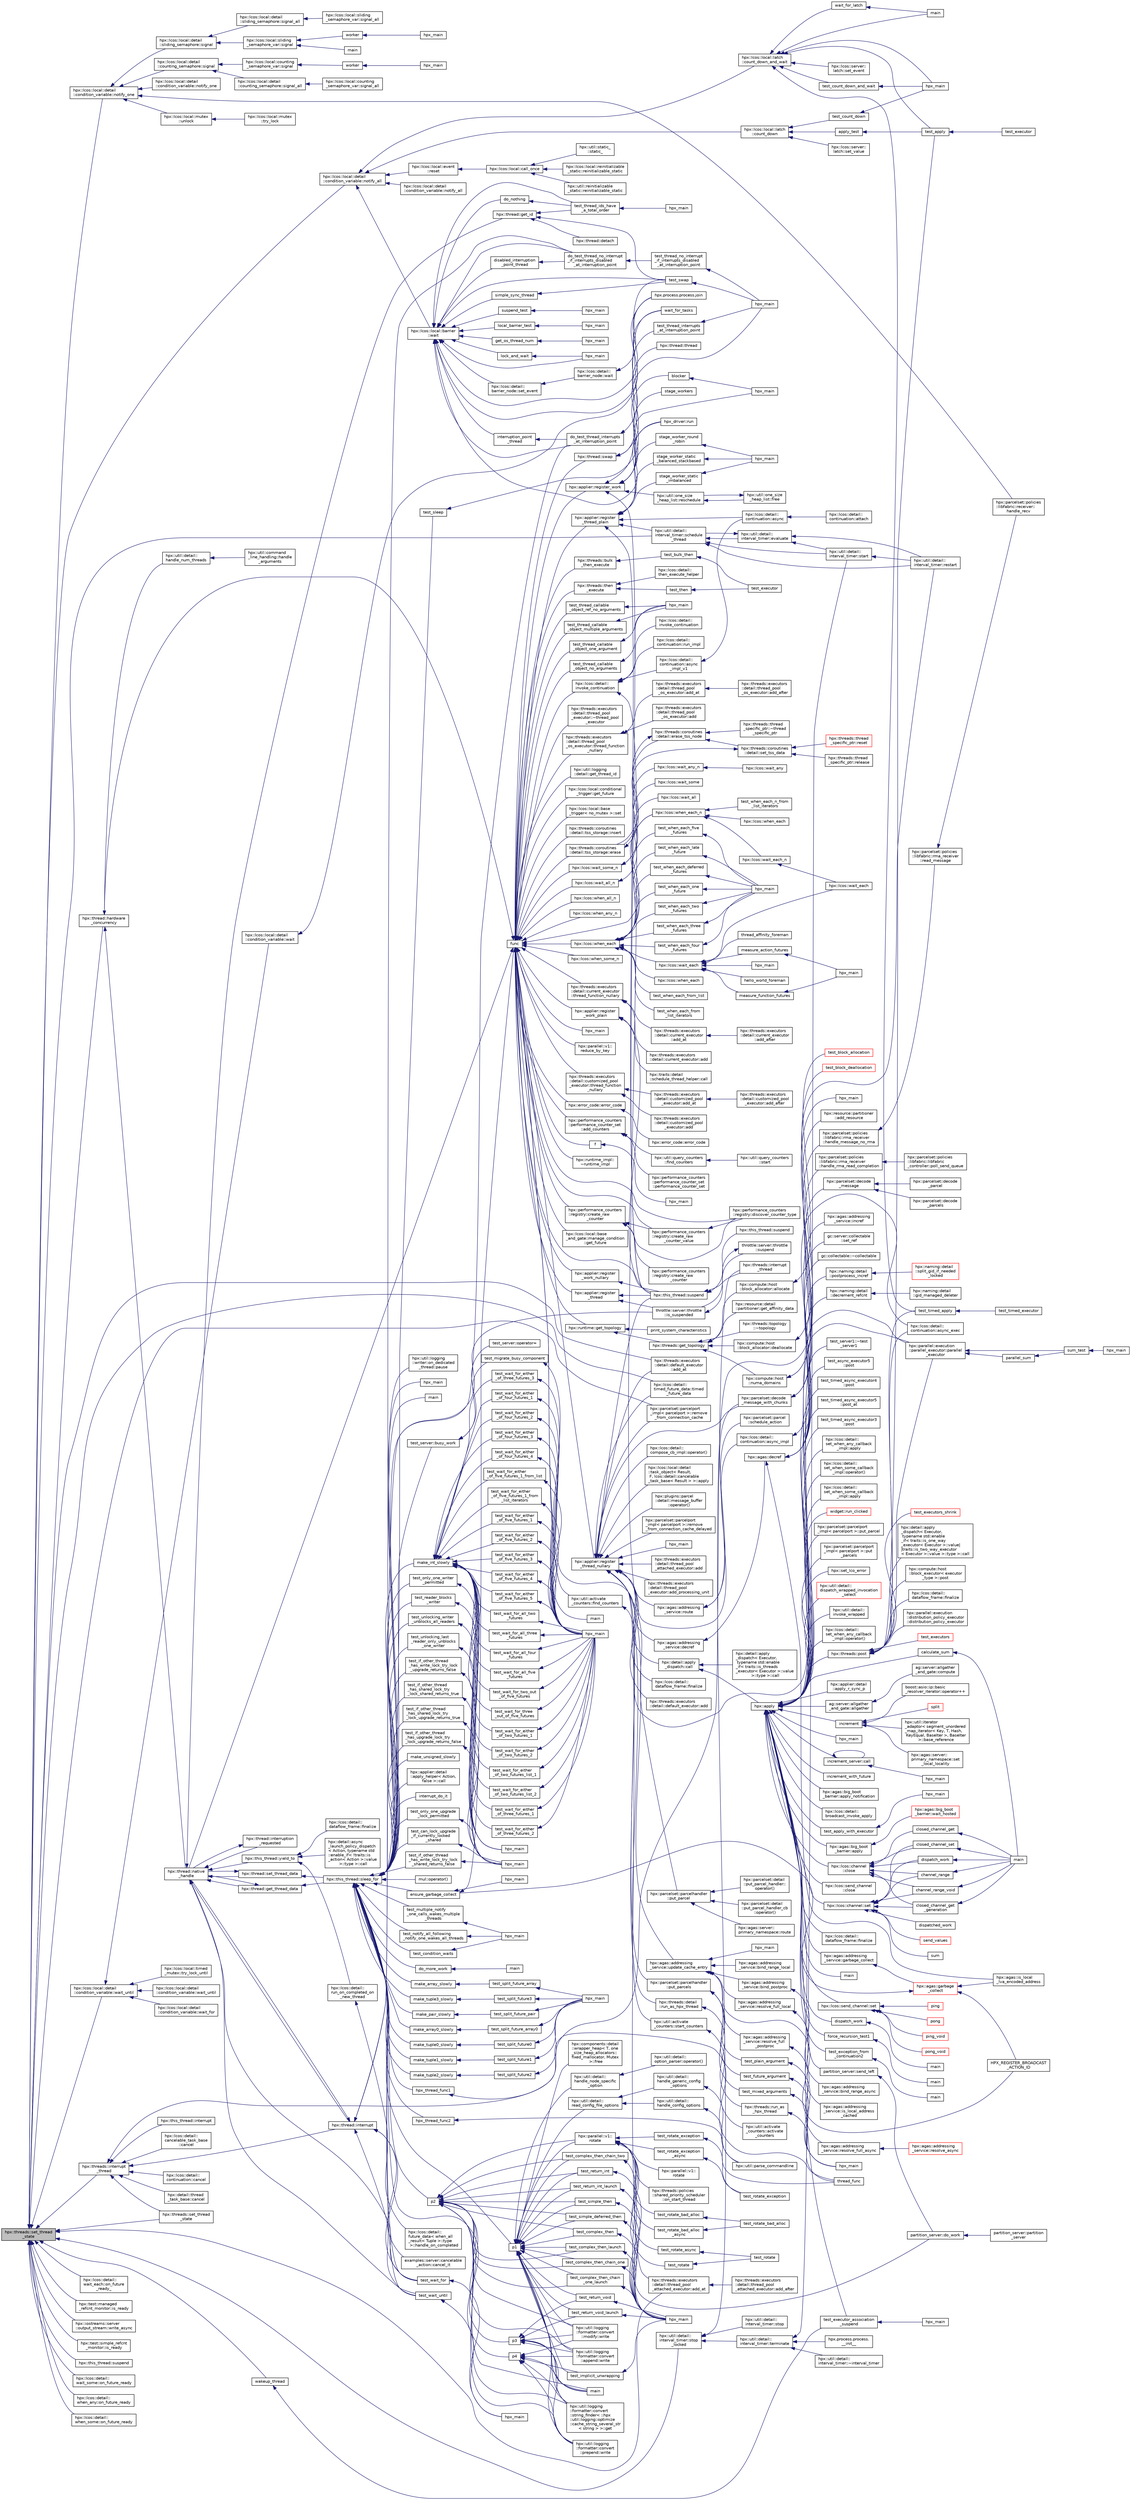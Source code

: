digraph "hpx::threads::set_thread_state"
{
  edge [fontname="Helvetica",fontsize="10",labelfontname="Helvetica",labelfontsize="10"];
  node [fontname="Helvetica",fontsize="10",shape=record];
  rankdir="LR";
  Node10558 [label="hpx::threads::set_thread\l_state",height=0.2,width=0.4,color="black", fillcolor="grey75", style="filled", fontcolor="black"];
  Node10558 -> Node10559 [dir="back",color="midnightblue",fontsize="10",style="solid",fontname="Helvetica"];
  Node10559 [label="hpx::lcos::local::detail\l::condition_variable::notify_one",height=0.2,width=0.4,color="black", fillcolor="white", style="filled",URL="$d2/d39/classhpx_1_1lcos_1_1local_1_1detail_1_1condition__variable.html#a1114509fc37e205c7d921fe4a7f1d26a"];
  Node10559 -> Node10560 [dir="back",color="midnightblue",fontsize="10",style="solid",fontname="Helvetica"];
  Node10560 [label="hpx::lcos::local::detail\l::condition_variable::notify_one",height=0.2,width=0.4,color="black", fillcolor="white", style="filled",URL="$d2/d39/classhpx_1_1lcos_1_1local_1_1detail_1_1condition__variable.html#a4be9ae9854b8eaa995874d6dffd52652"];
  Node10559 -> Node10561 [dir="back",color="midnightblue",fontsize="10",style="solid",fontname="Helvetica"];
  Node10561 [label="hpx::lcos::local::detail\l::counting_semaphore::signal",height=0.2,width=0.4,color="black", fillcolor="white", style="filled",URL="$d3/d61/classhpx_1_1lcos_1_1local_1_1detail_1_1counting__semaphore.html#a927d73ef311e041d32c6ce124766899d"];
  Node10561 -> Node10562 [dir="back",color="midnightblue",fontsize="10",style="solid",fontname="Helvetica"];
  Node10562 [label="hpx::lcos::local::counting\l_semaphore_var::signal",height=0.2,width=0.4,color="black", fillcolor="white", style="filled",URL="$df/d53/classhpx_1_1lcos_1_1local_1_1counting__semaphore__var.html#a5eab648deb92bdd61e680ea16d736f1a",tooltip="Signal the semaphore. "];
  Node10562 -> Node10563 [dir="back",color="midnightblue",fontsize="10",style="solid",fontname="Helvetica"];
  Node10563 [label="worker",height=0.2,width=0.4,color="black", fillcolor="white", style="filled",URL="$df/de9/counting__semaphore_8cpp.html#a0fa8b6f00a50c12c67081694e52808ed"];
  Node10563 -> Node10564 [dir="back",color="midnightblue",fontsize="10",style="solid",fontname="Helvetica"];
  Node10564 [label="hpx_main",height=0.2,width=0.4,color="black", fillcolor="white", style="filled",URL="$df/de9/counting__semaphore_8cpp.html#aefd26dd818037509b2241068d57e3e1d"];
  Node10561 -> Node10565 [dir="back",color="midnightblue",fontsize="10",style="solid",fontname="Helvetica"];
  Node10565 [label="hpx::lcos::local::detail\l::counting_semaphore::signal_all",height=0.2,width=0.4,color="black", fillcolor="white", style="filled",URL="$d3/d61/classhpx_1_1lcos_1_1local_1_1detail_1_1counting__semaphore.html#a182df19eb28dc4d52b76af0a215504c0"];
  Node10565 -> Node10566 [dir="back",color="midnightblue",fontsize="10",style="solid",fontname="Helvetica"];
  Node10566 [label="hpx::lcos::local::counting\l_semaphore_var::signal_all",height=0.2,width=0.4,color="black", fillcolor="white", style="filled",URL="$df/d53/classhpx_1_1lcos_1_1local_1_1counting__semaphore__var.html#ab84775371273cc64284cabe1477d46c0"];
  Node10559 -> Node10567 [dir="back",color="midnightblue",fontsize="10",style="solid",fontname="Helvetica"];
  Node10567 [label="hpx::lcos::local::mutex\l::unlock",height=0.2,width=0.4,color="black", fillcolor="white", style="filled",URL="$d2/dd8/classhpx_1_1lcos_1_1local_1_1mutex.html#a7d26a65ecfa3babe4eaab84f974d2b64"];
  Node10567 -> Node10568 [dir="back",color="midnightblue",fontsize="10",style="solid",fontname="Helvetica"];
  Node10568 [label="hpx::lcos::local::mutex\l::try_lock",height=0.2,width=0.4,color="black", fillcolor="white", style="filled",URL="$d2/dd8/classhpx_1_1lcos_1_1local_1_1mutex.html#a5803440ac847bca2eec131d27457ca2f"];
  Node10559 -> Node10569 [dir="back",color="midnightblue",fontsize="10",style="solid",fontname="Helvetica"];
  Node10569 [label="hpx::parcelset::policies\l::libfabric::receiver::\lhandle_recv",height=0.2,width=0.4,color="black", fillcolor="white", style="filled",URL="$d9/df5/structhpx_1_1parcelset_1_1policies_1_1libfabric_1_1receiver.html#ae18eac5b1593bc79ba31cf828177d611"];
  Node10559 -> Node10570 [dir="back",color="midnightblue",fontsize="10",style="solid",fontname="Helvetica"];
  Node10570 [label="hpx::lcos::local::detail\l::sliding_semaphore::signal",height=0.2,width=0.4,color="black", fillcolor="white", style="filled",URL="$d4/d7a/classhpx_1_1lcos_1_1local_1_1detail_1_1sliding__semaphore.html#ada80c92055d95c750944b8e63b8b5e5e"];
  Node10570 -> Node10571 [dir="back",color="midnightblue",fontsize="10",style="solid",fontname="Helvetica"];
  Node10571 [label="hpx::lcos::local::detail\l::sliding_semaphore::signal_all",height=0.2,width=0.4,color="black", fillcolor="white", style="filled",URL="$d4/d7a/classhpx_1_1lcos_1_1local_1_1detail_1_1sliding__semaphore.html#ab26e042b6c41b664bfe3977c3ce4b2a1"];
  Node10571 -> Node10572 [dir="back",color="midnightblue",fontsize="10",style="solid",fontname="Helvetica"];
  Node10572 [label="hpx::lcos::local::sliding\l_semaphore_var::signal_all",height=0.2,width=0.4,color="black", fillcolor="white", style="filled",URL="$d4/d2e/classhpx_1_1lcos_1_1local_1_1sliding__semaphore__var.html#abfc766bda4b66000eff05db54f2b0896"];
  Node10570 -> Node10573 [dir="back",color="midnightblue",fontsize="10",style="solid",fontname="Helvetica"];
  Node10573 [label="hpx::lcos::local::sliding\l_semaphore_var::signal",height=0.2,width=0.4,color="black", fillcolor="white", style="filled",URL="$d4/d2e/classhpx_1_1lcos_1_1local_1_1sliding__semaphore__var.html#a45c335c3fedc79f6e985252feab55a03",tooltip="Signal the semaphore. "];
  Node10573 -> Node10574 [dir="back",color="midnightblue",fontsize="10",style="solid",fontname="Helvetica"];
  Node10574 [label="worker",height=0.2,width=0.4,color="black", fillcolor="white", style="filled",URL="$d2/d38/sliding__semaphore_8cpp.html#af01ee5e0f3ad279c5cc65cf867860433"];
  Node10574 -> Node10575 [dir="back",color="midnightblue",fontsize="10",style="solid",fontname="Helvetica"];
  Node10575 [label="hpx_main",height=0.2,width=0.4,color="black", fillcolor="white", style="filled",URL="$d2/d38/sliding__semaphore_8cpp.html#aefd26dd818037509b2241068d57e3e1d"];
  Node10573 -> Node10576 [dir="back",color="midnightblue",fontsize="10",style="solid",fontname="Helvetica"];
  Node10576 [label="main",height=0.2,width=0.4,color="black", fillcolor="white", style="filled",URL="$da/da6/sliding__semaphore__2338_8cpp.html#ae66f6b31b5ad750f1fe042a706a4e3d4"];
  Node10558 -> Node10577 [dir="back",color="midnightblue",fontsize="10",style="solid",fontname="Helvetica"];
  Node10577 [label="hpx::lcos::local::detail\l::condition_variable::notify_all",height=0.2,width=0.4,color="black", fillcolor="white", style="filled",URL="$d2/d39/classhpx_1_1lcos_1_1local_1_1detail_1_1condition__variable.html#adb0b4abe6f75aa3fad397b6a556ff1ae"];
  Node10577 -> Node10578 [dir="back",color="midnightblue",fontsize="10",style="solid",fontname="Helvetica"];
  Node10578 [label="hpx::lcos::local::detail\l::condition_variable::notify_all",height=0.2,width=0.4,color="black", fillcolor="white", style="filled",URL="$d2/d39/classhpx_1_1lcos_1_1local_1_1detail_1_1condition__variable.html#ae669c43530443e8852760f51f0ee3862"];
  Node10577 -> Node10579 [dir="back",color="midnightblue",fontsize="10",style="solid",fontname="Helvetica"];
  Node10579 [label="hpx::lcos::local::event\l::reset",height=0.2,width=0.4,color="black", fillcolor="white", style="filled",URL="$d2/d08/classhpx_1_1lcos_1_1local_1_1event.html#a1705a352cfae05961fe1f5c112199554",tooltip="Reset the event. "];
  Node10579 -> Node10580 [dir="back",color="midnightblue",fontsize="10",style="solid",fontname="Helvetica"];
  Node10580 [label="hpx::lcos::local::call_once",height=0.2,width=0.4,color="black", fillcolor="white", style="filled",URL="$d0/d47/namespacehpx_1_1lcos_1_1local.html#a3fa67464391720578b24d35907853756"];
  Node10580 -> Node10581 [dir="back",color="midnightblue",fontsize="10",style="solid",fontname="Helvetica"];
  Node10581 [label="hpx::lcos::local::reinitializable\l_static::reinitializable_static",height=0.2,width=0.4,color="black", fillcolor="white", style="filled",URL="$d4/d04/structhpx_1_1lcos_1_1local_1_1reinitializable__static.html#a5be89efcb123484e955a72ee512d0ea2"];
  Node10580 -> Node10582 [dir="back",color="midnightblue",fontsize="10",style="solid",fontname="Helvetica"];
  Node10582 [label="hpx::util::reinitializable\l_static::reinitializable_static",height=0.2,width=0.4,color="black", fillcolor="white", style="filled",URL="$d2/db7/structhpx_1_1util_1_1reinitializable__static.html#a8ebb2d00ae9b9ed3bef5751a326e57b3"];
  Node10580 -> Node10583 [dir="back",color="midnightblue",fontsize="10",style="solid",fontname="Helvetica"];
  Node10583 [label="hpx::util::static_\l::static_",height=0.2,width=0.4,color="black", fillcolor="white", style="filled",URL="$d3/dbb/structhpx_1_1util_1_1static__.html#a469d6f838e6368a1517bc1082099b8da"];
  Node10577 -> Node10584 [dir="back",color="midnightblue",fontsize="10",style="solid",fontname="Helvetica"];
  Node10584 [label="hpx::lcos::local::latch\l::count_down_and_wait",height=0.2,width=0.4,color="black", fillcolor="white", style="filled",URL="$dd/de7/classhpx_1_1lcos_1_1local_1_1latch.html#adefe7460a4205b19b2d7db2390673685"];
  Node10584 -> Node10585 [dir="back",color="midnightblue",fontsize="10",style="solid",fontname="Helvetica"];
  Node10585 [label="wait_for_latch",height=0.2,width=0.4,color="black", fillcolor="white", style="filled",URL="$d3/dd4/enumerate__threads_8cpp.html#a1044b11869f3225fc64846d4674c34a0"];
  Node10585 -> Node10586 [dir="back",color="midnightblue",fontsize="10",style="solid",fontname="Helvetica"];
  Node10586 [label="main",height=0.2,width=0.4,color="black", fillcolor="white", style="filled",URL="$d3/dd4/enumerate__threads_8cpp.html#ae66f6b31b5ad750f1fe042a706a4e3d4"];
  Node10584 -> Node10586 [dir="back",color="midnightblue",fontsize="10",style="solid",fontname="Helvetica"];
  Node10584 -> Node10587 [dir="back",color="midnightblue",fontsize="10",style="solid",fontname="Helvetica"];
  Node10587 [label="hpx::lcos::server::\llatch::set_event",height=0.2,width=0.4,color="black", fillcolor="white", style="filled",URL="$d7/d72/classhpx_1_1lcos_1_1server_1_1latch.html#ad456d4a188574ebc6bdb53f626cb8b27"];
  Node10584 -> Node10588 [dir="back",color="midnightblue",fontsize="10",style="solid",fontname="Helvetica"];
  Node10588 [label="test_count_down_and_wait",height=0.2,width=0.4,color="black", fillcolor="white", style="filled",URL="$d4/db4/local__latch_8cpp.html#a835e7630881efa4fb379972b0dc2fdb1"];
  Node10588 -> Node10589 [dir="back",color="midnightblue",fontsize="10",style="solid",fontname="Helvetica"];
  Node10589 [label="hpx_main",height=0.2,width=0.4,color="black", fillcolor="white", style="filled",URL="$d4/db4/local__latch_8cpp.html#aefd26dd818037509b2241068d57e3e1d"];
  Node10584 -> Node10589 [dir="back",color="midnightblue",fontsize="10",style="solid",fontname="Helvetica"];
  Node10584 -> Node10590 [dir="back",color="midnightblue",fontsize="10",style="solid",fontname="Helvetica"];
  Node10590 [label="test_apply",height=0.2,width=0.4,color="black", fillcolor="white", style="filled",URL="$d8/d83/minimal__async__executor_8cpp.html#a5f84f0aa2a8c7b97a91aff6d6eb013fc"];
  Node10590 -> Node10591 [dir="back",color="midnightblue",fontsize="10",style="solid",fontname="Helvetica"];
  Node10591 [label="test_executor",height=0.2,width=0.4,color="black", fillcolor="white", style="filled",URL="$d8/d83/minimal__async__executor_8cpp.html#a12065ee56eec28d3895ba316405a7116"];
  Node10584 -> Node10592 [dir="back",color="midnightblue",fontsize="10",style="solid",fontname="Helvetica"];
  Node10592 [label="test_timed_apply",height=0.2,width=0.4,color="black", fillcolor="white", style="filled",URL="$d7/de3/minimal__timed__async__executor_8cpp.html#a4efa415d3bbbec720c16e167505810e9"];
  Node10592 -> Node10593 [dir="back",color="midnightblue",fontsize="10",style="solid",fontname="Helvetica"];
  Node10593 [label="test_timed_executor",height=0.2,width=0.4,color="black", fillcolor="white", style="filled",URL="$d7/de3/minimal__timed__async__executor_8cpp.html#a4e2d002d587a77e84eb27f1f903f5094"];
  Node10577 -> Node10594 [dir="back",color="midnightblue",fontsize="10",style="solid",fontname="Helvetica"];
  Node10594 [label="hpx::lcos::local::latch\l::count_down",height=0.2,width=0.4,color="black", fillcolor="white", style="filled",URL="$dd/de7/classhpx_1_1lcos_1_1local_1_1latch.html#aef25cea98d12a646af282d0251583d53"];
  Node10594 -> Node10595 [dir="back",color="midnightblue",fontsize="10",style="solid",fontname="Helvetica"];
  Node10595 [label="hpx::lcos::server::\llatch::set_value",height=0.2,width=0.4,color="black", fillcolor="white", style="filled",URL="$d7/d72/classhpx_1_1lcos_1_1server_1_1latch.html#a547d6f9581fc315e3ab990be67bfa5eb",tooltip="This is invoked whenever the count_down() function is called. "];
  Node10594 -> Node10596 [dir="back",color="midnightblue",fontsize="10",style="solid",fontname="Helvetica"];
  Node10596 [label="test_count_down",height=0.2,width=0.4,color="black", fillcolor="white", style="filled",URL="$d4/db4/local__latch_8cpp.html#a6920c9633d0c95c497d3a4ee446a2bc5"];
  Node10596 -> Node10589 [dir="back",color="midnightblue",fontsize="10",style="solid",fontname="Helvetica"];
  Node10594 -> Node10597 [dir="back",color="midnightblue",fontsize="10",style="solid",fontname="Helvetica"];
  Node10597 [label="apply_test",height=0.2,width=0.4,color="black", fillcolor="white", style="filled",URL="$d8/d83/minimal__async__executor_8cpp.html#a7e42b6242cfc769ca209a7d7db8e7f16"];
  Node10597 -> Node10590 [dir="back",color="midnightblue",fontsize="10",style="solid",fontname="Helvetica"];
  Node10577 -> Node10598 [dir="back",color="midnightblue",fontsize="10",style="solid",fontname="Helvetica"];
  Node10598 [label="hpx::lcos::local::barrier\l::wait",height=0.2,width=0.4,color="black", fillcolor="white", style="filled",URL="$da/d43/classhpx_1_1lcos_1_1local_1_1barrier.html#ae3374c182ffd12c9975963139b6f9255"];
  Node10598 -> Node10599 [dir="back",color="midnightblue",fontsize="10",style="solid",fontname="Helvetica"];
  Node10599 [label="hpx::lcos::detail::\lbarrier_node::set_event",height=0.2,width=0.4,color="black", fillcolor="white", style="filled",URL="$dc/dd7/structhpx_1_1lcos_1_1detail_1_1barrier__node.html#a7c4df1612298d6bca82818ad1ab263e7"];
  Node10599 -> Node10600 [dir="back",color="midnightblue",fontsize="10",style="solid",fontname="Helvetica"];
  Node10600 [label="hpx::lcos::detail::\lbarrier_node::wait",height=0.2,width=0.4,color="black", fillcolor="white", style="filled",URL="$dc/dd7/structhpx_1_1lcos_1_1detail_1_1barrier__node.html#aa4e3bd2f6143714f869892b8e992c45e"];
  Node10600 -> Node10601 [dir="back",color="midnightblue",fontsize="10",style="solid",fontname="Helvetica"];
  Node10601 [label="hpx.process.process.join",height=0.2,width=0.4,color="black", fillcolor="white", style="filled",URL="$d3/d41/classhpx_1_1process_1_1process.html#acc7ec4687f3bf5ae121ef7b494d991d8"];
  Node10598 -> Node10602 [dir="back",color="midnightblue",fontsize="10",style="solid",fontname="Helvetica"];
  Node10602 [label="lock_and_wait",height=0.2,width=0.4,color="black", fillcolor="white", style="filled",URL="$d5/dca/hpx__thread__phase_8cpp.html#a33ae614742af7a5d14a763390f10b5ce"];
  Node10602 -> Node10603 [dir="back",color="midnightblue",fontsize="10",style="solid",fontname="Helvetica"];
  Node10603 [label="hpx_main",height=0.2,width=0.4,color="black", fillcolor="white", style="filled",URL="$d5/dca/hpx__thread__phase_8cpp.html#aaf67a3863f19ff7033e239ebb1204fb7"];
  Node10598 -> Node10603 [dir="back",color="midnightblue",fontsize="10",style="solid",fontname="Helvetica"];
  Node10598 -> Node10604 [dir="back",color="midnightblue",fontsize="10",style="solid",fontname="Helvetica"];
  Node10604 [label="hpx_driver::run",height=0.2,width=0.4,color="black", fillcolor="white", style="filled",URL="$df/d10/structhpx__driver.html#a18f4851aebac8f2b382fae393675108f"];
  Node10598 -> Node10605 [dir="back",color="midnightblue",fontsize="10",style="solid",fontname="Helvetica"];
  Node10605 [label="local_barrier_test",height=0.2,width=0.4,color="black", fillcolor="white", style="filled",URL="$d2/db4/tests_2unit_2lcos_2local__barrier_8cpp.html#aa0780d94f0cd2b7fb0085691df108c5d"];
  Node10605 -> Node10606 [dir="back",color="midnightblue",fontsize="10",style="solid",fontname="Helvetica"];
  Node10606 [label="hpx_main",height=0.2,width=0.4,color="black", fillcolor="white", style="filled",URL="$d2/db4/tests_2unit_2lcos_2local__barrier_8cpp.html#aaf67a3863f19ff7033e239ebb1204fb7"];
  Node10598 -> Node10607 [dir="back",color="midnightblue",fontsize="10",style="solid",fontname="Helvetica"];
  Node10607 [label="get_os_thread_num",height=0.2,width=0.4,color="black", fillcolor="white", style="filled",URL="$d2/dfb/os__thread__num_8cpp.html#a4e93c08a1dab5895036ff150c5cbf0aa"];
  Node10607 -> Node10608 [dir="back",color="midnightblue",fontsize="10",style="solid",fontname="Helvetica"];
  Node10608 [label="hpx_main",height=0.2,width=0.4,color="black", fillcolor="white", style="filled",URL="$d2/dfb/os__thread__num_8cpp.html#aaf67a3863f19ff7033e239ebb1204fb7"];
  Node10598 -> Node10601 [dir="back",color="midnightblue",fontsize="10",style="solid",fontname="Helvetica"];
  Node10598 -> Node10609 [dir="back",color="midnightblue",fontsize="10",style="solid",fontname="Helvetica"];
  Node10609 [label="interruption_point\l_thread",height=0.2,width=0.4,color="black", fillcolor="white", style="filled",URL="$d0/d4e/tests_2unit_2threads_2thread_8cpp.html#a4ed7731f04404da6ea18c2204329f7cb"];
  Node10609 -> Node10610 [dir="back",color="midnightblue",fontsize="10",style="solid",fontname="Helvetica"];
  Node10610 [label="do_test_thread_interrupts\l_at_interruption_point",height=0.2,width=0.4,color="black", fillcolor="white", style="filled",URL="$d0/d4e/tests_2unit_2threads_2thread_8cpp.html#a1592be75203d2ef54f0a19832cacecf8"];
  Node10610 -> Node10611 [dir="back",color="midnightblue",fontsize="10",style="solid",fontname="Helvetica"];
  Node10611 [label="test_thread_interrupts\l_at_interruption_point",height=0.2,width=0.4,color="black", fillcolor="white", style="filled",URL="$d0/d4e/tests_2unit_2threads_2thread_8cpp.html#a4a6a8c2918dcd825da0102f3a63bf24a"];
  Node10611 -> Node10612 [dir="back",color="midnightblue",fontsize="10",style="solid",fontname="Helvetica"];
  Node10612 [label="hpx_main",height=0.2,width=0.4,color="black", fillcolor="white", style="filled",URL="$d0/d4e/tests_2unit_2threads_2thread_8cpp.html#a255f773d830db5ca937cff11c2692fa2"];
  Node10598 -> Node10610 [dir="back",color="midnightblue",fontsize="10",style="solid",fontname="Helvetica"];
  Node10598 -> Node10613 [dir="back",color="midnightblue",fontsize="10",style="solid",fontname="Helvetica"];
  Node10613 [label="disabled_interruption\l_point_thread",height=0.2,width=0.4,color="black", fillcolor="white", style="filled",URL="$d0/d4e/tests_2unit_2threads_2thread_8cpp.html#a36cf1f1e669661313a3a2657b174f7c2"];
  Node10613 -> Node10614 [dir="back",color="midnightblue",fontsize="10",style="solid",fontname="Helvetica"];
  Node10614 [label="do_test_thread_no_interrupt\l_if_interrupts_disabled\l_at_interruption_point",height=0.2,width=0.4,color="black", fillcolor="white", style="filled",URL="$d0/d4e/tests_2unit_2threads_2thread_8cpp.html#a83a3b29d9f2edb5952625e72f9651985"];
  Node10614 -> Node10615 [dir="back",color="midnightblue",fontsize="10",style="solid",fontname="Helvetica"];
  Node10615 [label="test_thread_no_interrupt\l_if_interrupts_disabled\l_at_interruption_point",height=0.2,width=0.4,color="black", fillcolor="white", style="filled",URL="$d0/d4e/tests_2unit_2threads_2thread_8cpp.html#ae8589f467c87f24293dd95710b4d8374"];
  Node10615 -> Node10612 [dir="back",color="midnightblue",fontsize="10",style="solid",fontname="Helvetica"];
  Node10598 -> Node10614 [dir="back",color="midnightblue",fontsize="10",style="solid",fontname="Helvetica"];
  Node10598 -> Node10616 [dir="back",color="midnightblue",fontsize="10",style="solid",fontname="Helvetica"];
  Node10616 [label="simple_sync_thread",height=0.2,width=0.4,color="black", fillcolor="white", style="filled",URL="$d0/d4e/tests_2unit_2threads_2thread_8cpp.html#aafe091deb4ce014ec0d8354ca4219cb3"];
  Node10616 -> Node10617 [dir="back",color="midnightblue",fontsize="10",style="solid",fontname="Helvetica"];
  Node10617 [label="test_swap",height=0.2,width=0.4,color="black", fillcolor="white", style="filled",URL="$d0/d4e/tests_2unit_2threads_2thread_8cpp.html#aa9645d2d1912efd27e83867429e862d0"];
  Node10617 -> Node10612 [dir="back",color="midnightblue",fontsize="10",style="solid",fontname="Helvetica"];
  Node10598 -> Node10617 [dir="back",color="midnightblue",fontsize="10",style="solid",fontname="Helvetica"];
  Node10598 -> Node10618 [dir="back",color="midnightblue",fontsize="10",style="solid",fontname="Helvetica"];
  Node10618 [label="do_nothing",height=0.2,width=0.4,color="black", fillcolor="white", style="filled",URL="$df/d88/thread__id_8cpp.html#ad27c188384788837a2a71dde38635725"];
  Node10618 -> Node10619 [dir="back",color="midnightblue",fontsize="10",style="solid",fontname="Helvetica"];
  Node10619 [label="test_thread_ids_have\l_a_total_order",height=0.2,width=0.4,color="black", fillcolor="white", style="filled",URL="$df/d88/thread__id_8cpp.html#a95604be93f5422b5bc87778cff21bde1"];
  Node10619 -> Node10620 [dir="back",color="midnightblue",fontsize="10",style="solid",fontname="Helvetica"];
  Node10620 [label="hpx_main",height=0.2,width=0.4,color="black", fillcolor="white", style="filled",URL="$df/d88/thread__id_8cpp.html#a255f773d830db5ca937cff11c2692fa2"];
  Node10598 -> Node10619 [dir="back",color="midnightblue",fontsize="10",style="solid",fontname="Helvetica"];
  Node10598 -> Node10621 [dir="back",color="midnightblue",fontsize="10",style="solid",fontname="Helvetica"];
  Node10621 [label="suspend_test",height=0.2,width=0.4,color="black", fillcolor="white", style="filled",URL="$db/d59/thread__suspend__duration_8cpp.html#a51db1109c6dea5b277ccfc6e1a2e0a18"];
  Node10621 -> Node10622 [dir="back",color="midnightblue",fontsize="10",style="solid",fontname="Helvetica"];
  Node10622 [label="hpx_main",height=0.2,width=0.4,color="black", fillcolor="white", style="filled",URL="$db/d59/thread__suspend__duration_8cpp.html#aaf67a3863f19ff7033e239ebb1204fb7"];
  Node10598 -> Node10623 [dir="back",color="midnightblue",fontsize="10",style="solid",fontname="Helvetica"];
  Node10623 [label="wait_for_tasks",height=0.2,width=0.4,color="black", fillcolor="white", style="filled",URL="$df/de1/timed__task__spawn_8cpp.html#a9343f118f9876c51c2ce9a733a41320f"];
  Node10558 -> Node10624 [dir="back",color="midnightblue",fontsize="10",style="solid",fontname="Helvetica"];
  Node10624 [label="hpx::lcos::local::detail\l::condition_variable::wait_until",height=0.2,width=0.4,color="black", fillcolor="white", style="filled",URL="$d2/d39/classhpx_1_1lcos_1_1local_1_1detail_1_1condition__variable.html#a3c608ceb722edb8d30c821eb0857e680"];
  Node10624 -> Node10625 [dir="back",color="midnightblue",fontsize="10",style="solid",fontname="Helvetica"];
  Node10625 [label="hpx::lcos::local::detail\l::condition_variable::wait",height=0.2,width=0.4,color="black", fillcolor="white", style="filled",URL="$d2/d39/classhpx_1_1lcos_1_1local_1_1detail_1_1condition__variable.html#aa0eda2419e7df2922669d8f8ca392376"];
  Node10625 -> Node10601 [dir="back",color="midnightblue",fontsize="10",style="solid",fontname="Helvetica"];
  Node10624 -> Node10626 [dir="back",color="midnightblue",fontsize="10",style="solid",fontname="Helvetica"];
  Node10626 [label="hpx::lcos::local::detail\l::condition_variable::wait_until",height=0.2,width=0.4,color="black", fillcolor="white", style="filled",URL="$d2/d39/classhpx_1_1lcos_1_1local_1_1detail_1_1condition__variable.html#a425f1e67d3ff51b6fd0df3bdc9bcb2f0"];
  Node10624 -> Node10627 [dir="back",color="midnightblue",fontsize="10",style="solid",fontname="Helvetica"];
  Node10627 [label="hpx::lcos::local::detail\l::condition_variable::wait_for",height=0.2,width=0.4,color="black", fillcolor="white", style="filled",URL="$d2/d39/classhpx_1_1lcos_1_1local_1_1detail_1_1condition__variable.html#a5431ff3797fe29a6e04741fa97dca2f5"];
  Node10624 -> Node10628 [dir="back",color="midnightblue",fontsize="10",style="solid",fontname="Helvetica"];
  Node10628 [label="hpx::lcos::local::timed\l_mutex::try_lock_until",height=0.2,width=0.4,color="black", fillcolor="white", style="filled",URL="$dd/dd9/classhpx_1_1lcos_1_1local_1_1timed__mutex.html#ac694789a5ec73caa796ada83ed3fddd8"];
  Node10558 -> Node10629 [dir="back",color="midnightblue",fontsize="10",style="solid",fontname="Helvetica"];
  Node10629 [label="hpx::threads::executors\l::detail::default_executor\l::add_at",height=0.2,width=0.4,color="black", fillcolor="white", style="filled",URL="$dd/df3/classhpx_1_1threads_1_1executors_1_1detail_1_1default__executor.html#a1093430680e0b7de889020efb0137cb0"];
  Node10558 -> Node10630 [dir="back",color="midnightblue",fontsize="10",style="solid",fontname="Helvetica"];
  Node10630 [label="hpx::lcos::detail::\ltimed_future_data::timed\l_future_data",height=0.2,width=0.4,color="black", fillcolor="white", style="filled",URL="$d2/d3d/structhpx_1_1lcos_1_1detail_1_1timed__future__data.html#aef36ff98593378896469fa3edbaf682a"];
  Node10558 -> Node10631 [dir="back",color="midnightblue",fontsize="10",style="solid",fontname="Helvetica"];
  Node10631 [label="hpx::lcos::detail::\lwait_each::on_future\l_ready_",height=0.2,width=0.4,color="black", fillcolor="white", style="filled",URL="$dc/d45/structhpx_1_1lcos_1_1detail_1_1wait__each.html#aa02f3b802bc40a96d77ebc5acab5fc12"];
  Node10558 -> Node10632 [dir="back",color="midnightblue",fontsize="10",style="solid",fontname="Helvetica"];
  Node10632 [label="hpx::util::detail::\linterval_timer::stop\l_locked",height=0.2,width=0.4,color="black", fillcolor="white", style="filled",URL="$d9/dc4/classhpx_1_1util_1_1detail_1_1interval__timer.html#aee7b39a73f288406432f958774a8a755"];
  Node10632 -> Node10633 [dir="back",color="midnightblue",fontsize="10",style="solid",fontname="Helvetica"];
  Node10633 [label="hpx::util::detail::\linterval_timer::restart",height=0.2,width=0.4,color="black", fillcolor="white", style="filled",URL="$d9/dc4/classhpx_1_1util_1_1detail_1_1interval__timer.html#aef44e704e69523484a42421ffcf114b2"];
  Node10632 -> Node10634 [dir="back",color="midnightblue",fontsize="10",style="solid",fontname="Helvetica"];
  Node10634 [label="hpx::util::detail::\linterval_timer::stop",height=0.2,width=0.4,color="black", fillcolor="white", style="filled",URL="$d9/dc4/classhpx_1_1util_1_1detail_1_1interval__timer.html#a1d78fc310a130a854f6ad9d34888b397"];
  Node10632 -> Node10635 [dir="back",color="midnightblue",fontsize="10",style="solid",fontname="Helvetica"];
  Node10635 [label="hpx::util::detail::\linterval_timer::terminate",height=0.2,width=0.4,color="black", fillcolor="white", style="filled",URL="$d9/dc4/classhpx_1_1util_1_1detail_1_1interval__timer.html#a9a05bdb2233f5a4f95e471cc5db35fea"];
  Node10635 -> Node10636 [dir="back",color="midnightblue",fontsize="10",style="solid",fontname="Helvetica"];
  Node10636 [label="hpx::util::detail::\linterval_timer::start",height=0.2,width=0.4,color="black", fillcolor="white", style="filled",URL="$d9/dc4/classhpx_1_1util_1_1detail_1_1interval__timer.html#a4e828ee56e41d8f50dc946452b15e3a6"];
  Node10636 -> Node10633 [dir="back",color="midnightblue",fontsize="10",style="solid",fontname="Helvetica"];
  Node10635 -> Node10637 [dir="back",color="midnightblue",fontsize="10",style="solid",fontname="Helvetica"];
  Node10637 [label="hpx::util::detail::\linterval_timer::~interval_timer",height=0.2,width=0.4,color="black", fillcolor="white", style="filled",URL="$d9/dc4/classhpx_1_1util_1_1detail_1_1interval__timer.html#a966a5e7de900132e1ad826f33ec581ed"];
  Node10635 -> Node10638 [dir="back",color="midnightblue",fontsize="10",style="solid",fontname="Helvetica"];
  Node10638 [label="hpx.process.process.\l__init__",height=0.2,width=0.4,color="black", fillcolor="white", style="filled",URL="$d3/d41/classhpx_1_1process_1_1process.html#a8c96317a0d57a9dfd75375b25e434b8b"];
  Node10558 -> Node10639 [dir="back",color="midnightblue",fontsize="10",style="solid",fontname="Helvetica"];
  Node10639 [label="hpx::util::detail::\linterval_timer::schedule\l_thread",height=0.2,width=0.4,color="black", fillcolor="white", style="filled",URL="$d9/dc4/classhpx_1_1util_1_1detail_1_1interval__timer.html#a1d016ac6de8d3e796e7e0e0e26b93aa0"];
  Node10639 -> Node10636 [dir="back",color="midnightblue",fontsize="10",style="solid",fontname="Helvetica"];
  Node10639 -> Node10633 [dir="back",color="midnightblue",fontsize="10",style="solid",fontname="Helvetica"];
  Node10639 -> Node10640 [dir="back",color="midnightblue",fontsize="10",style="solid",fontname="Helvetica"];
  Node10640 [label="hpx::util::detail::\linterval_timer::evaluate",height=0.2,width=0.4,color="black", fillcolor="white", style="filled",URL="$d9/dc4/classhpx_1_1util_1_1detail_1_1interval__timer.html#ad9b01abbf45233ff46e5bc8b19ed013e"];
  Node10640 -> Node10636 [dir="back",color="midnightblue",fontsize="10",style="solid",fontname="Helvetica"];
  Node10640 -> Node10633 [dir="back",color="midnightblue",fontsize="10",style="solid",fontname="Helvetica"];
  Node10640 -> Node10639 [dir="back",color="midnightblue",fontsize="10",style="solid",fontname="Helvetica"];
  Node10558 -> Node10641 [dir="back",color="midnightblue",fontsize="10",style="solid",fontname="Helvetica"];
  Node10641 [label="hpx::test::managed\l_refcnt_monitor::is_ready",height=0.2,width=0.4,color="black", fillcolor="white", style="filled",URL="$d6/d63/structhpx_1_1test_1_1managed__refcnt__monitor.html#a8681fcdd6d2a6e0b0bb8bf78b2eb3ae2"];
  Node10558 -> Node10642 [dir="back",color="midnightblue",fontsize="10",style="solid",fontname="Helvetica"];
  Node10642 [label="hpx::iostreams::server\l::output_stream::write_async",height=0.2,width=0.4,color="black", fillcolor="white", style="filled",URL="$d2/dc6/structhpx_1_1iostreams_1_1server_1_1output__stream.html#adf5bbe90828615c4e04c7833c7122a20"];
  Node10558 -> Node10643 [dir="back",color="midnightblue",fontsize="10",style="solid",fontname="Helvetica"];
  Node10643 [label="hpx::parcelset::parcelport\l_impl\< parcelport \>::remove\l_from_connection_cache",height=0.2,width=0.4,color="black", fillcolor="white", style="filled",URL="$db/d0a/classhpx_1_1parcelset_1_1parcelport__impl.html#a149bc3e468662956e469f68bac4041c4"];
  Node10558 -> Node10644 [dir="back",color="midnightblue",fontsize="10",style="solid",fontname="Helvetica"];
  Node10644 [label="hpx::test::simple_refcnt\l_monitor::is_ready",height=0.2,width=0.4,color="black", fillcolor="white", style="filled",URL="$d9/d66/structhpx_1_1test_1_1simple__refcnt__monitor.html#a54abdfc212a9e2e47a91a0e6128de1e1"];
  Node10558 -> Node10645 [dir="back",color="midnightblue",fontsize="10",style="solid",fontname="Helvetica"];
  Node10645 [label="hpx::thread::hardware\l_concurrency",height=0.2,width=0.4,color="black", fillcolor="white", style="filled",URL="$de/d9b/classhpx_1_1thread.html#a8e4fff210e02485ba493bc3a2a956c03"];
  Node10645 -> Node10646 [dir="back",color="midnightblue",fontsize="10",style="solid",fontname="Helvetica"];
  Node10646 [label="hpx::util::detail::\lhandle_num_threads",height=0.2,width=0.4,color="black", fillcolor="white", style="filled",URL="$d2/d8e/namespacehpx_1_1util_1_1detail.html#a8a8566d3479868554568678b9e5ebcf2"];
  Node10646 -> Node10647 [dir="back",color="midnightblue",fontsize="10",style="solid",fontname="Helvetica"];
  Node10647 [label="hpx::util::command\l_line_handling::handle\l_arguments",height=0.2,width=0.4,color="black", fillcolor="white", style="filled",URL="$d2/df0/structhpx_1_1util_1_1command__line__handling.html#a1aa8a009a61fe583bf8de6e144846eee"];
  Node10645 -> Node10648 [dir="back",color="midnightblue",fontsize="10",style="solid",fontname="Helvetica"];
  Node10648 [label="hpx::thread::native\l_handle",height=0.2,width=0.4,color="black", fillcolor="white", style="filled",URL="$de/d9b/classhpx_1_1thread.html#acf48190d264ab64c1c4ec99d0b421b5a"];
  Node10648 -> Node10649 [dir="back",color="midnightblue",fontsize="10",style="solid",fontname="Helvetica"];
  Node10649 [label="test_wait_for",height=0.2,width=0.4,color="black", fillcolor="white", style="filled",URL="$de/d7d/future__timed__wait__1025_8cpp.html#a0e3d5409a174e5dac600412849dc9d93"];
  Node10649 -> Node10650 [dir="back",color="midnightblue",fontsize="10",style="solid",fontname="Helvetica"];
  Node10650 [label="hpx_main",height=0.2,width=0.4,color="black", fillcolor="white", style="filled",URL="$de/d7d/future__timed__wait__1025_8cpp.html#a255f773d830db5ca937cff11c2692fa2"];
  Node10648 -> Node10651 [dir="back",color="midnightblue",fontsize="10",style="solid",fontname="Helvetica"];
  Node10651 [label="test_wait_until",height=0.2,width=0.4,color="black", fillcolor="white", style="filled",URL="$de/d7d/future__timed__wait__1025_8cpp.html#af6d52682ea10ff7a073cce3b5708c7c9"];
  Node10651 -> Node10650 [dir="back",color="midnightblue",fontsize="10",style="solid",fontname="Helvetica"];
  Node10648 -> Node10652 [dir="back",color="midnightblue",fontsize="10",style="solid",fontname="Helvetica"];
  Node10652 [label="hpx::thread::get_id",height=0.2,width=0.4,color="black", fillcolor="white", style="filled",URL="$de/d9b/classhpx_1_1thread.html#aec031f492a39c521c2c78e0cd47c4ed8"];
  Node10652 -> Node10617 [dir="back",color="midnightblue",fontsize="10",style="solid",fontname="Helvetica"];
  Node10652 -> Node10653 [dir="back",color="midnightblue",fontsize="10",style="solid",fontname="Helvetica"];
  Node10653 [label="hpx::thread::detach",height=0.2,width=0.4,color="black", fillcolor="white", style="filled",URL="$de/d9b/classhpx_1_1thread.html#a65d7f6e9f4bb311d73c40a2f74976ede"];
  Node10652 -> Node10619 [dir="back",color="midnightblue",fontsize="10",style="solid",fontname="Helvetica"];
  Node10648 -> Node10654 [dir="back",color="midnightblue",fontsize="10",style="solid",fontname="Helvetica"];
  Node10654 [label="hpx::thread::interrupt",height=0.2,width=0.4,color="black", fillcolor="white", style="filled",URL="$de/d9b/classhpx_1_1thread.html#ac34d0d033aa743c476a79dbc2e1a8a39"];
  Node10654 -> Node10655 [dir="back",color="midnightblue",fontsize="10",style="solid",fontname="Helvetica"];
  Node10655 [label="examples::server::cancelable\l_action::cancel_it",height=0.2,width=0.4,color="black", fillcolor="white", style="filled",URL="$da/d82/classexamples_1_1server_1_1cancelable__action.html#a411ff697f6719bdf2db9df63e7ce0d1a"];
  Node10654 -> Node10649 [dir="back",color="midnightblue",fontsize="10",style="solid",fontname="Helvetica"];
  Node10654 -> Node10651 [dir="back",color="midnightblue",fontsize="10",style="solid",fontname="Helvetica"];
  Node10654 -> Node10610 [dir="back",color="midnightblue",fontsize="10",style="solid",fontname="Helvetica"];
  Node10654 -> Node10614 [dir="back",color="midnightblue",fontsize="10",style="solid",fontname="Helvetica"];
  Node10654 -> Node10648 [dir="back",color="midnightblue",fontsize="10",style="solid",fontname="Helvetica"];
  Node10648 -> Node10656 [dir="back",color="midnightblue",fontsize="10",style="solid",fontname="Helvetica"];
  Node10656 [label="hpx::thread::interruption\l_requested",height=0.2,width=0.4,color="black", fillcolor="white", style="filled",URL="$de/d9b/classhpx_1_1thread.html#a33276bb4c20bbb0b1978944e18ef71b8"];
  Node10656 -> Node10648 [dir="back",color="midnightblue",fontsize="10",style="solid",fontname="Helvetica"];
  Node10648 -> Node10657 [dir="back",color="midnightblue",fontsize="10",style="solid",fontname="Helvetica"];
  Node10657 [label="hpx::thread::get_thread_data",height=0.2,width=0.4,color="black", fillcolor="white", style="filled",URL="$de/d9b/classhpx_1_1thread.html#a4535ef82cec3b953d2c941d20e3e3904"];
  Node10657 -> Node10648 [dir="back",color="midnightblue",fontsize="10",style="solid",fontname="Helvetica"];
  Node10657 -> Node10658 [dir="back",color="midnightblue",fontsize="10",style="solid",fontname="Helvetica"];
  Node10658 [label="hpx::this_thread::sleep_for",height=0.2,width=0.4,color="black", fillcolor="white", style="filled",URL="$d9/d52/namespacehpx_1_1this__thread.html#afc042a5a5fa52eef2d1d177a343435cf"];
  Node10658 -> Node10659 [dir="back",color="midnightblue",fontsize="10",style="solid",fontname="Helvetica"];
  Node10659 [label="hpx::applier::detail\l::apply_helper\< Action,\l false \>::call",height=0.2,width=0.4,color="black", fillcolor="white", style="filled",URL="$de/d9b/structhpx_1_1applier_1_1detail_1_1apply__helper_3_01_action_00_01false_01_4.html#a567fbb92986df0974d5b30ca9a002130"];
  Node10658 -> Node10660 [dir="back",color="midnightblue",fontsize="10",style="solid",fontname="Helvetica"];
  Node10660 [label="interrupt_do_it",height=0.2,width=0.4,color="black", fillcolor="white", style="filled",URL="$d1/db8/cancelable__action__client_8cpp.html#a46617129de426f6e7ab5eb91b008cd9e"];
  Node10658 -> Node10661 [dir="back",color="midnightblue",fontsize="10",style="solid",fontname="Helvetica"];
  Node10661 [label="test_multiple_notify\l_one_calls_wakes_multiple\l_threads",height=0.2,width=0.4,color="black", fillcolor="white", style="filled",URL="$d1/ded/tests_2unit_2lcos_2condition__variable_8cpp.html#a578d8e27a7396ab57393dea2b8badee3"];
  Node10661 -> Node10662 [dir="back",color="midnightblue",fontsize="10",style="solid",fontname="Helvetica"];
  Node10662 [label="hpx_main",height=0.2,width=0.4,color="black", fillcolor="white", style="filled",URL="$d1/ded/tests_2unit_2lcos_2condition__variable_8cpp.html#a255f773d830db5ca937cff11c2692fa2"];
  Node10658 -> Node10663 [dir="back",color="midnightblue",fontsize="10",style="solid",fontname="Helvetica"];
  Node10663 [label="test_notify_all_following\l_notify_one_wakes_all_threads",height=0.2,width=0.4,color="black", fillcolor="white", style="filled",URL="$d1/ded/tests_2unit_2lcos_2condition__variable_8cpp.html#a6dd6eca404b61c749747efb07bebe3fd"];
  Node10663 -> Node10662 [dir="back",color="midnightblue",fontsize="10",style="solid",fontname="Helvetica"];
  Node10658 -> Node10664 [dir="back",color="midnightblue",fontsize="10",style="solid",fontname="Helvetica"];
  Node10664 [label="test_condition_waits",height=0.2,width=0.4,color="black", fillcolor="white", style="filled",URL="$d1/ded/tests_2unit_2lcos_2condition__variable_8cpp.html#a1dd2e7c76971df521b245377c9611cd9"];
  Node10664 -> Node10662 [dir="back",color="midnightblue",fontsize="10",style="solid",fontname="Helvetica"];
  Node10658 -> Node10665 [dir="back",color="midnightblue",fontsize="10",style="solid",fontname="Helvetica"];
  Node10665 [label="mul::operator()",height=0.2,width=0.4,color="black", fillcolor="white", style="filled",URL="$d2/d02/structmul.html#ab5eaa3d788f0a8d13cc19948e528c0e5"];
  Node10658 -> Node10666 [dir="back",color="midnightblue",fontsize="10",style="solid",fontname="Helvetica"];
  Node10666 [label="do_more_work",height=0.2,width=0.4,color="black", fillcolor="white", style="filled",URL="$d2/dfd/future__2667_8cpp.html#a9ceebb831160f2acf3a047384add9064"];
  Node10666 -> Node10667 [dir="back",color="midnightblue",fontsize="10",style="solid",fontname="Helvetica"];
  Node10667 [label="main",height=0.2,width=0.4,color="black", fillcolor="white", style="filled",URL="$d2/dfd/future__2667_8cpp.html#ae66f6b31b5ad750f1fe042a706a4e3d4"];
  Node10658 -> Node10668 [dir="back",color="midnightblue",fontsize="10",style="solid",fontname="Helvetica"];
  Node10668 [label="p1",height=0.2,width=0.4,color="black", fillcolor="white", style="filled",URL="$df/da5/future__then_8cpp.html#a8978a24b044bacf963e33824a4c1ac98"];
  Node10668 -> Node10669 [dir="back",color="midnightblue",fontsize="10",style="solid",fontname="Helvetica"];
  Node10669 [label="main",height=0.2,width=0.4,color="black", fillcolor="white", style="filled",URL="$dd/ded/bind__placeholder__test_8cpp.html#ae66f6b31b5ad750f1fe042a706a4e3d4"];
  Node10668 -> Node10670 [dir="back",color="midnightblue",fontsize="10",style="solid",fontname="Helvetica"];
  Node10670 [label="hpx::util::logging\l::formatter::convert\l::string_finder\< ::hpx\l::util::logging::optimize\l::cache_string_several_str\l\< string \> \>::get",height=0.2,width=0.4,color="black", fillcolor="white", style="filled",URL="$da/d09/structhpx_1_1util_1_1logging_1_1formatter_1_1convert_1_1string__finder_3_01_1_1hpx_1_1util_1_1loe3f73a176adffd0ee7d2c5e1121ceb93.html#a9f91bb7bb18f0c343f6f95448106ffe0"];
  Node10668 -> Node10671 [dir="back",color="midnightblue",fontsize="10",style="solid",fontname="Helvetica"];
  Node10671 [label="hpx::util::logging\l::formatter::convert\l::prepend::write",height=0.2,width=0.4,color="black", fillcolor="white", style="filled",URL="$de/d08/namespacehpx_1_1util_1_1logging_1_1formatter_1_1convert_1_1prepend.html#a800b76595c1330001994b1279f93d7ee"];
  Node10668 -> Node10672 [dir="back",color="midnightblue",fontsize="10",style="solid",fontname="Helvetica"];
  Node10672 [label="hpx::util::logging\l::formatter::convert\l::append::write",height=0.2,width=0.4,color="black", fillcolor="white", style="filled",URL="$da/d97/namespacehpx_1_1util_1_1logging_1_1formatter_1_1convert_1_1append.html#a719ba04af3b9146a733025e9518eab47"];
  Node10668 -> Node10673 [dir="back",color="midnightblue",fontsize="10",style="solid",fontname="Helvetica"];
  Node10673 [label="hpx::util::logging\l::formatter::convert\l::modify::write",height=0.2,width=0.4,color="black", fillcolor="white", style="filled",URL="$df/d5f/namespacehpx_1_1util_1_1logging_1_1formatter_1_1convert_1_1modify.html#aa88c9565b436c49c89eac1cb2e0ec7c2"];
  Node10668 -> Node10674 [dir="back",color="midnightblue",fontsize="10",style="solid",fontname="Helvetica"];
  Node10674 [label="test_return_int",height=0.2,width=0.4,color="black", fillcolor="white", style="filled",URL="$df/da5/future__then_8cpp.html#a4574c7d42a67c66efb94b4aad426e984"];
  Node10674 -> Node10675 [dir="back",color="midnightblue",fontsize="10",style="solid",fontname="Helvetica"];
  Node10675 [label="hpx_main",height=0.2,width=0.4,color="black", fillcolor="white", style="filled",URL="$df/da5/future__then_8cpp.html#aefd26dd818037509b2241068d57e3e1d"];
  Node10668 -> Node10676 [dir="back",color="midnightblue",fontsize="10",style="solid",fontname="Helvetica"];
  Node10676 [label="test_return_int_launch",height=0.2,width=0.4,color="black", fillcolor="white", style="filled",URL="$df/da5/future__then_8cpp.html#a4d59ccf0b01a1fa8fde2acc877f986a7"];
  Node10676 -> Node10675 [dir="back",color="midnightblue",fontsize="10",style="solid",fontname="Helvetica"];
  Node10668 -> Node10677 [dir="back",color="midnightblue",fontsize="10",style="solid",fontname="Helvetica"];
  Node10677 [label="test_return_void",height=0.2,width=0.4,color="black", fillcolor="white", style="filled",URL="$df/da5/future__then_8cpp.html#a504f39b4d586615d5d1371c8dad56645"];
  Node10677 -> Node10675 [dir="back",color="midnightblue",fontsize="10",style="solid",fontname="Helvetica"];
  Node10668 -> Node10678 [dir="back",color="midnightblue",fontsize="10",style="solid",fontname="Helvetica"];
  Node10678 [label="test_return_void_launch",height=0.2,width=0.4,color="black", fillcolor="white", style="filled",URL="$df/da5/future__then_8cpp.html#a6bca71baf1676513433d261fbffee4bc"];
  Node10678 -> Node10675 [dir="back",color="midnightblue",fontsize="10",style="solid",fontname="Helvetica"];
  Node10668 -> Node10679 [dir="back",color="midnightblue",fontsize="10",style="solid",fontname="Helvetica"];
  Node10679 [label="test_implicit_unwrapping",height=0.2,width=0.4,color="black", fillcolor="white", style="filled",URL="$df/da5/future__then_8cpp.html#ad7b1b04c3515e5bf95459e94b1bdc337"];
  Node10679 -> Node10675 [dir="back",color="midnightblue",fontsize="10",style="solid",fontname="Helvetica"];
  Node10668 -> Node10680 [dir="back",color="midnightblue",fontsize="10",style="solid",fontname="Helvetica"];
  Node10680 [label="test_simple_then",height=0.2,width=0.4,color="black", fillcolor="white", style="filled",URL="$df/da5/future__then_8cpp.html#aa74379f2bcdf911e278b78569028848b"];
  Node10680 -> Node10675 [dir="back",color="midnightblue",fontsize="10",style="solid",fontname="Helvetica"];
  Node10668 -> Node10681 [dir="back",color="midnightblue",fontsize="10",style="solid",fontname="Helvetica"];
  Node10681 [label="test_simple_deferred_then",height=0.2,width=0.4,color="black", fillcolor="white", style="filled",URL="$df/da5/future__then_8cpp.html#a026670a80b5d18f81a87665f09f4b9e4"];
  Node10681 -> Node10675 [dir="back",color="midnightblue",fontsize="10",style="solid",fontname="Helvetica"];
  Node10668 -> Node10682 [dir="back",color="midnightblue",fontsize="10",style="solid",fontname="Helvetica"];
  Node10682 [label="test_complex_then",height=0.2,width=0.4,color="black", fillcolor="white", style="filled",URL="$df/da5/future__then_8cpp.html#a65c0909ab7ad1dbde6b00a89e09d12ee"];
  Node10682 -> Node10675 [dir="back",color="midnightblue",fontsize="10",style="solid",fontname="Helvetica"];
  Node10668 -> Node10683 [dir="back",color="midnightblue",fontsize="10",style="solid",fontname="Helvetica"];
  Node10683 [label="test_complex_then_launch",height=0.2,width=0.4,color="black", fillcolor="white", style="filled",URL="$df/da5/future__then_8cpp.html#a57e79de123fc4563e6535bcb0d510eb6"];
  Node10683 -> Node10675 [dir="back",color="midnightblue",fontsize="10",style="solid",fontname="Helvetica"];
  Node10668 -> Node10684 [dir="back",color="midnightblue",fontsize="10",style="solid",fontname="Helvetica"];
  Node10684 [label="test_complex_then_chain_one",height=0.2,width=0.4,color="black", fillcolor="white", style="filled",URL="$df/da5/future__then_8cpp.html#aa9256ab654994c70d6de44c612f62ac1"];
  Node10684 -> Node10675 [dir="back",color="midnightblue",fontsize="10",style="solid",fontname="Helvetica"];
  Node10668 -> Node10685 [dir="back",color="midnightblue",fontsize="10",style="solid",fontname="Helvetica"];
  Node10685 [label="test_complex_then_chain\l_one_launch",height=0.2,width=0.4,color="black", fillcolor="white", style="filled",URL="$df/da5/future__then_8cpp.html#acf17bb2a5182b9cb7667271f95a03704"];
  Node10685 -> Node10675 [dir="back",color="midnightblue",fontsize="10",style="solid",fontname="Helvetica"];
  Node10668 -> Node10686 [dir="back",color="midnightblue",fontsize="10",style="solid",fontname="Helvetica"];
  Node10686 [label="test_complex_then_chain_two",height=0.2,width=0.4,color="black", fillcolor="white", style="filled",URL="$df/da5/future__then_8cpp.html#a877da4dafc5590d16fa0d3c57391c363"];
  Node10686 -> Node10675 [dir="back",color="midnightblue",fontsize="10",style="solid",fontname="Helvetica"];
  Node10668 -> Node10687 [dir="back",color="midnightblue",fontsize="10",style="solid",fontname="Helvetica"];
  Node10687 [label="hpx::util::detail::\lhandle_node_specific\l_option",height=0.2,width=0.4,color="black", fillcolor="white", style="filled",URL="$d2/d8e/namespacehpx_1_1util_1_1detail.html#a43e5f30f676cfadaad879f991391ffab"];
  Node10687 -> Node10688 [dir="back",color="midnightblue",fontsize="10",style="solid",fontname="Helvetica"];
  Node10688 [label="hpx::util::detail::\loption_parser::operator()",height=0.2,width=0.4,color="black", fillcolor="white", style="filled",URL="$de/dc5/structhpx_1_1util_1_1detail_1_1option__parser.html#a6062e5ee56b2e2efa8717e73e01dfc52"];
  Node10668 -> Node10689 [dir="back",color="midnightblue",fontsize="10",style="solid",fontname="Helvetica"];
  Node10689 [label="hpx::util::detail::\lread_config_file_options",height=0.2,width=0.4,color="black", fillcolor="white", style="filled",URL="$d2/d8e/namespacehpx_1_1util_1_1detail.html#acc4cbf3746afbdeb02d4d79e65ec085d"];
  Node10689 -> Node10690 [dir="back",color="midnightblue",fontsize="10",style="solid",fontname="Helvetica"];
  Node10690 [label="hpx::util::detail::\lhandle_generic_config\l_options",height=0.2,width=0.4,color="black", fillcolor="white", style="filled",URL="$d2/d8e/namespacehpx_1_1util_1_1detail.html#afe9d48863068cf6ab23661ea84aad13b"];
  Node10690 -> Node10691 [dir="back",color="midnightblue",fontsize="10",style="solid",fontname="Helvetica"];
  Node10691 [label="hpx::util::parse_commandline",height=0.2,width=0.4,color="black", fillcolor="white", style="filled",URL="$df/dad/namespacehpx_1_1util.html#a19ecafa5a1d8009b5301f6d94f77b773"];
  Node10689 -> Node10692 [dir="back",color="midnightblue",fontsize="10",style="solid",fontname="Helvetica"];
  Node10692 [label="hpx::util::detail::\lhandle_config_options",height=0.2,width=0.4,color="black", fillcolor="white", style="filled",URL="$d2/d8e/namespacehpx_1_1util_1_1detail.html#adf812f0307327e750a861a2ed15d9c1a"];
  Node10692 -> Node10691 [dir="back",color="midnightblue",fontsize="10",style="solid",fontname="Helvetica"];
  Node10668 -> Node10693 [dir="back",color="midnightblue",fontsize="10",style="solid",fontname="Helvetica"];
  Node10693 [label="hpx::parallel::v1::\lrotate",height=0.2,width=0.4,color="black", fillcolor="white", style="filled",URL="$db/db9/namespacehpx_1_1parallel_1_1v1.html#a1186b3f6aa7198ada6c81f987e08f85b"];
  Node10693 -> Node10694 [dir="back",color="midnightblue",fontsize="10",style="solid",fontname="Helvetica"];
  Node10694 [label="partition_server::do_work",height=0.2,width=0.4,color="black", fillcolor="white", style="filled",URL="$d9/dbd/structpartition__server.html#a6642286bc38b9bed88cc6423d181b87f"];
  Node10694 -> Node10695 [dir="back",color="midnightblue",fontsize="10",style="solid",fontname="Helvetica"];
  Node10695 [label="partition_server::partition\l_server",height=0.2,width=0.4,color="black", fillcolor="white", style="filled",URL="$d9/dbd/structpartition__server.html#a80906893b5b6771003acbf3fcfec37cf"];
  Node10693 -> Node10696 [dir="back",color="midnightblue",fontsize="10",style="solid",fontname="Helvetica"];
  Node10696 [label="test_rotate",height=0.2,width=0.4,color="black", fillcolor="white", style="filled",URL="$d7/d5d/rotate_8cpp.html#ab8a8520d8bdef3f9022bc5377426d949"];
  Node10696 -> Node10697 [dir="back",color="midnightblue",fontsize="10",style="solid",fontname="Helvetica"];
  Node10697 [label="test_rotate",height=0.2,width=0.4,color="black", fillcolor="white", style="filled",URL="$d7/d5d/rotate_8cpp.html#ae9e7ca0d224acd1e52ac006b1b1249e6"];
  Node10693 -> Node10698 [dir="back",color="midnightblue",fontsize="10",style="solid",fontname="Helvetica"];
  Node10698 [label="test_rotate_async",height=0.2,width=0.4,color="black", fillcolor="white", style="filled",URL="$d7/d5d/rotate_8cpp.html#ae3e37eb13d1c555e7ec861e99599cecb"];
  Node10698 -> Node10697 [dir="back",color="midnightblue",fontsize="10",style="solid",fontname="Helvetica"];
  Node10693 -> Node10699 [dir="back",color="midnightblue",fontsize="10",style="solid",fontname="Helvetica"];
  Node10699 [label="test_rotate_exception",height=0.2,width=0.4,color="black", fillcolor="white", style="filled",URL="$d7/d5d/rotate_8cpp.html#a84f60bd76e1e8fe9ecce9b0b1ae38bea"];
  Node10699 -> Node10700 [dir="back",color="midnightblue",fontsize="10",style="solid",fontname="Helvetica"];
  Node10700 [label="test_rotate_exception",height=0.2,width=0.4,color="black", fillcolor="white", style="filled",URL="$d7/d5d/rotate_8cpp.html#aa448ed0e1a24642b5baaa5bb029abfc1"];
  Node10693 -> Node10701 [dir="back",color="midnightblue",fontsize="10",style="solid",fontname="Helvetica"];
  Node10701 [label="test_rotate_exception\l_async",height=0.2,width=0.4,color="black", fillcolor="white", style="filled",URL="$d7/d5d/rotate_8cpp.html#a472f3593addc133bd849ff486e2a4e9a"];
  Node10701 -> Node10700 [dir="back",color="midnightblue",fontsize="10",style="solid",fontname="Helvetica"];
  Node10693 -> Node10702 [dir="back",color="midnightblue",fontsize="10",style="solid",fontname="Helvetica"];
  Node10702 [label="test_rotate_bad_alloc",height=0.2,width=0.4,color="black", fillcolor="white", style="filled",URL="$d7/d5d/rotate_8cpp.html#ae74a2766c7d66fa2c13743d2d7b75fa9"];
  Node10702 -> Node10703 [dir="back",color="midnightblue",fontsize="10",style="solid",fontname="Helvetica"];
  Node10703 [label="test_rotate_bad_alloc",height=0.2,width=0.4,color="black", fillcolor="white", style="filled",URL="$d7/d5d/rotate_8cpp.html#a6945fe3952a002c1c4536cb98882a9bf"];
  Node10693 -> Node10704 [dir="back",color="midnightblue",fontsize="10",style="solid",fontname="Helvetica"];
  Node10704 [label="test_rotate_bad_alloc\l_async",height=0.2,width=0.4,color="black", fillcolor="white", style="filled",URL="$d7/d5d/rotate_8cpp.html#a02745132ec799d5c6af870c3350a7454"];
  Node10704 -> Node10703 [dir="back",color="midnightblue",fontsize="10",style="solid",fontname="Helvetica"];
  Node10693 -> Node10705 [dir="back",color="midnightblue",fontsize="10",style="solid",fontname="Helvetica"];
  Node10705 [label="hpx::parallel::v1::\lrotate",height=0.2,width=0.4,color="black", fillcolor="white", style="filled",URL="$db/db9/namespacehpx_1_1parallel_1_1v1.html#acc6f55c3bfc3aecae26cb8a73e3e2563"];
  Node10693 -> Node10706 [dir="back",color="midnightblue",fontsize="10",style="solid",fontname="Helvetica"];
  Node10706 [label="hpx::threads::policies\l::shared_priority_scheduler\l::on_start_thread",height=0.2,width=0.4,color="black", fillcolor="white", style="filled",URL="$d8/d52/classhpx_1_1threads_1_1policies_1_1shared__priority__scheduler.html#a6b50d46539ac974cbe2706f56c2fbc3f"];
  Node10668 -> Node10707 [dir="back",color="midnightblue",fontsize="10",style="solid",fontname="Helvetica"];
  Node10707 [label="hpx::components::detail\l::wrapper_heap\< T, one\l_size_heap_allocators::\lfixed_mallocator, Mutex\l \>::free",height=0.2,width=0.4,color="black", fillcolor="white", style="filled",URL="$d1/d6d/classhpx_1_1components_1_1detail_1_1wrapper__heap.html#aca09fd51113634e49b03973d49a01612"];
  Node10658 -> Node10708 [dir="back",color="midnightblue",fontsize="10",style="solid",fontname="Helvetica"];
  Node10708 [label="p2",height=0.2,width=0.4,color="black", fillcolor="white", style="filled",URL="$df/da5/future__then_8cpp.html#a0dabf50b87b0ab6126c07663b7c82650"];
  Node10708 -> Node10669 [dir="back",color="midnightblue",fontsize="10",style="solid",fontname="Helvetica"];
  Node10708 -> Node10670 [dir="back",color="midnightblue",fontsize="10",style="solid",fontname="Helvetica"];
  Node10708 -> Node10671 [dir="back",color="midnightblue",fontsize="10",style="solid",fontname="Helvetica"];
  Node10708 -> Node10672 [dir="back",color="midnightblue",fontsize="10",style="solid",fontname="Helvetica"];
  Node10708 -> Node10673 [dir="back",color="midnightblue",fontsize="10",style="solid",fontname="Helvetica"];
  Node10708 -> Node10709 [dir="back",color="midnightblue",fontsize="10",style="solid",fontname="Helvetica"];
  Node10709 [label="p4",height=0.2,width=0.4,color="black", fillcolor="white", style="filled",URL="$df/da5/future__then_8cpp.html#a2e41883da983a4e735ff63a070df689f"];
  Node10709 -> Node10669 [dir="back",color="midnightblue",fontsize="10",style="solid",fontname="Helvetica"];
  Node10709 -> Node10670 [dir="back",color="midnightblue",fontsize="10",style="solid",fontname="Helvetica"];
  Node10709 -> Node10671 [dir="back",color="midnightblue",fontsize="10",style="solid",fontname="Helvetica"];
  Node10709 -> Node10672 [dir="back",color="midnightblue",fontsize="10",style="solid",fontname="Helvetica"];
  Node10709 -> Node10673 [dir="back",color="midnightblue",fontsize="10",style="solid",fontname="Helvetica"];
  Node10709 -> Node10679 [dir="back",color="midnightblue",fontsize="10",style="solid",fontname="Helvetica"];
  Node10708 -> Node10674 [dir="back",color="midnightblue",fontsize="10",style="solid",fontname="Helvetica"];
  Node10708 -> Node10676 [dir="back",color="midnightblue",fontsize="10",style="solid",fontname="Helvetica"];
  Node10708 -> Node10680 [dir="back",color="midnightblue",fontsize="10",style="solid",fontname="Helvetica"];
  Node10708 -> Node10681 [dir="back",color="midnightblue",fontsize="10",style="solid",fontname="Helvetica"];
  Node10708 -> Node10682 [dir="back",color="midnightblue",fontsize="10",style="solid",fontname="Helvetica"];
  Node10708 -> Node10683 [dir="back",color="midnightblue",fontsize="10",style="solid",fontname="Helvetica"];
  Node10708 -> Node10684 [dir="back",color="midnightblue",fontsize="10",style="solid",fontname="Helvetica"];
  Node10708 -> Node10685 [dir="back",color="midnightblue",fontsize="10",style="solid",fontname="Helvetica"];
  Node10708 -> Node10686 [dir="back",color="midnightblue",fontsize="10",style="solid",fontname="Helvetica"];
  Node10708 -> Node10693 [dir="back",color="midnightblue",fontsize="10",style="solid",fontname="Helvetica"];
  Node10658 -> Node10710 [dir="back",color="midnightblue",fontsize="10",style="solid",fontname="Helvetica"];
  Node10710 [label="p3",height=0.2,width=0.4,color="black", fillcolor="white", style="filled",URL="$df/da5/future__then_8cpp.html#ada3ca76feabb79611290ef351f1ad171"];
  Node10710 -> Node10669 [dir="back",color="midnightblue",fontsize="10",style="solid",fontname="Helvetica"];
  Node10710 -> Node10670 [dir="back",color="midnightblue",fontsize="10",style="solid",fontname="Helvetica"];
  Node10710 -> Node10671 [dir="back",color="midnightblue",fontsize="10",style="solid",fontname="Helvetica"];
  Node10710 -> Node10672 [dir="back",color="midnightblue",fontsize="10",style="solid",fontname="Helvetica"];
  Node10710 -> Node10673 [dir="back",color="midnightblue",fontsize="10",style="solid",fontname="Helvetica"];
  Node10710 -> Node10677 [dir="back",color="midnightblue",fontsize="10",style="solid",fontname="Helvetica"];
  Node10710 -> Node10678 [dir="back",color="midnightblue",fontsize="10",style="solid",fontname="Helvetica"];
  Node10658 -> Node10649 [dir="back",color="midnightblue",fontsize="10",style="solid",fontname="Helvetica"];
  Node10658 -> Node10651 [dir="back",color="midnightblue",fontsize="10",style="solid",fontname="Helvetica"];
  Node10658 -> Node10711 [dir="back",color="midnightblue",fontsize="10",style="solid",fontname="Helvetica"];
  Node10711 [label="ensure_garbage_collect",height=0.2,width=0.4,color="black", fillcolor="white", style="filled",URL="$d8/dfd/id__type__ref__counting__1032_8cpp.html#a5264b94bf7c262ac0e521fb290d476d5"];
  Node10711 -> Node10712 [dir="back",color="midnightblue",fontsize="10",style="solid",fontname="Helvetica"];
  Node10712 [label="func",height=0.2,width=0.4,color="black", fillcolor="white", style="filled",URL="$d8/dfd/id__type__ref__counting__1032_8cpp.html#ab811b86ea5107ffb3351fcaa29d2c652"];
  Node10712 -> Node10713 [dir="back",color="midnightblue",fontsize="10",style="solid",fontname="Helvetica"];
  Node10713 [label="hpx::util::activate\l_counters::find_counters",height=0.2,width=0.4,color="black", fillcolor="white", style="filled",URL="$d9/d0b/classhpx_1_1util_1_1activate__counters.html#a797f766dd5e2416f54a5a91b267bedd4"];
  Node10713 -> Node10714 [dir="back",color="midnightblue",fontsize="10",style="solid",fontname="Helvetica"];
  Node10714 [label="hpx::util::activate\l_counters::start_counters",height=0.2,width=0.4,color="black", fillcolor="white", style="filled",URL="$d9/d0b/classhpx_1_1util_1_1activate__counters.html#af2193bbb81054707baea1f8f19d63ddf"];
  Node10714 -> Node10715 [dir="back",color="midnightblue",fontsize="10",style="solid",fontname="Helvetica"];
  Node10715 [label="hpx::util::activate\l_counters::activate\l_counters",height=0.2,width=0.4,color="black", fillcolor="white", style="filled",URL="$d9/d0b/classhpx_1_1util_1_1activate__counters.html#a58030114fe706c120ec4d6d793da25d7"];
  Node10712 -> Node10716 [dir="back",color="midnightblue",fontsize="10",style="solid",fontname="Helvetica"];
  Node10716 [label="hpx::lcos::local::base\l_and_gate::manage_condition\l::get_future",height=0.2,width=0.4,color="black", fillcolor="white", style="filled",URL="$d2/d39/structhpx_1_1lcos_1_1local_1_1base__and__gate_1_1manage__condition.html#ac4f65bf84421c3d2e1e40e986d8d8e62"];
  Node10712 -> Node10717 [dir="back",color="midnightblue",fontsize="10",style="solid",fontname="Helvetica"];
  Node10717 [label="hpx::applier::register\l_thread_nullary",height=0.2,width=0.4,color="black", fillcolor="white", style="filled",URL="$d8/dcb/namespacehpx_1_1applier.html#a401cd1145927e58d74d1eb52aaccd936"];
  Node10717 -> Node10718 [dir="back",color="midnightblue",fontsize="10",style="solid",fontname="Helvetica"];
  Node10718 [label="hpx::agas::addressing\l_service::route",height=0.2,width=0.4,color="black", fillcolor="white", style="filled",URL="$db/d58/structhpx_1_1agas_1_1addressing__service.html#a7ba78aaaea353576c92e10899bbbb471",tooltip="Route the given parcel to the appropriate AGAS service instance. "];
  Node10718 -> Node10719 [dir="back",color="midnightblue",fontsize="10",style="solid",fontname="Helvetica"];
  Node10719 [label="hpx::parcelset::decode\l_message_with_chunks",height=0.2,width=0.4,color="black", fillcolor="white", style="filled",URL="$d4/d41/namespacehpx_1_1parcelset.html#abb7d99e0c8aaa983f0851d9c5d4e78bf"];
  Node10719 -> Node10720 [dir="back",color="midnightblue",fontsize="10",style="solid",fontname="Helvetica"];
  Node10720 [label="hpx::parcelset::decode\l_message",height=0.2,width=0.4,color="black", fillcolor="white", style="filled",URL="$d4/d41/namespacehpx_1_1parcelset.html#ab5f27461c52dbbfeab29fe8a37986faa"];
  Node10720 -> Node10721 [dir="back",color="midnightblue",fontsize="10",style="solid",fontname="Helvetica"];
  Node10721 [label="hpx::parcelset::decode\l_parcel",height=0.2,width=0.4,color="black", fillcolor="white", style="filled",URL="$d4/d41/namespacehpx_1_1parcelset.html#a0199ca3fa04e8fa08c9e6b9eec41ebb5"];
  Node10720 -> Node10722 [dir="back",color="midnightblue",fontsize="10",style="solid",fontname="Helvetica"];
  Node10722 [label="hpx::parcelset::decode\l_parcels",height=0.2,width=0.4,color="black", fillcolor="white", style="filled",URL="$d4/d41/namespacehpx_1_1parcelset.html#aa7b4acdaa73e95824f4406d316551b51"];
  Node10719 -> Node10723 [dir="back",color="midnightblue",fontsize="10",style="solid",fontname="Helvetica"];
  Node10723 [label="hpx::parcelset::policies\l::libfabric::rma_receiver\l::handle_message_no_rma",height=0.2,width=0.4,color="black", fillcolor="white", style="filled",URL="$d4/d56/structhpx_1_1parcelset_1_1policies_1_1libfabric_1_1rma__receiver.html#a9ee3082ad51ee63cf85049b8126580f0"];
  Node10723 -> Node10724 [dir="back",color="midnightblue",fontsize="10",style="solid",fontname="Helvetica"];
  Node10724 [label="hpx::parcelset::policies\l::libfabric::rma_receiver\l::read_message",height=0.2,width=0.4,color="black", fillcolor="white", style="filled",URL="$d4/d56/structhpx_1_1parcelset_1_1policies_1_1libfabric_1_1rma__receiver.html#a687e3e9569a57b6bd48220ecd7ef2394"];
  Node10724 -> Node10569 [dir="back",color="midnightblue",fontsize="10",style="solid",fontname="Helvetica"];
  Node10719 -> Node10725 [dir="back",color="midnightblue",fontsize="10",style="solid",fontname="Helvetica"];
  Node10725 [label="hpx::parcelset::policies\l::libfabric::rma_receiver\l::handle_rma_read_completion",height=0.2,width=0.4,color="black", fillcolor="white", style="filled",URL="$d4/d56/structhpx_1_1parcelset_1_1policies_1_1libfabric_1_1rma__receiver.html#a77182bc65fb4dd0fc0737d87bec05a72"];
  Node10725 -> Node10726 [dir="back",color="midnightblue",fontsize="10",style="solid",fontname="Helvetica"];
  Node10726 [label="hpx::parcelset::policies\l::libfabric::libfabric\l_controller::poll_send_queue",height=0.2,width=0.4,color="black", fillcolor="white", style="filled",URL="$db/d9f/classhpx_1_1parcelset_1_1policies_1_1libfabric_1_1libfabric__controller.html#afaa02e122be1ea6800a245af7b3a9cf8"];
  Node10718 -> Node10727 [dir="back",color="midnightblue",fontsize="10",style="solid",fontname="Helvetica"];
  Node10727 [label="hpx::parcelset::parcel\l::schedule_action",height=0.2,width=0.4,color="black", fillcolor="white", style="filled",URL="$d7/d11/classhpx_1_1parcelset_1_1parcel.html#a48b0c65d702bd4b1c4234de252246eb5"];
  Node10717 -> Node10728 [dir="back",color="midnightblue",fontsize="10",style="solid",fontname="Helvetica"];
  Node10728 [label="hpx::agas::addressing\l_service::decref",height=0.2,width=0.4,color="black", fillcolor="white", style="filled",URL="$db/d58/structhpx_1_1agas_1_1addressing__service.html#a0f18342491c8f0398bc0747a0634658b",tooltip="Decrement the global reference count for the given id. "];
  Node10728 -> Node10729 [dir="back",color="midnightblue",fontsize="10",style="solid",fontname="Helvetica"];
  Node10729 [label="hpx::agas::decref",height=0.2,width=0.4,color="black", fillcolor="white", style="filled",URL="$dc/d54/namespacehpx_1_1agas.html#a08f10ad4320050773ecaf08b7ad1ad3e"];
  Node10729 -> Node10730 [dir="back",color="midnightblue",fontsize="10",style="solid",fontname="Helvetica"];
  Node10730 [label="hpx::agas::addressing\l_service::incref",height=0.2,width=0.4,color="black", fillcolor="white", style="filled",URL="$db/d58/structhpx_1_1agas_1_1addressing__service.html#a77add8ef493b3ff577876bbbde8b2ead"];
  Node10729 -> Node10731 [dir="back",color="midnightblue",fontsize="10",style="solid",fontname="Helvetica"];
  Node10731 [label="hpx::agas::is_local\l_lva_encoded_address",height=0.2,width=0.4,color="black", fillcolor="white", style="filled",URL="$dc/d54/namespacehpx_1_1agas.html#abb5e5584ed3b536ace8e3f58415e24c2"];
  Node10729 -> Node10732 [dir="back",color="midnightblue",fontsize="10",style="solid",fontname="Helvetica"];
  Node10732 [label="gc::server::collectable\l::set_ref",height=0.2,width=0.4,color="black", fillcolor="white", style="filled",URL="$da/d76/structgc_1_1server_1_1collectable.html#a8e123e39f5a85da593dc15b5f872748d"];
  Node10729 -> Node10733 [dir="back",color="midnightblue",fontsize="10",style="solid",fontname="Helvetica"];
  Node10733 [label="gc::collectable::~collectable",height=0.2,width=0.4,color="black", fillcolor="white", style="filled",URL="$da/d23/structgc_1_1collectable.html#aa3ac1547c0889e84cc088090dafcad1e"];
  Node10729 -> Node10734 [dir="back",color="midnightblue",fontsize="10",style="solid",fontname="Helvetica"];
  Node10734 [label="hpx::naming::detail\l::decrement_refcnt",height=0.2,width=0.4,color="black", fillcolor="white", style="filled",URL="$d5/d18/namespacehpx_1_1naming_1_1detail.html#a63ddb380473bdb8a186686ffe718b6e2"];
  Node10734 -> Node10735 [dir="back",color="midnightblue",fontsize="10",style="solid",fontname="Helvetica"];
  Node10735 [label="hpx::naming::detail\l::gid_managed_deleter",height=0.2,width=0.4,color="black", fillcolor="white", style="filled",URL="$d5/d18/namespacehpx_1_1naming_1_1detail.html#a4a5ba88a0340322e30f2d7b160a4568f"];
  Node10729 -> Node10736 [dir="back",color="midnightblue",fontsize="10",style="solid",fontname="Helvetica"];
  Node10736 [label="hpx::naming::detail\l::postprocess_incref",height=0.2,width=0.4,color="black", fillcolor="white", style="filled",URL="$d5/d18/namespacehpx_1_1naming_1_1detail.html#a9d2708b2b1a4087d64195137b077ef1d"];
  Node10736 -> Node10737 [dir="back",color="midnightblue",fontsize="10",style="solid",fontname="Helvetica"];
  Node10737 [label="hpx::naming::detail\l::split_gid_if_needed\l_locked",height=0.2,width=0.4,color="red", fillcolor="white", style="filled",URL="$d5/d18/namespacehpx_1_1naming_1_1detail.html#a8a41d874bb719f702a76d483293d9d56"];
  Node10717 -> Node10759 [dir="back",color="midnightblue",fontsize="10",style="solid",fontname="Helvetica"];
  Node10759 [label="hpx::agas::addressing\l_service::update_cache_entry",height=0.2,width=0.4,color="black", fillcolor="white", style="filled",URL="$db/d58/structhpx_1_1agas_1_1addressing__service.html#ab49f7530592fc5c804c94720b8ffd61d"];
  Node10759 -> Node10760 [dir="back",color="midnightblue",fontsize="10",style="solid",fontname="Helvetica"];
  Node10760 [label="hpx::agas::addressing\l_service::bind_range_local",height=0.2,width=0.4,color="black", fillcolor="white", style="filled",URL="$db/d58/structhpx_1_1agas_1_1addressing__service.html#ab1d0ff454f580a5082a9b5d25b4f06fd",tooltip="Bind unique range of global ids to given base address. "];
  Node10759 -> Node10761 [dir="back",color="midnightblue",fontsize="10",style="solid",fontname="Helvetica"];
  Node10761 [label="hpx::agas::addressing\l_service::bind_postproc",height=0.2,width=0.4,color="black", fillcolor="white", style="filled",URL="$db/d58/structhpx_1_1agas_1_1addressing__service.html#ae6f42662e19483b27cbf2e2779104b6c"];
  Node10761 -> Node10762 [dir="back",color="midnightblue",fontsize="10",style="solid",fontname="Helvetica"];
  Node10762 [label="hpx::agas::addressing\l_service::bind_range_async",height=0.2,width=0.4,color="black", fillcolor="white", style="filled",URL="$db/d58/structhpx_1_1agas_1_1addressing__service.html#ad125f48a33347da6ab20c84f57822af7"];
  Node10759 -> Node10763 [dir="back",color="midnightblue",fontsize="10",style="solid",fontname="Helvetica"];
  Node10763 [label="hpx::agas::addressing\l_service::resolve_full_local",height=0.2,width=0.4,color="black", fillcolor="white", style="filled",URL="$db/d58/structhpx_1_1agas_1_1addressing__service.html#af089b92023be321f1e101f8666f79d56"];
  Node10763 -> Node10764 [dir="back",color="midnightblue",fontsize="10",style="solid",fontname="Helvetica"];
  Node10764 [label="hpx::agas::addressing\l_service::is_local_address\l_cached",height=0.2,width=0.4,color="black", fillcolor="white", style="filled",URL="$db/d58/structhpx_1_1agas_1_1addressing__service.html#ac22315a71f47927a730953d44c01e119"];
  Node10759 -> Node10765 [dir="back",color="midnightblue",fontsize="10",style="solid",fontname="Helvetica"];
  Node10765 [label="hpx::agas::addressing\l_service::resolve_full\l_postproc",height=0.2,width=0.4,color="black", fillcolor="white", style="filled",URL="$db/d58/structhpx_1_1agas_1_1addressing__service.html#a9adf9683a9e200a15224e7c04f8d6339"];
  Node10765 -> Node10766 [dir="back",color="midnightblue",fontsize="10",style="solid",fontname="Helvetica"];
  Node10766 [label="hpx::agas::addressing\l_service::resolve_full_async",height=0.2,width=0.4,color="black", fillcolor="white", style="filled",URL="$db/d58/structhpx_1_1agas_1_1addressing__service.html#af678e6288e0f302b9c96b813a8e660ef"];
  Node10766 -> Node10767 [dir="back",color="midnightblue",fontsize="10",style="solid",fontname="Helvetica"];
  Node10767 [label="hpx::agas::addressing\l_service::resolve_async",height=0.2,width=0.4,color="red", fillcolor="white", style="filled",URL="$db/d58/structhpx_1_1agas_1_1addressing__service.html#a3344990e7d5c255f51bf89a8fb2828eb"];
  Node10759 -> Node10825 [dir="back",color="midnightblue",fontsize="10",style="solid",fontname="Helvetica"];
  Node10825 [label="hpx_main",height=0.2,width=0.4,color="black", fillcolor="white", style="filled",URL="$d1/d4f/local__address__rebind_8cpp.html#aaf67a3863f19ff7033e239ebb1204fb7"];
  Node10759 -> Node10829 [dir="back",color="midnightblue",fontsize="10",style="solid",fontname="Helvetica"];
  Node10829 [label="HPX_REGISTER_BROADCAST\l_ACTION_ID",height=0.2,width=0.4,color="black", fillcolor="white", style="filled",URL="$de/d5c/runtime__support__server_8cpp.html#a2c7fd60adfab122ae67b173ad73fc706"];
  Node10717 -> Node10830 [dir="back",color="midnightblue",fontsize="10",style="solid",fontname="Helvetica"];
  Node10830 [label="hpx::detail::apply\l_dispatch::call",height=0.2,width=0.4,color="black", fillcolor="white", style="filled",URL="$db/de8/structhpx_1_1detail_1_1apply__dispatch.html#a0755fab16d281e74bcff0f8045be9459"];
  Node10830 -> Node10831 [dir="back",color="midnightblue",fontsize="10",style="solid",fontname="Helvetica"];
  Node10831 [label="hpx::detail::apply\l_dispatch\< Executor,\l typename std::enable\l_if\< traits::is_threads\l_executor\< Executor \>::value\l \>::type \>::call",height=0.2,width=0.4,color="black", fillcolor="white", style="filled",URL="$d2/d36/structhpx_1_1detail_1_1apply__dispatch_3_01_executor_00_01typename_01std_1_1enable__if_3_01traitace0e78b4eed46f7469a5d3012e80024.html#a3cf0ca78ec85af06d8c729e4bd1b8ab4"];
  Node10830 -> Node10832 [dir="back",color="midnightblue",fontsize="10",style="solid",fontname="Helvetica"];
  Node10832 [label="hpx::apply",height=0.2,width=0.4,color="black", fillcolor="white", style="filled",URL="$d8/d83/namespacehpx.html#aa87762f0db0731d385f3fdfdb25d59fc"];
  Node10832 -> Node10833 [dir="back",color="midnightblue",fontsize="10",style="solid",fontname="Helvetica"];
  Node10833 [label="hpx::agas::addressing\l_service::garbage_collect",height=0.2,width=0.4,color="black", fillcolor="white", style="filled",URL="$db/d58/structhpx_1_1agas_1_1addressing__service.html#a87dcae0eacf6e62d5103ebf516d86f63"];
  Node10833 -> Node10834 [dir="back",color="midnightblue",fontsize="10",style="solid",fontname="Helvetica"];
  Node10834 [label="hpx::agas::garbage\l_collect",height=0.2,width=0.4,color="red", fillcolor="white", style="filled",URL="$dc/d54/namespacehpx_1_1agas.html#a951337adc4f9bd6df00a50737468e911"];
  Node10834 -> Node10711 [dir="back",color="midnightblue",fontsize="10",style="solid",fontname="Helvetica"];
  Node10834 -> Node10731 [dir="back",color="midnightblue",fontsize="10",style="solid",fontname="Helvetica"];
  Node10834 -> Node10829 [dir="back",color="midnightblue",fontsize="10",style="solid",fontname="Helvetica"];
  Node10832 -> Node10841 [dir="back",color="midnightblue",fontsize="10",style="solid",fontname="Helvetica"];
  Node10841 [label="ag::server::allgather\l_and_gate::allgather",height=0.2,width=0.4,color="black", fillcolor="white", style="filled",URL="$d6/dd2/classag_1_1server_1_1allgather__and__gate.html#a494418627abfc7012f2297a8bea635db"];
  Node10841 -> Node10842 [dir="back",color="midnightblue",fontsize="10",style="solid",fontname="Helvetica"];
  Node10842 [label="ag::server::allgather\l_and_gate::compute",height=0.2,width=0.4,color="black", fillcolor="white", style="filled",URL="$d6/dd2/classag_1_1server_1_1allgather__and__gate.html#a07982151b8c2fa12d2a89152e9896b12"];
  Node10832 -> Node10745 [dir="back",color="midnightblue",fontsize="10",style="solid",fontname="Helvetica"];
  Node10745 [label="hpx::applier::detail\l::apply_r_sync_p",height=0.2,width=0.4,color="black", fillcolor="white", style="filled",URL="$d1/d2a/namespacehpx_1_1applier_1_1detail.html#ab69485311adeb590afa621a4b4be595d"];
  Node10832 -> Node10843 [dir="back",color="midnightblue",fontsize="10",style="solid",fontname="Helvetica"];
  Node10843 [label="increment",height=0.2,width=0.4,color="black", fillcolor="white", style="filled",URL="$d5/dd3/apply__colocated_8cpp.html#a0587c889321a8e9c6f8b53102c281391"];
  Node10843 -> Node10844 [dir="back",color="midnightblue",fontsize="10",style="solid",fontname="Helvetica"];
  Node10844 [label="boost::asio::ip::basic\l_resolver_iterator::operator++",height=0.2,width=0.4,color="black", fillcolor="white", style="filled",URL="$d5/d86/classboost_1_1asio_1_1ip_1_1basic__resolver__iterator.html#a8d474163b0efb25f329b99e16422ca09",tooltip="Increment operator (prefix). "];
  Node10843 -> Node10845 [dir="back",color="midnightblue",fontsize="10",style="solid",fontname="Helvetica"];
  Node10845 [label="split",height=0.2,width=0.4,color="red", fillcolor="white", style="filled",URL="$d9/dca/created__executor_8cpp.html#a93788ea6faf31003f71a7ef49dbb0ec3"];
  Node10843 -> Node10849 [dir="back",color="midnightblue",fontsize="10",style="solid",fontname="Helvetica"];
  Node10849 [label="hpx::util::iterator\l_adaptor\< segment_unordered\l_map_iterator\< Key, T, Hash,\l KeyEqual, BaseIter \>, BaseIter\l \>::base_reference",height=0.2,width=0.4,color="black", fillcolor="white", style="filled",URL="$dd/d31/classhpx_1_1util_1_1iterator__adaptor.html#a94fc51756ea35a5e0b1523c242b7fb3c"];
  Node10843 -> Node10850 [dir="back",color="midnightblue",fontsize="10",style="solid",fontname="Helvetica"];
  Node10850 [label="hpx::agas::server::\lprimary_namespace::set\l_local_locality",height=0.2,width=0.4,color="black", fillcolor="white", style="filled",URL="$d7/d3a/structhpx_1_1agas_1_1server_1_1primary__namespace.html#a52d12a1efbe05190fd6592ba971192b6"];
  Node10832 -> Node10851 [dir="back",color="midnightblue",fontsize="10",style="solid",fontname="Helvetica"];
  Node10851 [label="increment_server::call",height=0.2,width=0.4,color="black", fillcolor="white", style="filled",URL="$da/dc6/structincrement__server.html#aeea4aad953d6e2117a1359352013e64e"];
  Node10851 -> Node10851 [dir="back",color="midnightblue",fontsize="10",style="solid",fontname="Helvetica"];
  Node10851 -> Node10852 [dir="back",color="midnightblue",fontsize="10",style="solid",fontname="Helvetica"];
  Node10852 [label="hpx_main",height=0.2,width=0.4,color="black", fillcolor="white", style="filled",URL="$d9/d40/apply__remote_8cpp.html#aefd26dd818037509b2241068d57e3e1d"];
  Node10832 -> Node10853 [dir="back",color="midnightblue",fontsize="10",style="solid",fontname="Helvetica"];
  Node10853 [label="hpx_main",height=0.2,width=0.4,color="black", fillcolor="white", style="filled",URL="$d5/dd3/apply__colocated_8cpp.html#aefd26dd818037509b2241068d57e3e1d"];
  Node10832 -> Node10854 [dir="back",color="midnightblue",fontsize="10",style="solid",fontname="Helvetica"];
  Node10854 [label="test_apply_with_executor",height=0.2,width=0.4,color="black", fillcolor="white", style="filled",URL="$db/d84/apply__local__executor_8cpp.html#a0c4dc7ef929c2f7eee27a3adcf3e4187"];
  Node10854 -> Node10855 [dir="back",color="midnightblue",fontsize="10",style="solid",fontname="Helvetica"];
  Node10855 [label="hpx_main",height=0.2,width=0.4,color="black", fillcolor="white", style="filled",URL="$db/d84/apply__local__executor_8cpp.html#aefd26dd818037509b2241068d57e3e1d"];
  Node10832 -> Node10856 [dir="back",color="midnightblue",fontsize="10",style="solid",fontname="Helvetica"];
  Node10856 [label="increment_with_future",height=0.2,width=0.4,color="black", fillcolor="white", style="filled",URL="$d9/d40/apply__remote_8cpp.html#a76fb7bfea99241362aae111872c50a48"];
  Node10832 -> Node10857 [dir="back",color="midnightblue",fontsize="10",style="solid",fontname="Helvetica"];
  Node10857 [label="hpx::agas::big_boot\l_barrier::apply_notification",height=0.2,width=0.4,color="black", fillcolor="white", style="filled",URL="$d8/db6/structhpx_1_1agas_1_1big__boot__barrier.html#afb910ba0c616d6b6ce4973ea19f70af6"];
  Node10832 -> Node10858 [dir="back",color="midnightblue",fontsize="10",style="solid",fontname="Helvetica"];
  Node10858 [label="hpx::agas::big_boot\l_barrier::apply",height=0.2,width=0.4,color="black", fillcolor="white", style="filled",URL="$d8/db6/structhpx_1_1agas_1_1big__boot__barrier.html#a1a3c5320dbd8eeea60427d535e189d3c"];
  Node10858 -> Node10859 [dir="back",color="midnightblue",fontsize="10",style="solid",fontname="Helvetica"];
  Node10859 [label="hpx::agas::big_boot\l_barrier::wait_hosted",height=0.2,width=0.4,color="red", fillcolor="white", style="filled",URL="$d8/db6/structhpx_1_1agas_1_1big__boot__barrier.html#af83d97cabe46bfd67841283fece1cb24"];
  Node10832 -> Node10862 [dir="back",color="midnightblue",fontsize="10",style="solid",fontname="Helvetica"];
  Node10862 [label="hpx::lcos::detail::\lbroadcast_invoke_apply",height=0.2,width=0.4,color="black", fillcolor="white", style="filled",URL="$d4/d6c/namespacehpx_1_1lcos_1_1detail.html#a56bb7b79ae292db2fe16834c34e69b5d"];
  Node10832 -> Node10863 [dir="back",color="midnightblue",fontsize="10",style="solid",fontname="Helvetica"];
  Node10863 [label="calculate_sum",height=0.2,width=0.4,color="black", fillcolor="white", style="filled",URL="$dd/d5f/channel_8cpp.html#a5ad6c2cb35b94e91d3eae31817c35201"];
  Node10863 -> Node10864 [dir="back",color="midnightblue",fontsize="10",style="solid",fontname="Helvetica"];
  Node10864 [label="main",height=0.2,width=0.4,color="black", fillcolor="white", style="filled",URL="$dd/d5f/channel_8cpp.html#a0ddf1224851353fc92bfbff6f499fa97"];
  Node10832 -> Node10865 [dir="back",color="midnightblue",fontsize="10",style="solid",fontname="Helvetica"];
  Node10865 [label="hpx::lcos::channel::set",height=0.2,width=0.4,color="black", fillcolor="white", style="filled",URL="$db/d40/classhpx_1_1lcos_1_1channel.html#a55b035fb8c7cac0b6f187884f04f8b6a"];
  Node10865 -> Node10866 [dir="back",color="midnightblue",fontsize="10",style="solid",fontname="Helvetica"];
  Node10866 [label="sum",height=0.2,width=0.4,color="black", fillcolor="white", style="filled",URL="$dd/d5f/channel_8cpp.html#a5eb4df851d38dc3016b73d78ec254dfd"];
  Node10865 -> Node10867 [dir="back",color="midnightblue",fontsize="10",style="solid",fontname="Helvetica"];
  Node10867 [label="dispatched_work",height=0.2,width=0.4,color="black", fillcolor="white", style="filled",URL="$dd/d5f/channel_8cpp.html#aa17ab86bf3ca4964c8b4a7d9df1b3b2c"];
  Node10865 -> Node10868 [dir="back",color="midnightblue",fontsize="10",style="solid",fontname="Helvetica"];
  Node10868 [label="dispatch_work",height=0.2,width=0.4,color="black", fillcolor="white", style="filled",URL="$dd/d5f/channel_8cpp.html#a3d606b83e4ff5fddcaf60e1e4724c219"];
  Node10868 -> Node10864 [dir="back",color="midnightblue",fontsize="10",style="solid",fontname="Helvetica"];
  Node10865 -> Node10869 [dir="back",color="midnightblue",fontsize="10",style="solid",fontname="Helvetica"];
  Node10869 [label="channel_range",height=0.2,width=0.4,color="black", fillcolor="white", style="filled",URL="$dd/d5f/channel_8cpp.html#a38b0840217b66b16fd29fa66bb69bb1e"];
  Node10869 -> Node10864 [dir="back",color="midnightblue",fontsize="10",style="solid",fontname="Helvetica"];
  Node10865 -> Node10870 [dir="back",color="midnightblue",fontsize="10",style="solid",fontname="Helvetica"];
  Node10870 [label="channel_range_void",height=0.2,width=0.4,color="black", fillcolor="white", style="filled",URL="$dd/d5f/channel_8cpp.html#a3cf409af54af985dbcbcfd63382bad85"];
  Node10870 -> Node10864 [dir="back",color="midnightblue",fontsize="10",style="solid",fontname="Helvetica"];
  Node10865 -> Node10871 [dir="back",color="midnightblue",fontsize="10",style="solid",fontname="Helvetica"];
  Node10871 [label="closed_channel_get\l_generation",height=0.2,width=0.4,color="black", fillcolor="white", style="filled",URL="$dd/d5f/channel_8cpp.html#a615cc57b47b12d65521e307be7560ca1"];
  Node10871 -> Node10864 [dir="back",color="midnightblue",fontsize="10",style="solid",fontname="Helvetica"];
  Node10865 -> Node10872 [dir="back",color="midnightblue",fontsize="10",style="solid",fontname="Helvetica"];
  Node10872 [label="closed_channel_set",height=0.2,width=0.4,color="black", fillcolor="white", style="filled",URL="$dd/d5f/channel_8cpp.html#abba54cc420f5b1095c9cb6cf183749c0"];
  Node10872 -> Node10864 [dir="back",color="midnightblue",fontsize="10",style="solid",fontname="Helvetica"];
  Node10865 -> Node10873 [dir="back",color="midnightblue",fontsize="10",style="solid",fontname="Helvetica"];
  Node10873 [label="send_values",height=0.2,width=0.4,color="red", fillcolor="white", style="filled",URL="$d4/d98/channel__register__as__2722_8cpp.html#ab97c284e1eb1e5056b59dbcf0a1e24fc"];
  Node10832 -> Node10875 [dir="back",color="midnightblue",fontsize="10",style="solid",fontname="Helvetica"];
  Node10875 [label="hpx::lcos::channel\l::close",height=0.2,width=0.4,color="black", fillcolor="white", style="filled",URL="$db/d40/classhpx_1_1lcos_1_1channel.html#a8f81ba812c55c241fd9a8b26f3869b63"];
  Node10875 -> Node10868 [dir="back",color="midnightblue",fontsize="10",style="solid",fontname="Helvetica"];
  Node10875 -> Node10869 [dir="back",color="midnightblue",fontsize="10",style="solid",fontname="Helvetica"];
  Node10875 -> Node10870 [dir="back",color="midnightblue",fontsize="10",style="solid",fontname="Helvetica"];
  Node10875 -> Node10876 [dir="back",color="midnightblue",fontsize="10",style="solid",fontname="Helvetica"];
  Node10876 [label="closed_channel_get",height=0.2,width=0.4,color="black", fillcolor="white", style="filled",URL="$dd/d5f/channel_8cpp.html#a613769bacba4c3e39fac846a58393bff"];
  Node10876 -> Node10864 [dir="back",color="midnightblue",fontsize="10",style="solid",fontname="Helvetica"];
  Node10875 -> Node10871 [dir="back",color="midnightblue",fontsize="10",style="solid",fontname="Helvetica"];
  Node10875 -> Node10872 [dir="back",color="midnightblue",fontsize="10",style="solid",fontname="Helvetica"];
  Node10832 -> Node10877 [dir="back",color="midnightblue",fontsize="10",style="solid",fontname="Helvetica"];
  Node10877 [label="hpx::lcos::send_channel::set",height=0.2,width=0.4,color="black", fillcolor="white", style="filled",URL="$d3/db6/classhpx_1_1lcos_1_1send__channel.html#a2bb7459744739f74593d6a939da8c687"];
  Node10877 -> Node10878 [dir="back",color="midnightblue",fontsize="10",style="solid",fontname="Helvetica"];
  Node10878 [label="ping",height=0.2,width=0.4,color="red", fillcolor="white", style="filled",URL="$dd/d5f/channel_8cpp.html#a31952c316bede27c4018c8419164bd29"];
  Node10877 -> Node10880 [dir="back",color="midnightblue",fontsize="10",style="solid",fontname="Helvetica"];
  Node10880 [label="pong",height=0.2,width=0.4,color="red", fillcolor="white", style="filled",URL="$dd/d5f/channel_8cpp.html#a3a0a327792f8c51a715f824c2bd3984e"];
  Node10877 -> Node10881 [dir="back",color="midnightblue",fontsize="10",style="solid",fontname="Helvetica"];
  Node10881 [label="ping_void",height=0.2,width=0.4,color="red", fillcolor="white", style="filled",URL="$dd/d5f/channel_8cpp.html#af5d09b5e4022b8488fda050c31ff36f3"];
  Node10877 -> Node10883 [dir="back",color="midnightblue",fontsize="10",style="solid",fontname="Helvetica"];
  Node10883 [label="pong_void",height=0.2,width=0.4,color="red", fillcolor="white", style="filled",URL="$dd/d5f/channel_8cpp.html#ad5eceda9b5f308a2772eb6ad9d659249"];
  Node10832 -> Node10884 [dir="back",color="midnightblue",fontsize="10",style="solid",fontname="Helvetica"];
  Node10884 [label="hpx::lcos::send_channel\l::close",height=0.2,width=0.4,color="black", fillcolor="white", style="filled",URL="$d3/db6/classhpx_1_1lcos_1_1send__channel.html#a96032dd09ae2067a5eb7671344e4424e"];
  Node10832 -> Node10885 [dir="back",color="midnightblue",fontsize="10",style="solid",fontname="Helvetica"];
  Node10885 [label="dispatch_work",height=0.2,width=0.4,color="black", fillcolor="white", style="filled",URL="$d6/d3e/channel__local_8cpp.html#a688b96fcb334cb9bfa783fe7a2e4528d"];
  Node10885 -> Node10886 [dir="back",color="midnightblue",fontsize="10",style="solid",fontname="Helvetica"];
  Node10886 [label="main",height=0.2,width=0.4,color="black", fillcolor="white", style="filled",URL="$d6/d3e/channel__local_8cpp.html#a0ddf1224851353fc92bfbff6f499fa97"];
  Node10832 -> Node10887 [dir="back",color="midnightblue",fontsize="10",style="solid",fontname="Helvetica"];
  Node10887 [label="hpx::lcos::detail::\ldataflow_frame::finalize",height=0.2,width=0.4,color="black", fillcolor="white", style="filled",URL="$db/df7/structhpx_1_1lcos_1_1detail_1_1dataflow__frame.html#a5dcf8f6adb26cb6a1ab7c7a3049646ea"];
  Node10832 -> Node10888 [dir="back",color="midnightblue",fontsize="10",style="solid",fontname="Helvetica"];
  Node10888 [label="force_recursion_test1",height=0.2,width=0.4,color="black", fillcolor="white", style="filled",URL="$d0/d1f/dataflow__recursion__1613_8cpp.html#a8399a40f998e5bbdb789bbc54a1527c9"];
  Node10888 -> Node10889 [dir="back",color="midnightblue",fontsize="10",style="solid",fontname="Helvetica"];
  Node10889 [label="main",height=0.2,width=0.4,color="black", fillcolor="white", style="filled",URL="$d0/d1f/dataflow__recursion__1613_8cpp.html#ae66f6b31b5ad750f1fe042a706a4e3d4"];
  Node10832 -> Node10890 [dir="back",color="midnightblue",fontsize="10",style="solid",fontname="Helvetica"];
  Node10890 [label="test_exception_from\l_continuation2",height=0.2,width=0.4,color="black", fillcolor="white", style="filled",URL="$db/d28/exception__from__continuation__1613_8cpp.html#a098ea6a603da58450d5dde680762f0a7"];
  Node10890 -> Node10891 [dir="back",color="midnightblue",fontsize="10",style="solid",fontname="Helvetica"];
  Node10891 [label="main",height=0.2,width=0.4,color="black", fillcolor="white", style="filled",URL="$db/d28/exception__from__continuation__1613_8cpp.html#ae66f6b31b5ad750f1fe042a706a4e3d4"];
  Node10832 -> Node10892 [dir="back",color="midnightblue",fontsize="10",style="solid",fontname="Helvetica"];
  Node10892 [label="main",height=0.2,width=0.4,color="black", fillcolor="white", style="filled",URL="$dc/dba/fail__compile__const__array__argument_8cpp.html#ae66f6b31b5ad750f1fe042a706a4e3d4"];
  Node10832 -> Node10893 [dir="back",color="midnightblue",fontsize="10",style="solid",fontname="Helvetica"];
  Node10893 [label="test_server1::~test\l_server1",height=0.2,width=0.4,color="black", fillcolor="white", style="filled",URL="$dc/dde/structtest__server1.html#a2a5082fe2b26fe3de61564addd041e25"];
  Node10832 -> Node10894 [dir="back",color="midnightblue",fontsize="10",style="solid",fontname="Helvetica"];
  Node10894 [label="test_async_executor5\l::post",height=0.2,width=0.4,color="black", fillcolor="white", style="filled",URL="$da/d21/structtest__async__executor5.html#a093cc4f726d755a7acb3c73e746c5572"];
  Node10832 -> Node10895 [dir="back",color="midnightblue",fontsize="10",style="solid",fontname="Helvetica"];
  Node10895 [label="test_timed_async_executor4\l::post",height=0.2,width=0.4,color="black", fillcolor="white", style="filled",URL="$d4/d61/structtest__timed__async__executor4.html#a78249af2afb39ed36e8825c4acaf9d1f"];
  Node10832 -> Node10896 [dir="back",color="midnightblue",fontsize="10",style="solid",fontname="Helvetica"];
  Node10896 [label="test_timed_async_executor5\l::post_at",height=0.2,width=0.4,color="black", fillcolor="white", style="filled",URL="$d2/dc6/structtest__timed__async__executor5.html#a5c13be0aaadfc2e8830426da945beca5"];
  Node10832 -> Node10897 [dir="back",color="midnightblue",fontsize="10",style="solid",fontname="Helvetica"];
  Node10897 [label="test_timed_async_executor3\l::post",height=0.2,width=0.4,color="black", fillcolor="white", style="filled",URL="$d5/dc1/structtest__timed__async__executor3.html#a023f23532caca05c5a73f889bef8d0fb"];
  Node10832 -> Node10898 [dir="back",color="midnightblue",fontsize="10",style="solid",fontname="Helvetica"];
  Node10898 [label="hpx::parallel::execution\l::parallel_executor::parallel\l_executor",height=0.2,width=0.4,color="black", fillcolor="white", style="filled",URL="$db/d9b/structhpx_1_1parallel_1_1execution_1_1parallel__executor.html#a87246529171e7bcd646a34da98ccb4ea",tooltip="Create a new parallel executor. "];
  Node10898 -> Node10899 [dir="back",color="midnightblue",fontsize="10",style="solid",fontname="Helvetica"];
  Node10899 [label="parallel_sum",height=0.2,width=0.4,color="black", fillcolor="white", style="filled",URL="$de/ddd/created__executor__v1_8cpp.html#a80274c30da23d7824ffc381645cbcfeb"];
  Node10899 -> Node10900 [dir="back",color="midnightblue",fontsize="10",style="solid",fontname="Helvetica"];
  Node10900 [label="sum_test",height=0.2,width=0.4,color="black", fillcolor="white", style="filled",URL="$de/ddd/created__executor__v1_8cpp.html#a00698497aebbb08ccb1fafc32f2e52a2"];
  Node10900 -> Node10901 [dir="back",color="midnightblue",fontsize="10",style="solid",fontname="Helvetica"];
  Node10901 [label="hpx_main",height=0.2,width=0.4,color="black", fillcolor="white", style="filled",URL="$de/ddd/created__executor__v1_8cpp.html#a4ca51ec94fa82421fc621b58eef7b01c"];
  Node10898 -> Node10900 [dir="back",color="midnightblue",fontsize="10",style="solid",fontname="Helvetica"];
  Node10832 -> Node10902 [dir="back",color="midnightblue",fontsize="10",style="solid",fontname="Helvetica"];
  Node10902 [label="hpx::parcelset::parcelport\l_impl\< parcelport \>::put_parcel",height=0.2,width=0.4,color="black", fillcolor="white", style="filled",URL="$db/d0a/classhpx_1_1parcelset_1_1parcelport__impl.html#a4af8ae46057fa8aec7ccec01ea67c82e"];
  Node10832 -> Node10903 [dir="back",color="midnightblue",fontsize="10",style="solid",fontname="Helvetica"];
  Node10903 [label="hpx::parcelset::parcelport\l_impl\< parcelport \>::put\l_parcels",height=0.2,width=0.4,color="black", fillcolor="white", style="filled",URL="$db/d0a/classhpx_1_1parcelset_1_1parcelport__impl.html#a83bee7bfafd835f9cdc43dba556ec93d"];
  Node10832 -> Node10904 [dir="back",color="midnightblue",fontsize="10",style="solid",fontname="Helvetica"];
  Node10904 [label="partition_server::send_left",height=0.2,width=0.4,color="black", fillcolor="white", style="filled",URL="$d9/dbd/structpartition__server.html#a752c3c5f78d83f6bc83c4ae9bd9db8d1"];
  Node10904 -> Node10694 [dir="back",color="midnightblue",fontsize="10",style="solid",fontname="Helvetica"];
  Node10832 -> Node10905 [dir="back",color="midnightblue",fontsize="10",style="solid",fontname="Helvetica"];
  Node10905 [label="hpx::threads::post",height=0.2,width=0.4,color="black", fillcolor="white", style="filled",URL="$d7/d28/namespacehpx_1_1threads.html#afab2aa23b3ae91fb9607750081eb60c6"];
  Node10905 -> Node10906 [dir="back",color="midnightblue",fontsize="10",style="solid",fontname="Helvetica"];
  Node10906 [label="hpx::detail::apply\l_dispatch\< Executor,\l typename std::enable\l_if\< traits::is_one_way\l_executor\< Executor \>::value\|\l\|traits::is_two_way_executor\l\< Executor \>::value \>::type \>::call",height=0.2,width=0.4,color="black", fillcolor="white", style="filled",URL="$d0/d79/structhpx_1_1detail_1_1apply__dispatch_3_01_executor_00_01typename_01std_1_1enable__if_3_01trait791ab307ff86070a488cd57e02f48031.html#a4d92f916a868e346669143ec1d8c0d9f"];
  Node10905 -> Node10907 [dir="back",color="midnightblue",fontsize="10",style="solid",fontname="Helvetica"];
  Node10907 [label="hpx::compute::host\l::block_executor\< executor\l_type \>::post",height=0.2,width=0.4,color="black", fillcolor="white", style="filled",URL="$d5/d95/structhpx_1_1compute_1_1host_1_1block__executor.html#a28d7068202c7891fa5045331cc4d9738"];
  Node10905 -> Node10908 [dir="back",color="midnightblue",fontsize="10",style="solid",fontname="Helvetica"];
  Node10908 [label="hpx::lcos::detail::\ldataflow_frame::finalize",height=0.2,width=0.4,color="black", fillcolor="white", style="filled",URL="$db/df7/structhpx_1_1lcos_1_1detail_1_1dataflow__frame.html#aacfd73e154e2ae1d4d036bb982b98509"];
  Node10905 -> Node10909 [dir="back",color="midnightblue",fontsize="10",style="solid",fontname="Helvetica"];
  Node10909 [label="hpx::parallel::execution\l::distribution_policy_executor\l::distribution_policy_executor",height=0.2,width=0.4,color="black", fillcolor="white", style="filled",URL="$d6/d35/classhpx_1_1parallel_1_1execution_1_1distribution__policy__executor.html#a3917ec6c203135a8856a290e3107e41f"];
  Node10905 -> Node10590 [dir="back",color="midnightblue",fontsize="10",style="solid",fontname="Helvetica"];
  Node10905 -> Node10592 [dir="back",color="midnightblue",fontsize="10",style="solid",fontname="Helvetica"];
  Node10905 -> Node10910 [dir="back",color="midnightblue",fontsize="10",style="solid",fontname="Helvetica"];
  Node10910 [label="hpx::lcos::detail::\lcontinuation::async_exec",height=0.2,width=0.4,color="black", fillcolor="white", style="filled",URL="$d9/dc0/classhpx_1_1lcos_1_1detail_1_1continuation.html#abc17bb1a37a58062be9afcb9262708b7"];
  Node10905 -> Node10898 [dir="back",color="midnightblue",fontsize="10",style="solid",fontname="Helvetica"];
  Node10905 -> Node10911 [dir="back",color="midnightblue",fontsize="10",style="solid",fontname="Helvetica"];
  Node10911 [label="test_executors",height=0.2,width=0.4,color="red", fillcolor="white", style="filled",URL="$d8/d2f/tests_2unit_2threads_2resource__manager_8cpp.html#aa8f97d3d24354d99bb7a3c33bcd40c49"];
  Node10905 -> Node10913 [dir="back",color="midnightblue",fontsize="10",style="solid",fontname="Helvetica"];
  Node10913 [label="test_executors_shrink",height=0.2,width=0.4,color="red", fillcolor="white", style="filled",URL="$d8/d2f/tests_2unit_2threads_2resource__manager_8cpp.html#a22f7013ff5e55c2afa2f6fa1cce947c4"];
  Node10832 -> Node10914 [dir="back",color="midnightblue",fontsize="10",style="solid",fontname="Helvetica"];
  Node10914 [label="test_executor_association\l_suspend",height=0.2,width=0.4,color="black", fillcolor="white", style="filled",URL="$de/d9f/thread__suspension__executor_8cpp.html#a7d2bc4c0a9e87137edbb77f1061f8c34"];
  Node10914 -> Node10915 [dir="back",color="midnightblue",fontsize="10",style="solid",fontname="Helvetica"];
  Node10915 [label="hpx_main",height=0.2,width=0.4,color="black", fillcolor="white", style="filled",URL="$de/d9f/thread__suspension__executor_8cpp.html#aefd26dd818037509b2241068d57e3e1d"];
  Node10832 -> Node10916 [dir="back",color="midnightblue",fontsize="10",style="solid",fontname="Helvetica"];
  Node10916 [label="hpx::set_lco_error",height=0.2,width=0.4,color="black", fillcolor="white", style="filled",URL="$d8/d83/namespacehpx.html#a09c2fb701954a101f1d9bedb94f1ed19",tooltip="Set the error state for the LCO referenced by the given id. "];
  Node10832 -> Node10917 [dir="back",color="midnightblue",fontsize="10",style="solid",fontname="Helvetica"];
  Node10917 [label="hpx::util::detail::\ldispatch_wrapped_invocation\l_select",height=0.2,width=0.4,color="red", fillcolor="white", style="filled",URL="$d2/d8e/namespacehpx_1_1util_1_1detail.html#ada7c2ae8430991807ca62084096298a6"];
  Node10832 -> Node10919 [dir="back",color="midnightblue",fontsize="10",style="solid",fontname="Helvetica"];
  Node10919 [label="hpx::util::detail::\linvoke_wrapped",height=0.2,width=0.4,color="black", fillcolor="white", style="filled",URL="$d2/d8e/namespacehpx_1_1util_1_1detail.html#a4024503e1277f3d63a40edef851be407"];
  Node10832 -> Node10920 [dir="back",color="midnightblue",fontsize="10",style="solid",fontname="Helvetica"];
  Node10920 [label="hpx::lcos::detail::\lset_when_any_callback\l_impl::operator()",height=0.2,width=0.4,color="black", fillcolor="white", style="filled",URL="$d9/d87/structhpx_1_1lcos_1_1detail_1_1set__when__any__callback__impl.html#a82cde314de1706fab0e585e84c37352c"];
  Node10832 -> Node10921 [dir="back",color="midnightblue",fontsize="10",style="solid",fontname="Helvetica"];
  Node10921 [label="hpx::lcos::detail::\lset_when_any_callback\l_impl::apply",height=0.2,width=0.4,color="black", fillcolor="white", style="filled",URL="$d9/d87/structhpx_1_1lcos_1_1detail_1_1set__when__any__callback__impl.html#a49edaba3c58bdf131c7ae76014be7104"];
  Node10832 -> Node10922 [dir="back",color="midnightblue",fontsize="10",style="solid",fontname="Helvetica"];
  Node10922 [label="hpx::lcos::detail::\lset_when_some_callback\l_impl::operator()",height=0.2,width=0.4,color="black", fillcolor="white", style="filled",URL="$d8/d5e/structhpx_1_1lcos_1_1detail_1_1set__when__some__callback__impl.html#a06c71a2600955c958d72f55aa0b599cf"];
  Node10832 -> Node10923 [dir="back",color="midnightblue",fontsize="10",style="solid",fontname="Helvetica"];
  Node10923 [label="hpx::lcos::detail::\lset_when_some_callback\l_impl::apply",height=0.2,width=0.4,color="black", fillcolor="white", style="filled",URL="$d8/d5e/structhpx_1_1lcos_1_1detail_1_1set__when__some__callback__impl.html#a403dc4bb036a3bd76d995ea258cef283"];
  Node10832 -> Node10924 [dir="back",color="midnightblue",fontsize="10",style="solid",fontname="Helvetica"];
  Node10924 [label="widget::run_clicked",height=0.2,width=0.4,color="red", fillcolor="white", style="filled",URL="$db/d4c/classwidget.html#ab612f828ec01968215b0577c3415ea63"];
  Node10717 -> Node10926 [dir="back",color="midnightblue",fontsize="10",style="solid",fontname="Helvetica"];
  Node10926 [label="hpx::lcos::detail::\ldataflow_frame::finalize",height=0.2,width=0.4,color="black", fillcolor="white", style="filled",URL="$db/df7/structhpx_1_1lcos_1_1detail_1_1dataflow__frame.html#a8362188843157a8e1b95f27c5946dcec"];
  Node10717 -> Node10719 [dir="back",color="midnightblue",fontsize="10",style="solid",fontname="Helvetica"];
  Node10717 -> Node10927 [dir="back",color="midnightblue",fontsize="10",style="solid",fontname="Helvetica"];
  Node10927 [label="hpx::threads::executors\l::detail::default_executor::add",height=0.2,width=0.4,color="black", fillcolor="white", style="filled",URL="$dd/df3/classhpx_1_1threads_1_1executors_1_1detail_1_1default__executor.html#ac6a5870c95d77716fc87f189b412eff5"];
  Node10717 -> Node10629 [dir="back",color="midnightblue",fontsize="10",style="solid",fontname="Helvetica"];
  Node10717 -> Node10928 [dir="back",color="midnightblue",fontsize="10",style="solid",fontname="Helvetica"];
  Node10928 [label="hpx::lcos::detail::\lcompose_cb_impl::operator()",height=0.2,width=0.4,color="black", fillcolor="white", style="filled",URL="$d5/d49/structhpx_1_1lcos_1_1detail_1_1compose__cb__impl.html#a38b9993288d614ec534e157910f9e44b"];
  Node10717 -> Node10630 [dir="back",color="midnightblue",fontsize="10",style="solid",fontname="Helvetica"];
  Node10717 -> Node10929 [dir="back",color="midnightblue",fontsize="10",style="solid",fontname="Helvetica"];
  Node10929 [label="hpx::lcos::local::detail\l::task_object\< Result,\l F, lcos::detail::cancelable\l_task_base\< Result \> \>::apply",height=0.2,width=0.4,color="black", fillcolor="white", style="filled",URL="$dc/d6b/structhpx_1_1lcos_1_1local_1_1detail_1_1task__object.html#a91bc64f63186ce887cafd5878a9a6150"];
  Node10717 -> Node10930 [dir="back",color="midnightblue",fontsize="10",style="solid",fontname="Helvetica"];
  Node10930 [label="hpx::plugins::parcel\l::detail::message_buffer\l::operator()",height=0.2,width=0.4,color="black", fillcolor="white", style="filled",URL="$d8/de1/classhpx_1_1plugins_1_1parcel_1_1detail_1_1message__buffer.html#a52fbcceecc1365b7361e1888453fd1bd"];
  Node10717 -> Node10931 [dir="back",color="midnightblue",fontsize="10",style="solid",fontname="Helvetica"];
  Node10931 [label="hpx::parcelset::parcelhandler\l::put_parcel",height=0.2,width=0.4,color="black", fillcolor="white", style="filled",URL="$d4/d2f/classhpx_1_1parcelset_1_1parcelhandler.html#ac47bfb07dba5c3273d36fabe0868d43b"];
  Node10931 -> Node10932 [dir="back",color="midnightblue",fontsize="10",style="solid",fontname="Helvetica"];
  Node10932 [label="hpx::parcelset::detail\l::put_parcel_handler::\loperator()",height=0.2,width=0.4,color="black", fillcolor="white", style="filled",URL="$d6/d81/structhpx_1_1parcelset_1_1detail_1_1put__parcel__handler.html#a108c3182042dc70fac236ffefd75df24"];
  Node10931 -> Node10933 [dir="back",color="midnightblue",fontsize="10",style="solid",fontname="Helvetica"];
  Node10933 [label="hpx::parcelset::detail\l::put_parcel_handler_cb\l::operator()",height=0.2,width=0.4,color="black", fillcolor="white", style="filled",URL="$d1/df2/structhpx_1_1parcelset_1_1detail_1_1put__parcel__handler__cb.html#a2748057527af1b9f5f5984703b59d8f8"];
  Node10931 -> Node10821 [dir="back",color="midnightblue",fontsize="10",style="solid",fontname="Helvetica"];
  Node10821 [label="hpx::agas::server::\lprimary_namespace::route",height=0.2,width=0.4,color="black", fillcolor="white", style="filled",URL="$d7/d3a/structhpx_1_1agas_1_1server_1_1primary__namespace.html#a9037a1baa55fb13097a541bc365f2d0b"];
  Node10717 -> Node10934 [dir="back",color="midnightblue",fontsize="10",style="solid",fontname="Helvetica"];
  Node10934 [label="hpx::parcelset::parcelhandler\l::put_parcels",height=0.2,width=0.4,color="black", fillcolor="white", style="filled",URL="$d4/d2f/classhpx_1_1parcelset_1_1parcelhandler.html#a32ef958ef057a82fe01c70df5da51c6a"];
  Node10934 -> Node10935 [dir="back",color="midnightblue",fontsize="10",style="solid",fontname="Helvetica"];
  Node10935 [label="test_plain_argument",height=0.2,width=0.4,color="black", fillcolor="white", style="filled",URL="$df/d23/put__parcels_8cpp.html#a60e7e37daaa74f7106c7cf614d219a87"];
  Node10935 -> Node10936 [dir="back",color="midnightblue",fontsize="10",style="solid",fontname="Helvetica"];
  Node10936 [label="hpx_main",height=0.2,width=0.4,color="black", fillcolor="white", style="filled",URL="$df/d23/put__parcels_8cpp.html#a4ca51ec94fa82421fc621b58eef7b01c"];
  Node10934 -> Node10937 [dir="back",color="midnightblue",fontsize="10",style="solid",fontname="Helvetica"];
  Node10937 [label="test_future_argument",height=0.2,width=0.4,color="black", fillcolor="white", style="filled",URL="$df/d23/put__parcels_8cpp.html#aaffb237829db631d8aaaf45d07e1ad9b"];
  Node10937 -> Node10936 [dir="back",color="midnightblue",fontsize="10",style="solid",fontname="Helvetica"];
  Node10934 -> Node10938 [dir="back",color="midnightblue",fontsize="10",style="solid",fontname="Helvetica"];
  Node10938 [label="test_mixed_arguments",height=0.2,width=0.4,color="black", fillcolor="white", style="filled",URL="$df/d23/put__parcels_8cpp.html#a24eb81d6a10219027bfd00fa26f0d382"];
  Node10938 -> Node10936 [dir="back",color="midnightblue",fontsize="10",style="solid",fontname="Helvetica"];
  Node10717 -> Node10939 [dir="back",color="midnightblue",fontsize="10",style="solid",fontname="Helvetica"];
  Node10939 [label="hpx::parcelset::parcelport\l_impl\< parcelport \>::remove\l_from_connection_cache_delayed",height=0.2,width=0.4,color="black", fillcolor="white", style="filled",URL="$db/d0a/classhpx_1_1parcelset_1_1parcelport__impl.html#a2e68b3710539134ca11a8107d0254f4c",tooltip="Cache specific functionality. "];
  Node10717 -> Node10643 [dir="back",color="midnightblue",fontsize="10",style="solid",fontname="Helvetica"];
  Node10717 -> Node10940 [dir="back",color="midnightblue",fontsize="10",style="solid",fontname="Helvetica"];
  Node10940 [label="hpx::threads::detail\l::run_as_hpx_thread",height=0.2,width=0.4,color="black", fillcolor="white", style="filled",URL="$d2/dd1/namespacehpx_1_1threads_1_1detail.html#a85172e2f1993dc0ac59b9ae27cae2ef7"];
  Node10940 -> Node10941 [dir="back",color="midnightblue",fontsize="10",style="solid",fontname="Helvetica"];
  Node10941 [label="hpx::threads::run_as\l_hpx_thread",height=0.2,width=0.4,color="black", fillcolor="white", style="filled",URL="$d7/d28/namespacehpx_1_1threads.html#a1c655e5aae2bca8c3807003a97d23d46"];
  Node10941 -> Node10942 [dir="back",color="midnightblue",fontsize="10",style="solid",fontname="Helvetica"];
  Node10942 [label="thread_func",height=0.2,width=0.4,color="black", fillcolor="white", style="filled",URL="$d6/dad/init__globally_8cpp.html#ab5d95e2be7087fd86a4362fddccf42b3"];
  Node10717 -> Node10943 [dir="back",color="midnightblue",fontsize="10",style="solid",fontname="Helvetica"];
  Node10943 [label="hpx_main",height=0.2,width=0.4,color="black", fillcolor="white", style="filled",URL="$d4/d81/set__thread__state_8cpp.html#aaf67a3863f19ff7033e239ebb1204fb7"];
  Node10717 -> Node10944 [dir="back",color="midnightblue",fontsize="10",style="solid",fontname="Helvetica"];
  Node10944 [label="hpx::this_thread::suspend",height=0.2,width=0.4,color="black", fillcolor="white", style="filled",URL="$d9/d52/namespacehpx_1_1this__thread.html#a15c12bd6b0b99c9a65e1a3669492805d"];
  Node10944 -> Node10945 [dir="back",color="midnightblue",fontsize="10",style="solid",fontname="Helvetica"];
  Node10945 [label="hpx::threads::interrupt\l_thread",height=0.2,width=0.4,color="black", fillcolor="white", style="filled",URL="$d7/d28/namespacehpx_1_1threads.html#ae3f683ad072d61249bf20c67134d604c"];
  Node10944 -> Node10946 [dir="back",color="midnightblue",fontsize="10",style="solid",fontname="Helvetica"];
  Node10946 [label="hpx::this_thread::suspend",height=0.2,width=0.4,color="black", fillcolor="white", style="filled",URL="$d9/d52/namespacehpx_1_1this__thread.html#a13faad4167a300676b16c76733aac1df"];
  Node10717 -> Node10947 [dir="back",color="midnightblue",fontsize="10",style="solid",fontname="Helvetica"];
  Node10947 [label="hpx::threads::executors\l::detail::thread_pool\l_attached_executor::add",height=0.2,width=0.4,color="black", fillcolor="white", style="filled",URL="$d6/de7/classhpx_1_1threads_1_1executors_1_1detail_1_1thread__pool__attached__executor.html#a09bb90c45df59b2d683106955c9f6566"];
  Node10717 -> Node10948 [dir="back",color="midnightblue",fontsize="10",style="solid",fontname="Helvetica"];
  Node10948 [label="hpx::threads::executors\l::detail::thread_pool\l_attached_executor::add_at",height=0.2,width=0.4,color="black", fillcolor="white", style="filled",URL="$d6/de7/classhpx_1_1threads_1_1executors_1_1detail_1_1thread__pool__attached__executor.html#a3480cb0c6e0daaa7252799464a8f744d"];
  Node10948 -> Node10949 [dir="back",color="midnightblue",fontsize="10",style="solid",fontname="Helvetica"];
  Node10949 [label="hpx::threads::executors\l::detail::thread_pool\l_attached_executor::add_after",height=0.2,width=0.4,color="black", fillcolor="white", style="filled",URL="$d6/de7/classhpx_1_1threads_1_1executors_1_1detail_1_1thread__pool__attached__executor.html#a1778f47a48bbdf70e346d22f6641d284"];
  Node10717 -> Node10950 [dir="back",color="midnightblue",fontsize="10",style="solid",fontname="Helvetica"];
  Node10950 [label="hpx::threads::executors\l::detail::thread_pool\l_executor::add_processing_unit",height=0.2,width=0.4,color="black", fillcolor="white", style="filled",URL="$d0/d20/classhpx_1_1threads_1_1executors_1_1detail_1_1thread__pool__executor.html#a52151455f87a20966d3b7d0aad634213"];
  Node10712 -> Node10951 [dir="back",color="midnightblue",fontsize="10",style="solid",fontname="Helvetica"];
  Node10951 [label="hpx::applier::register\l_thread",height=0.2,width=0.4,color="black", fillcolor="white", style="filled",URL="$d8/dcb/namespacehpx_1_1applier.html#aa385dd8c421f374f5b672a60aef36df4"];
  Node10951 -> Node10944 [dir="back",color="midnightblue",fontsize="10",style="solid",fontname="Helvetica"];
  Node10951 -> Node10952 [dir="back",color="midnightblue",fontsize="10",style="solid",fontname="Helvetica"];
  Node10952 [label="throttle::server::throttle\l::is_suspended",height=0.2,width=0.4,color="black", fillcolor="white", style="filled",URL="$df/ddc/classthrottle_1_1server_1_1throttle.html#a049732ad9c4e70a61accca4b50874b7d"];
  Node10952 -> Node10953 [dir="back",color="midnightblue",fontsize="10",style="solid",fontname="Helvetica"];
  Node10953 [label="throttle::server::throttle\l::suspend",height=0.2,width=0.4,color="black", fillcolor="white", style="filled",URL="$df/ddc/classthrottle_1_1server_1_1throttle.html#ac4a593e4e48066b2ee29fb54bdd862a1"];
  Node10953 -> Node10952 [dir="back",color="midnightblue",fontsize="10",style="solid",fontname="Helvetica"];
  Node10712 -> Node10954 [dir="back",color="midnightblue",fontsize="10",style="solid",fontname="Helvetica"];
  Node10954 [label="hpx::applier::register\l_thread_plain",height=0.2,width=0.4,color="black", fillcolor="white", style="filled",URL="$d8/dcb/namespacehpx_1_1applier.html#af52189d319dd2fa91d63dff6fcef6097"];
  Node10954 -> Node10604 [dir="back",color="midnightblue",fontsize="10",style="solid",fontname="Helvetica"];
  Node10954 -> Node10639 [dir="back",color="midnightblue",fontsize="10",style="solid",fontname="Helvetica"];
  Node10954 -> Node10955 [dir="back",color="midnightblue",fontsize="10",style="solid",fontname="Helvetica"];
  Node10955 [label="hpx::lcos::detail::\lcontinuation::async",height=0.2,width=0.4,color="black", fillcolor="white", style="filled",URL="$d9/dc0/classhpx_1_1lcos_1_1detail_1_1continuation.html#ae19e236c1a0425365f20635099c8c7d6"];
  Node10955 -> Node10956 [dir="back",color="midnightblue",fontsize="10",style="solid",fontname="Helvetica"];
  Node10956 [label="hpx::lcos::detail::\lcontinuation::attach",height=0.2,width=0.4,color="black", fillcolor="white", style="filled",URL="$d9/dc0/classhpx_1_1lcos_1_1detail_1_1continuation.html#ae02745f5df5af32bf6926943833634ac"];
  Node10954 -> Node10944 [dir="back",color="midnightblue",fontsize="10",style="solid",fontname="Helvetica"];
  Node10954 -> Node10957 [dir="back",color="midnightblue",fontsize="10",style="solid",fontname="Helvetica"];
  Node10957 [label="stage_worker_static\l_balanced_stackbased",height=0.2,width=0.4,color="black", fillcolor="white", style="filled",URL="$df/de1/timed__task__spawn_8cpp.html#a080d49e6f3dbf611dc09b4eefb05c56a"];
  Node10957 -> Node10958 [dir="back",color="midnightblue",fontsize="10",style="solid",fontname="Helvetica"];
  Node10958 [label="hpx_main",height=0.2,width=0.4,color="black", fillcolor="white", style="filled",URL="$df/de1/timed__task__spawn_8cpp.html#aaf67a3863f19ff7033e239ebb1204fb7"];
  Node10954 -> Node10959 [dir="back",color="midnightblue",fontsize="10",style="solid",fontname="Helvetica"];
  Node10959 [label="stage_worker_static\l_imbalanced",height=0.2,width=0.4,color="black", fillcolor="white", style="filled",URL="$df/de1/timed__task__spawn_8cpp.html#aad6e9a3c933772b7c4adda28ebe9dfe3"];
  Node10959 -> Node10958 [dir="back",color="midnightblue",fontsize="10",style="solid",fontname="Helvetica"];
  Node10954 -> Node10960 [dir="back",color="midnightblue",fontsize="10",style="solid",fontname="Helvetica"];
  Node10960 [label="stage_worker_round\l_robin",height=0.2,width=0.4,color="black", fillcolor="white", style="filled",URL="$df/de1/timed__task__spawn_8cpp.html#a5afc40d88dc0b3aa1bc973ea37ffcd4b"];
  Node10960 -> Node10958 [dir="back",color="midnightblue",fontsize="10",style="solid",fontname="Helvetica"];
  Node10712 -> Node10961 [dir="back",color="midnightblue",fontsize="10",style="solid",fontname="Helvetica"];
  Node10961 [label="hpx::applier::register\l_work_nullary",height=0.2,width=0.4,color="black", fillcolor="white", style="filled",URL="$d8/dcb/namespacehpx_1_1applier.html#a5149fbf2ef4b2b306c0750a79f79b228"];
  Node10961 -> Node10944 [dir="back",color="midnightblue",fontsize="10",style="solid",fontname="Helvetica"];
  Node10712 -> Node10962 [dir="back",color="midnightblue",fontsize="10",style="solid",fontname="Helvetica"];
  Node10962 [label="hpx::applier::register_work",height=0.2,width=0.4,color="black", fillcolor="white", style="filled",URL="$d8/dcb/namespacehpx_1_1applier.html#a6559f27d0f1b7e11aa932035c9aad33a"];
  Node10962 -> Node10963 [dir="back",color="midnightblue",fontsize="10",style="solid",fontname="Helvetica"];
  Node10963 [label="blocker",height=0.2,width=0.4,color="black", fillcolor="white", style="filled",URL="$d7/d92/block__os__threads__1036_8cpp.html#ae9ddc20736959bf5b800cd4660f2a0a1"];
  Node10963 -> Node10964 [dir="back",color="midnightblue",fontsize="10",style="solid",fontname="Helvetica"];
  Node10964 [label="hpx_main",height=0.2,width=0.4,color="black", fillcolor="white", style="filled",URL="$d7/d92/block__os__threads__1036_8cpp.html#aefd26dd818037509b2241068d57e3e1d"];
  Node10962 -> Node10964 [dir="back",color="midnightblue",fontsize="10",style="solid",fontname="Helvetica"];
  Node10962 -> Node10604 [dir="back",color="midnightblue",fontsize="10",style="solid",fontname="Helvetica"];
  Node10962 -> Node10965 [dir="back",color="midnightblue",fontsize="10",style="solid",fontname="Helvetica"];
  Node10965 [label="hpx::util::one_size\l_heap_list::reschedule",height=0.2,width=0.4,color="black", fillcolor="white", style="filled",URL="$dd/d40/classhpx_1_1util_1_1one__size__heap__list.html#adb4c24b314dfba950b55a641bbbbd7b4"];
  Node10965 -> Node10966 [dir="back",color="midnightblue",fontsize="10",style="solid",fontname="Helvetica"];
  Node10966 [label="hpx::util::one_size\l_heap_list::free",height=0.2,width=0.4,color="black", fillcolor="white", style="filled",URL="$dd/d40/classhpx_1_1util_1_1one__size__heap__list.html#a7b3caa304f907038a3d51ee27d674e8d"];
  Node10966 -> Node10965 [dir="back",color="midnightblue",fontsize="10",style="solid",fontname="Helvetica"];
  Node10962 -> Node10944 [dir="back",color="midnightblue",fontsize="10",style="solid",fontname="Helvetica"];
  Node10962 -> Node10623 [dir="back",color="midnightblue",fontsize="10",style="solid",fontname="Helvetica"];
  Node10962 -> Node10967 [dir="back",color="midnightblue",fontsize="10",style="solid",fontname="Helvetica"];
  Node10967 [label="stage_workers",height=0.2,width=0.4,color="black", fillcolor="white", style="filled",URL="$df/de1/timed__task__spawn_8cpp.html#ac922a66704f973e08e6680fb368830df"];
  Node10712 -> Node10968 [dir="back",color="midnightblue",fontsize="10",style="solid",fontname="Helvetica"];
  Node10968 [label="hpx::applier::register\l_work_plain",height=0.2,width=0.4,color="black", fillcolor="white", style="filled",URL="$d8/dcb/namespacehpx_1_1applier.html#a26ab853d968792ac9f5e91208144bb60"];
  Node10968 -> Node10969 [dir="back",color="midnightblue",fontsize="10",style="solid",fontname="Helvetica"];
  Node10969 [label="hpx::traits::detail\l::schedule_thread_helper::call",height=0.2,width=0.4,color="black", fillcolor="white", style="filled",URL="$d8/df4/structhpx_1_1traits_1_1detail_1_1schedule__thread__helper.html#a8b2e568d21b98102e4197faff2ac0365"];
  Node10968 -> Node10944 [dir="back",color="midnightblue",fontsize="10",style="solid",fontname="Helvetica"];
  Node10712 -> Node10970 [dir="back",color="midnightblue",fontsize="10",style="solid",fontname="Helvetica"];
  Node10970 [label="hpx::util::logging\l::detail::get_thread_id",height=0.2,width=0.4,color="black", fillcolor="white", style="filled",URL="$d0/d2f/namespacehpx_1_1util_1_1logging_1_1detail.html#ac61675fce29f1a84ec55b2fc758bb95a"];
  Node10712 -> Node10971 [dir="back",color="midnightblue",fontsize="10",style="solid",fontname="Helvetica"];
  Node10971 [label="hpx::lcos::local::conditional\l_trigger::get_future",height=0.2,width=0.4,color="black", fillcolor="white", style="filled",URL="$da/d03/structhpx_1_1lcos_1_1local_1_1conditional__trigger.html#a696c83c578542704cdc4f27dab3c9ff3",tooltip="get a future allowing to wait for the trigger to fire "];
  Node10712 -> Node10972 [dir="back",color="midnightblue",fontsize="10",style="solid",fontname="Helvetica"];
  Node10972 [label="hpx::threads::executors\l::detail::current_executor\l::thread_function_nullary",height=0.2,width=0.4,color="black", fillcolor="white", style="filled",URL="$d9/d5b/classhpx_1_1threads_1_1executors_1_1detail_1_1current__executor.html#af27e2c9d756418a50a8c107bdecbbacc"];
  Node10972 -> Node10973 [dir="back",color="midnightblue",fontsize="10",style="solid",fontname="Helvetica"];
  Node10973 [label="hpx::threads::executors\l::detail::current_executor::add",height=0.2,width=0.4,color="black", fillcolor="white", style="filled",URL="$d9/d5b/classhpx_1_1threads_1_1executors_1_1detail_1_1current__executor.html#ac8579cca96abcccec14b69200aa32d06"];
  Node10972 -> Node10974 [dir="back",color="midnightblue",fontsize="10",style="solid",fontname="Helvetica"];
  Node10974 [label="hpx::threads::executors\l::detail::current_executor\l::add_at",height=0.2,width=0.4,color="black", fillcolor="white", style="filled",URL="$d9/d5b/classhpx_1_1threads_1_1executors_1_1detail_1_1current__executor.html#a776cf0363bb6621f2490b07e62d8f1b6"];
  Node10974 -> Node10975 [dir="back",color="midnightblue",fontsize="10",style="solid",fontname="Helvetica"];
  Node10975 [label="hpx::threads::executors\l::detail::current_executor\l::add_after",height=0.2,width=0.4,color="black", fillcolor="white", style="filled",URL="$d9/d5b/classhpx_1_1threads_1_1executors_1_1detail_1_1current__executor.html#a2b63b16283f6784d8a5561cf44cd89bd"];
  Node10712 -> Node10976 [dir="back",color="midnightblue",fontsize="10",style="solid",fontname="Helvetica"];
  Node10976 [label="hpx::threads::executors\l::detail::customized_pool\l_executor::thread_function\l_nullary",height=0.2,width=0.4,color="black", fillcolor="white", style="filled",URL="$db/de5/classhpx_1_1threads_1_1executors_1_1detail_1_1customized__pool__executor.html#a5aef1a11367cb15e621903bd9464ae5b"];
  Node10976 -> Node10977 [dir="back",color="midnightblue",fontsize="10",style="solid",fontname="Helvetica"];
  Node10977 [label="hpx::threads::executors\l::detail::customized_pool\l_executor::add",height=0.2,width=0.4,color="black", fillcolor="white", style="filled",URL="$db/de5/classhpx_1_1threads_1_1executors_1_1detail_1_1customized__pool__executor.html#a44511790715d0e244f3194ecf1ad7d3f"];
  Node10976 -> Node10978 [dir="back",color="midnightblue",fontsize="10",style="solid",fontname="Helvetica"];
  Node10978 [label="hpx::threads::executors\l::detail::customized_pool\l_executor::add_at",height=0.2,width=0.4,color="black", fillcolor="white", style="filled",URL="$db/de5/classhpx_1_1threads_1_1executors_1_1detail_1_1customized__pool__executor.html#a2411947bd4813aa7896be31506795701"];
  Node10978 -> Node10979 [dir="back",color="midnightblue",fontsize="10",style="solid",fontname="Helvetica"];
  Node10979 [label="hpx::threads::executors\l::detail::customized_pool\l_executor::add_after",height=0.2,width=0.4,color="black", fillcolor="white", style="filled",URL="$db/de5/classhpx_1_1threads_1_1executors_1_1detail_1_1customized__pool__executor.html#ada6e2ee61ac75795e5d97d58ea198d70"];
  Node10712 -> Node10980 [dir="back",color="midnightblue",fontsize="10",style="solid",fontname="Helvetica"];
  Node10980 [label="hpx::error_code::error_code",height=0.2,width=0.4,color="black", fillcolor="white", style="filled",URL="$d0/ddf/classhpx_1_1error__code.html#ab10fcf6785420832f8cae2aef8f01f83"];
  Node10980 -> Node10981 [dir="back",color="midnightblue",fontsize="10",style="solid",fontname="Helvetica"];
  Node10981 [label="hpx::error_code::error_code",height=0.2,width=0.4,color="black", fillcolor="white", style="filled",URL="$d0/ddf/classhpx_1_1error__code.html#ae935c2ac12b6424073bb293514fe8c87"];
  Node10712 -> Node10982 [dir="back",color="midnightblue",fontsize="10",style="solid",fontname="Helvetica"];
  Node10982 [label="f",height=0.2,width=0.4,color="black", fillcolor="white", style="filled",URL="$db/da3/function__argument_8cpp.html#a318289864baaeda929b66b7e6d7c32ef"];
  Node10982 -> Node10983 [dir="back",color="midnightblue",fontsize="10",style="solid",fontname="Helvetica"];
  Node10983 [label="hpx_main",height=0.2,width=0.4,color="black", fillcolor="white", style="filled",URL="$db/da3/function__argument_8cpp.html#a255f773d830db5ca937cff11c2692fa2"];
  Node10712 -> Node10984 [dir="back",color="midnightblue",fontsize="10",style="solid",fontname="Helvetica"];
  Node10984 [label="hpx::lcos::detail::\linvoke_continuation",height=0.2,width=0.4,color="black", fillcolor="white", style="filled",URL="$d4/d6c/namespacehpx_1_1lcos_1_1detail.html#aef74b00bc89edddcacdecfc577fa46b4"];
  Node10984 -> Node10985 [dir="back",color="midnightblue",fontsize="10",style="solid",fontname="Helvetica"];
  Node10985 [label="hpx::lcos::detail::\linvoke_continuation",height=0.2,width=0.4,color="black", fillcolor="white", style="filled",URL="$d4/d6c/namespacehpx_1_1lcos_1_1detail.html#aca295bbfaa94d86f705f50bf16a3c9ff"];
  Node10984 -> Node10986 [dir="back",color="midnightblue",fontsize="10",style="solid",fontname="Helvetica"];
  Node10986 [label="hpx::lcos::detail::\lcontinuation::run_impl",height=0.2,width=0.4,color="black", fillcolor="white", style="filled",URL="$d9/dc0/classhpx_1_1lcos_1_1detail_1_1continuation.html#a555d772423d741adb2fa2eaac466aba1"];
  Node10984 -> Node10987 [dir="back",color="midnightblue",fontsize="10",style="solid",fontname="Helvetica"];
  Node10987 [label="hpx::lcos::detail::\lcontinuation::async\l_impl_v1",height=0.2,width=0.4,color="black", fillcolor="white", style="filled",URL="$d9/dc0/classhpx_1_1lcos_1_1detail_1_1continuation.html#ade0faf4d8a8e4780efe8739b9136591c"];
  Node10987 -> Node10955 [dir="back",color="midnightblue",fontsize="10",style="solid",fontname="Helvetica"];
  Node10984 -> Node10988 [dir="back",color="midnightblue",fontsize="10",style="solid",fontname="Helvetica"];
  Node10988 [label="hpx::lcos::detail::\lcontinuation::async_impl",height=0.2,width=0.4,color="black", fillcolor="white", style="filled",URL="$d9/dc0/classhpx_1_1lcos_1_1detail_1_1continuation.html#afe0b32ebe4006c1f75393e17553af725"];
  Node10988 -> Node10910 [dir="back",color="midnightblue",fontsize="10",style="solid",fontname="Helvetica"];
  Node10712 -> Node10898 [dir="back",color="midnightblue",fontsize="10",style="solid",fontname="Helvetica"];
  Node10712 -> Node10989 [dir="back",color="midnightblue",fontsize="10",style="solid",fontname="Helvetica"];
  Node10989 [label="hpx::performance_counters\l::performance_counter_set\l::add_counters",height=0.2,width=0.4,color="black", fillcolor="white", style="filled",URL="$df/d08/classhpx_1_1performance__counters_1_1performance__counter__set.html#a82a5e55260f2b6380aea7a67db23ee37"];
  Node10989 -> Node10990 [dir="back",color="midnightblue",fontsize="10",style="solid",fontname="Helvetica"];
  Node10990 [label="hpx::performance_counters\l::performance_counter_set\l::performance_counter_set",height=0.2,width=0.4,color="black", fillcolor="white", style="filled",URL="$df/d08/classhpx_1_1performance__counters_1_1performance__counter__set.html#a98a228aa71d402b00fb39dcd660aa80f"];
  Node10989 -> Node10991 [dir="back",color="midnightblue",fontsize="10",style="solid",fontname="Helvetica"];
  Node10991 [label="hpx::util::query_counters\l::find_counters",height=0.2,width=0.4,color="black", fillcolor="white", style="filled",URL="$de/ddf/classhpx_1_1util_1_1query__counters.html#a5348e11b9ef51989bcebe43621816a28"];
  Node10991 -> Node10992 [dir="back",color="midnightblue",fontsize="10",style="solid",fontname="Helvetica"];
  Node10992 [label="hpx::util::query_counters\l::start",height=0.2,width=0.4,color="black", fillcolor="white", style="filled",URL="$de/ddf/classhpx_1_1util_1_1query__counters.html#aa24a6ab24531938c6bd7b143bc8857ad"];
  Node10712 -> Node10993 [dir="back",color="midnightblue",fontsize="10",style="solid",fontname="Helvetica"];
  Node10993 [label="hpx_main",height=0.2,width=0.4,color="black", fillcolor="white", style="filled",URL="$d4/def/plain__action__1330_8cpp.html#ab1825231fb9efbfb464404767c072654"];
  Node10712 -> Node10994 [dir="back",color="midnightblue",fontsize="10",style="solid",fontname="Helvetica"];
  Node10994 [label="hpx::parallel::v1::\lreduce_by_key",height=0.2,width=0.4,color="black", fillcolor="white", style="filled",URL="$db/db9/namespacehpx_1_1parallel_1_1v1.html#a0b80d8a80e5aa228a042b180cab772e2"];
  Node10712 -> Node10995 [dir="back",color="midnightblue",fontsize="10",style="solid",fontname="Helvetica"];
  Node10995 [label="hpx::performance_counters\l::registry::create_raw\l_counter_value",height=0.2,width=0.4,color="black", fillcolor="white", style="filled",URL="$d2/d02/classhpx_1_1performance__counters_1_1registry.html#ae62a3b3a510612a40cbe50cb59082197",tooltip="Create a new performance counter instance of type raw_counter based on given counter value..."];
  Node10995 -> Node10996 [dir="back",color="midnightblue",fontsize="10",style="solid",fontname="Helvetica"];
  Node10996 [label="hpx::performance_counters\l::registry::discover_counter_type",height=0.2,width=0.4,color="black", fillcolor="white", style="filled",URL="$d2/d02/classhpx_1_1performance__counters_1_1registry.html#af060ad9ba59fefe302c89bd8e80227d9"];
  Node10712 -> Node10997 [dir="back",color="midnightblue",fontsize="10",style="solid",fontname="Helvetica"];
  Node10997 [label="hpx::performance_counters\l::registry::create_raw\l_counter",height=0.2,width=0.4,color="black", fillcolor="white", style="filled",URL="$d2/d02/classhpx_1_1performance__counters_1_1registry.html#a14f535ae7f7532ea036c1e1f56cedad2",tooltip="Create a new performance counter instance of type raw_counter based on given function returning the c..."];
  Node10997 -> Node10995 [dir="back",color="midnightblue",fontsize="10",style="solid",fontname="Helvetica"];
  Node10997 -> Node10998 [dir="back",color="midnightblue",fontsize="10",style="solid",fontname="Helvetica"];
  Node10998 [label="hpx::performance_counters\l::registry::create_raw\l_counter",height=0.2,width=0.4,color="black", fillcolor="white", style="filled",URL="$d2/d02/classhpx_1_1performance__counters_1_1registry.html#a332a2871793b5913192cc50d42333d38",tooltip="Create a new performance counter instance of type raw_counter based on given function returning the c..."];
  Node10997 -> Node10996 [dir="back",color="midnightblue",fontsize="10",style="solid",fontname="Helvetica"];
  Node10712 -> Node10996 [dir="back",color="midnightblue",fontsize="10",style="solid",fontname="Helvetica"];
  Node10712 -> Node10999 [dir="back",color="midnightblue",fontsize="10",style="solid",fontname="Helvetica"];
  Node10999 [label="hpx::runtime::get_topology",height=0.2,width=0.4,color="black", fillcolor="white", style="filled",URL="$d0/d7b/classhpx_1_1runtime.html#aa55a57060c6d0c1ea5ce4e6ef818526e"];
  Node10999 -> Node11000 [dir="back",color="midnightblue",fontsize="10",style="solid",fontname="Helvetica"];
  Node11000 [label="print_system_characteristics",height=0.2,width=0.4,color="black", fillcolor="white", style="filled",URL="$d0/d07/system__characteristics_8hpp.html#ab89dcd3f8f12bd35634d3849f0e93d90"];
  Node10999 -> Node11001 [dir="back",color="midnightblue",fontsize="10",style="solid",fontname="Helvetica"];
  Node11001 [label="hpx::threads::get_topology",height=0.2,width=0.4,color="black", fillcolor="white", style="filled",URL="$d7/d28/namespacehpx_1_1threads.html#a2d22148118979eb7cad63c6ae4cab1c7"];
  Node11001 -> Node11002 [dir="back",color="midnightblue",fontsize="10",style="solid",fontname="Helvetica"];
  Node11002 [label="hpx::compute::host\l::block_allocator::allocate",height=0.2,width=0.4,color="black", fillcolor="white", style="filled",URL="$d2/de8/structhpx_1_1compute_1_1host_1_1block__allocator.html#a4e7e43af2aebdd6b603730bc1e5bdd7c"];
  Node11002 -> Node11003 [dir="back",color="midnightblue",fontsize="10",style="solid",fontname="Helvetica"];
  Node11003 [label="test_block_allocation",height=0.2,width=0.4,color="red", fillcolor="white", style="filled",URL="$dc/d4a/block__allocator_8cpp.html#a7724967e3eafa4b9cfd8f80dad98af00"];
  Node11001 -> Node11005 [dir="back",color="midnightblue",fontsize="10",style="solid",fontname="Helvetica"];
  Node11005 [label="hpx::compute::host\l::block_allocator::deallocate",height=0.2,width=0.4,color="black", fillcolor="white", style="filled",URL="$d2/de8/structhpx_1_1compute_1_1host_1_1block__allocator.html#a58162ea233b9f35cbb076a0b449e2767"];
  Node11005 -> Node11006 [dir="back",color="midnightblue",fontsize="10",style="solid",fontname="Helvetica"];
  Node11006 [label="test_block_deallocation",height=0.2,width=0.4,color="red", fillcolor="white", style="filled",URL="$dc/d4a/block__allocator_8cpp.html#aa27a8ee0dd50d1f98b2b0d39a3d93618"];
  Node11001 -> Node11007 [dir="back",color="midnightblue",fontsize="10",style="solid",fontname="Helvetica"];
  Node11007 [label="hpx::compute::host\l::numa_domains",height=0.2,width=0.4,color="black", fillcolor="white", style="filled",URL="$d4/da7/namespacehpx_1_1compute_1_1host.html#a148bd526927f3b5f85a108c890973588"];
  Node11007 -> Node11008 [dir="back",color="midnightblue",fontsize="10",style="solid",fontname="Helvetica"];
  Node11008 [label="hpx::resource::partitioner\l::add_resource",height=0.2,width=0.4,color="black", fillcolor="white", style="filled",URL="$dc/d38/classhpx_1_1resource_1_1partitioner.html#ae994b2afde4fe9414c8e0b158615387b"];
  Node11007 -> Node11009 [dir="back",color="midnightblue",fontsize="10",style="solid",fontname="Helvetica"];
  Node11009 [label="hpx_main",height=0.2,width=0.4,color="black", fillcolor="white", style="filled",URL="$da/d5f/stream_8cpp.html#a4ca51ec94fa82421fc621b58eef7b01c"];
  Node11001 -> Node11010 [dir="back",color="midnightblue",fontsize="10",style="solid",fontname="Helvetica"];
  Node11010 [label="hpx::resource::detail\l::partitioner::get_affinity_data",height=0.2,width=0.4,color="black", fillcolor="white", style="filled",URL="$d0/dab/classhpx_1_1resource_1_1detail_1_1partitioner.html#a932efced0bbfee361094b8552334d931"];
  Node11001 -> Node11011 [dir="back",color="midnightblue",fontsize="10",style="solid",fontname="Helvetica"];
  Node11011 [label="hpx::threads::topology\l::~topology",height=0.2,width=0.4,color="black", fillcolor="white", style="filled",URL="$d5/daf/structhpx_1_1threads_1_1topology.html#a67c5a4444b8889b1de56aa7a17459734"];
  Node10712 -> Node11012 [dir="back",color="midnightblue",fontsize="10",style="solid",fontname="Helvetica"];
  Node11012 [label="hpx::runtime_impl::\l~runtime_impl",height=0.2,width=0.4,color="black", fillcolor="white", style="filled",URL="$dc/d80/classhpx_1_1runtime__impl.html#a701851190a0f98e3ed6d94c2bde4b6f8",tooltip="The destructor makes sure all HPX runtime services are properly shut down before exiting. "];
  Node10712 -> Node11013 [dir="back",color="midnightblue",fontsize="10",style="solid",fontname="Helvetica"];
  Node11013 [label="hpx::thread::swap",height=0.2,width=0.4,color="black", fillcolor="white", style="filled",URL="$de/d9b/classhpx_1_1thread.html#a6926e6415397708fa7c316689742d92b"];
  Node11013 -> Node10617 [dir="back",color="midnightblue",fontsize="10",style="solid",fontname="Helvetica"];
  Node11013 -> Node11014 [dir="back",color="midnightblue",fontsize="10",style="solid",fontname="Helvetica"];
  Node11014 [label="hpx::thread::thread",height=0.2,width=0.4,color="black", fillcolor="white", style="filled",URL="$de/d9b/classhpx_1_1thread.html#ac7d76cb7c26536a238a3f0694f765735"];
  Node10712 -> Node10645 [dir="back",color="midnightblue",fontsize="10",style="solid",fontname="Helvetica"];
  Node10712 -> Node10648 [dir="back",color="midnightblue",fontsize="10",style="solid",fontname="Helvetica"];
  Node10712 -> Node11015 [dir="back",color="midnightblue",fontsize="10",style="solid",fontname="Helvetica"];
  Node11015 [label="hpx::threads::then\l_execute",height=0.2,width=0.4,color="black", fillcolor="white", style="filled",URL="$d7/d28/namespacehpx_1_1threads.html#a031a2594524c966fa0cb24810642e638"];
  Node11015 -> Node11016 [dir="back",color="midnightblue",fontsize="10",style="solid",fontname="Helvetica"];
  Node11016 [label="test_then",height=0.2,width=0.4,color="black", fillcolor="white", style="filled",URL="$d3/ded/minimal__sync__executor_8cpp.html#ac9bebaf8a90aa4c7a059491ce5d5a6d1"];
  Node11016 -> Node11017 [dir="back",color="midnightblue",fontsize="10",style="solid",fontname="Helvetica"];
  Node11017 [label="test_executor",height=0.2,width=0.4,color="black", fillcolor="white", style="filled",URL="$d3/ded/minimal__sync__executor_8cpp.html#a8be873dc57706a919fc844205f8f49cf"];
  Node11015 -> Node11018 [dir="back",color="midnightblue",fontsize="10",style="solid",fontname="Helvetica"];
  Node11018 [label="hpx::lcos::detail::\lthen_execute_helper",height=0.2,width=0.4,color="black", fillcolor="white", style="filled",URL="$d4/d6c/namespacehpx_1_1lcos_1_1detail.html#aa2f09fc873f31b53014224f6fdc387a5"];
  Node10712 -> Node11019 [dir="back",color="midnightblue",fontsize="10",style="solid",fontname="Helvetica"];
  Node11019 [label="hpx::threads::bulk\l_then_execute",height=0.2,width=0.4,color="black", fillcolor="white", style="filled",URL="$d7/d28/namespacehpx_1_1threads.html#a7be5345a3cc8d7b47995419675bccc8f"];
  Node11019 -> Node11020 [dir="back",color="midnightblue",fontsize="10",style="solid",fontname="Helvetica"];
  Node11020 [label="test_bulk_then",height=0.2,width=0.4,color="black", fillcolor="white", style="filled",URL="$d3/ded/minimal__sync__executor_8cpp.html#aa0b96150051fd25fe94c64dd0ac97038"];
  Node11020 -> Node11017 [dir="back",color="midnightblue",fontsize="10",style="solid",fontname="Helvetica"];
  Node10712 -> Node10944 [dir="back",color="midnightblue",fontsize="10",style="solid",fontname="Helvetica"];
  Node10712 -> Node11021 [dir="back",color="midnightblue",fontsize="10",style="solid",fontname="Helvetica"];
  Node11021 [label="test_thread_callable\l_object_no_arguments",height=0.2,width=0.4,color="black", fillcolor="white", style="filled",URL="$dd/ddf/thread__launching_8cpp.html#a1ca73a9dd10070749de88d5923f4f614"];
  Node11021 -> Node11022 [dir="back",color="midnightblue",fontsize="10",style="solid",fontname="Helvetica"];
  Node11022 [label="hpx_main",height=0.2,width=0.4,color="black", fillcolor="white", style="filled",URL="$dd/ddf/thread__launching_8cpp.html#a255f773d830db5ca937cff11c2692fa2"];
  Node10712 -> Node11023 [dir="back",color="midnightblue",fontsize="10",style="solid",fontname="Helvetica"];
  Node11023 [label="test_thread_callable\l_object_ref_no_arguments",height=0.2,width=0.4,color="black", fillcolor="white", style="filled",URL="$dd/ddf/thread__launching_8cpp.html#ac3021a6b3b54042a66dd9e1bd2d503be"];
  Node11023 -> Node11022 [dir="back",color="midnightblue",fontsize="10",style="solid",fontname="Helvetica"];
  Node10712 -> Node11024 [dir="back",color="midnightblue",fontsize="10",style="solid",fontname="Helvetica"];
  Node11024 [label="test_thread_callable\l_object_one_argument",height=0.2,width=0.4,color="black", fillcolor="white", style="filled",URL="$dd/ddf/thread__launching_8cpp.html#a479c6bfbe2b52349dae9ce07862d0b70"];
  Node11024 -> Node11022 [dir="back",color="midnightblue",fontsize="10",style="solid",fontname="Helvetica"];
  Node10712 -> Node11025 [dir="back",color="midnightblue",fontsize="10",style="solid",fontname="Helvetica"];
  Node11025 [label="test_thread_callable\l_object_multiple_arguments",height=0.2,width=0.4,color="black", fillcolor="white", style="filled",URL="$dd/ddf/thread__launching_8cpp.html#a244e40d08ad65cc3a8f277adbe4fb93e"];
  Node11025 -> Node11022 [dir="back",color="midnightblue",fontsize="10",style="solid",fontname="Helvetica"];
  Node10712 -> Node11026 [dir="back",color="midnightblue",fontsize="10",style="solid",fontname="Helvetica"];
  Node11026 [label="hpx::threads::executors\l::detail::thread_pool\l_executor::~thread_pool\l_executor",height=0.2,width=0.4,color="black", fillcolor="white", style="filled",URL="$d0/d20/classhpx_1_1threads_1_1executors_1_1detail_1_1thread__pool__executor.html#a985ac5d8e9202879fdfb64789caf44ea"];
  Node10712 -> Node11027 [dir="back",color="midnightblue",fontsize="10",style="solid",fontname="Helvetica"];
  Node11027 [label="hpx::threads::executors\l::detail::thread_pool\l_os_executor::thread_function\l_nullary",height=0.2,width=0.4,color="black", fillcolor="white", style="filled",URL="$da/dda/classhpx_1_1threads_1_1executors_1_1detail_1_1thread__pool__os__executor.html#a970fc9b895368d96ece97d544ea19f82"];
  Node11027 -> Node11028 [dir="back",color="midnightblue",fontsize="10",style="solid",fontname="Helvetica"];
  Node11028 [label="hpx::threads::executors\l::detail::thread_pool\l_os_executor::add",height=0.2,width=0.4,color="black", fillcolor="white", style="filled",URL="$da/dda/classhpx_1_1threads_1_1executors_1_1detail_1_1thread__pool__os__executor.html#a59f27076dec3827adefbe7d77dec8b2b"];
  Node11027 -> Node11029 [dir="back",color="midnightblue",fontsize="10",style="solid",fontname="Helvetica"];
  Node11029 [label="hpx::threads::executors\l::detail::thread_pool\l_os_executor::add_at",height=0.2,width=0.4,color="black", fillcolor="white", style="filled",URL="$da/dda/classhpx_1_1threads_1_1executors_1_1detail_1_1thread__pool__os__executor.html#a7f1060769a4eceeb7672ef7a9b43dcfe"];
  Node11029 -> Node11030 [dir="back",color="midnightblue",fontsize="10",style="solid",fontname="Helvetica"];
  Node11030 [label="hpx::threads::executors\l::detail::thread_pool\l_os_executor::add_after",height=0.2,width=0.4,color="black", fillcolor="white", style="filled",URL="$da/dda/classhpx_1_1threads_1_1executors_1_1detail_1_1thread__pool__os__executor.html#ad14e3be57c3738ce6dd3186bf65000ec"];
  Node10712 -> Node11031 [dir="back",color="midnightblue",fontsize="10",style="solid",fontname="Helvetica"];
  Node11031 [label="hpx::lcos::local::base\l_trigger\< no_mutex \>::set",height=0.2,width=0.4,color="black", fillcolor="white", style="filled",URL="$df/d87/structhpx_1_1lcos_1_1local_1_1base__trigger.html#ab0598904ad3c4e3f4cd0175d28ba0122",tooltip="Trigger this object. "];
  Node10712 -> Node11032 [dir="back",color="midnightblue",fontsize="10",style="solid",fontname="Helvetica"];
  Node11032 [label="hpx::threads::coroutines\l::detail::tss_storage::insert",height=0.2,width=0.4,color="black", fillcolor="white", style="filled",URL="$d3/dbe/classhpx_1_1threads_1_1coroutines_1_1detail_1_1tss__storage.html#a421624c7e52533c88ea62521af55d87b"];
  Node10712 -> Node11033 [dir="back",color="midnightblue",fontsize="10",style="solid",fontname="Helvetica"];
  Node11033 [label="hpx::threads::coroutines\l::detail::tss_storage::erase",height=0.2,width=0.4,color="black", fillcolor="white", style="filled",URL="$d3/dbe/classhpx_1_1threads_1_1coroutines_1_1detail_1_1tss__storage.html#a451f63a99f268755c501200b504e8058"];
  Node11033 -> Node11034 [dir="back",color="midnightblue",fontsize="10",style="solid",fontname="Helvetica"];
  Node11034 [label="hpx::threads::coroutines\l::detail::erase_tss_node",height=0.2,width=0.4,color="black", fillcolor="white", style="filled",URL="$d2/dfe/namespacehpx_1_1threads_1_1coroutines_1_1detail.html#a0015b3872ea3c32ecfdc3da42ce132e8"];
  Node11034 -> Node11035 [dir="back",color="midnightblue",fontsize="10",style="solid",fontname="Helvetica"];
  Node11035 [label="hpx::threads::thread\l_specific_ptr::~thread\l_specific_ptr",height=0.2,width=0.4,color="black", fillcolor="white", style="filled",URL="$d1/dd4/classhpx_1_1threads_1_1thread__specific__ptr.html#ad3e46c15fe05e660ad592e0c9797f018"];
  Node11034 -> Node11036 [dir="back",color="midnightblue",fontsize="10",style="solid",fontname="Helvetica"];
  Node11036 [label="hpx::threads::coroutines\l::detail::set_tss_data",height=0.2,width=0.4,color="black", fillcolor="white", style="filled",URL="$d2/dfe/namespacehpx_1_1threads_1_1coroutines_1_1detail.html#a85126f59ca3809c64cfcfcae99429a67"];
  Node11036 -> Node11037 [dir="back",color="midnightblue",fontsize="10",style="solid",fontname="Helvetica"];
  Node11037 [label="hpx::threads::thread\l_specific_ptr::release",height=0.2,width=0.4,color="black", fillcolor="white", style="filled",URL="$d1/dd4/classhpx_1_1threads_1_1thread__specific__ptr.html#a8e31cd7392d00aabdc93aa9e358be1b7"];
  Node11036 -> Node11038 [dir="back",color="midnightblue",fontsize="10",style="solid",fontname="Helvetica"];
  Node11038 [label="hpx::threads::thread\l_specific_ptr::reset",height=0.2,width=0.4,color="red", fillcolor="white", style="filled",URL="$d1/dd4/classhpx_1_1threads_1_1thread__specific__ptr.html#af0654936c456eaf9700979a6b43a0c85"];
  Node11036 -> Node11033 [dir="back",color="midnightblue",fontsize="10",style="solid",fontname="Helvetica"];
  Node11034 -> Node11033 [dir="back",color="midnightblue",fontsize="10",style="solid",fontname="Helvetica"];
  Node10712 -> Node11045 [dir="back",color="midnightblue",fontsize="10",style="solid",fontname="Helvetica"];
  Node11045 [label="hpx::lcos::wait_all_n",height=0.2,width=0.4,color="black", fillcolor="white", style="filled",URL="$d2/dc9/namespacehpx_1_1lcos.html#a3453c851de574d5bd18a266d8a140265"];
  Node11045 -> Node11046 [dir="back",color="midnightblue",fontsize="10",style="solid",fontname="Helvetica"];
  Node11046 [label="hpx::lcos::wait_all",height=0.2,width=0.4,color="black", fillcolor="white", style="filled",URL="$d2/dc9/namespacehpx_1_1lcos.html#a6c75f4f476007259fea93e6268c74f63"];
  Node10712 -> Node11047 [dir="back",color="midnightblue",fontsize="10",style="solid",fontname="Helvetica"];
  Node11047 [label="hpx::lcos::wait_some_n",height=0.2,width=0.4,color="black", fillcolor="white", style="filled",URL="$d2/dc9/namespacehpx_1_1lcos.html#a50e061e8afdc0903f9f4a5e65d5827d0"];
  Node11047 -> Node11048 [dir="back",color="midnightblue",fontsize="10",style="solid",fontname="Helvetica"];
  Node11048 [label="hpx::lcos::wait_any_n",height=0.2,width=0.4,color="black", fillcolor="white", style="filled",URL="$d2/dc9/namespacehpx_1_1lcos.html#a7d5fabb2d8cf080dfed4376e262e141f"];
  Node11048 -> Node11049 [dir="back",color="midnightblue",fontsize="10",style="solid",fontname="Helvetica"];
  Node11049 [label="hpx::lcos::wait_any",height=0.2,width=0.4,color="black", fillcolor="white", style="filled",URL="$d2/dc9/namespacehpx_1_1lcos.html#add982f31cc4f623c807729bb282f584b"];
  Node11047 -> Node11050 [dir="back",color="midnightblue",fontsize="10",style="solid",fontname="Helvetica"];
  Node11050 [label="hpx::lcos::wait_some",height=0.2,width=0.4,color="black", fillcolor="white", style="filled",URL="$d2/dc9/namespacehpx_1_1lcos.html#aa3ad453ae2620cb63b02646c981a399e"];
  Node10712 -> Node11051 [dir="back",color="midnightblue",fontsize="10",style="solid",fontname="Helvetica"];
  Node11051 [label="hpx::lcos::when_all_n",height=0.2,width=0.4,color="black", fillcolor="white", style="filled",URL="$d2/dc9/namespacehpx_1_1lcos.html#a6aea10125ff7c59574072ab7487c9445"];
  Node10712 -> Node11052 [dir="back",color="midnightblue",fontsize="10",style="solid",fontname="Helvetica"];
  Node11052 [label="hpx::lcos::when_any_n",height=0.2,width=0.4,color="black", fillcolor="white", style="filled",URL="$d2/dc9/namespacehpx_1_1lcos.html#a5cb554ad2bb6a09ae4f06332b08b1fcb"];
  Node10712 -> Node11053 [dir="back",color="midnightblue",fontsize="10",style="solid",fontname="Helvetica"];
  Node11053 [label="hpx::lcos::when_each",height=0.2,width=0.4,color="black", fillcolor="white", style="filled",URL="$d2/dc9/namespacehpx_1_1lcos.html#a728db59d566f9fda1ab2a44f2bf9859c"];
  Node11053 -> Node11054 [dir="back",color="midnightblue",fontsize="10",style="solid",fontname="Helvetica"];
  Node11054 [label="hpx::lcos::wait_each",height=0.2,width=0.4,color="black", fillcolor="white", style="filled",URL="$d2/dc9/namespacehpx_1_1lcos.html#a1b6d427557d1b77f0a0e36bd91cf2786"];
  Node11054 -> Node11055 [dir="back",color="midnightblue",fontsize="10",style="solid",fontname="Helvetica"];
  Node11055 [label="measure_action_futures",height=0.2,width=0.4,color="black", fillcolor="white", style="filled",URL="$d3/d79/future__overhead_8cpp.html#a9a3eff89e718d4dcaf811a3262299d7b"];
  Node11055 -> Node11056 [dir="back",color="midnightblue",fontsize="10",style="solid",fontname="Helvetica"];
  Node11056 [label="hpx_main",height=0.2,width=0.4,color="black", fillcolor="white", style="filled",URL="$d3/d79/future__overhead_8cpp.html#aaf67a3863f19ff7033e239ebb1204fb7"];
  Node11054 -> Node11057 [dir="back",color="midnightblue",fontsize="10",style="solid",fontname="Helvetica"];
  Node11057 [label="measure_function_futures",height=0.2,width=0.4,color="black", fillcolor="white", style="filled",URL="$d3/d79/future__overhead_8cpp.html#abb9c0468f399cf830ce0334538c8b7bc"];
  Node11057 -> Node11056 [dir="back",color="midnightblue",fontsize="10",style="solid",fontname="Helvetica"];
  Node11054 -> Node11058 [dir="back",color="midnightblue",fontsize="10",style="solid",fontname="Helvetica"];
  Node11058 [label="hpx_main",height=0.2,width=0.4,color="black", fillcolor="white", style="filled",URL="$d6/d2f/future__wait_8cpp.html#aaf67a3863f19ff7033e239ebb1204fb7"];
  Node11054 -> Node11059 [dir="back",color="midnightblue",fontsize="10",style="solid",fontname="Helvetica"];
  Node11059 [label="hello_world_foreman",height=0.2,width=0.4,color="black", fillcolor="white", style="filled",URL="$d0/d67/hello__world_8cpp.html#a96e0322b90fa489adbfee369aa532c83"];
  Node11054 -> Node11060 [dir="back",color="midnightblue",fontsize="10",style="solid",fontname="Helvetica"];
  Node11060 [label="thread_affinity_foreman",height=0.2,width=0.4,color="black", fillcolor="white", style="filled",URL="$da/dce/thread__affinity_8cpp.html#aea225f0b6eebea5a6dfd914c11993315"];
  Node11054 -> Node11061 [dir="back",color="midnightblue",fontsize="10",style="solid",fontname="Helvetica"];
  Node11061 [label="hpx::lcos::wait_each",height=0.2,width=0.4,color="black", fillcolor="white", style="filled",URL="$d2/dc9/namespacehpx_1_1lcos.html#aa03a998a90fd726cad940368c38d6690"];
  Node11053 -> Node11062 [dir="back",color="midnightblue",fontsize="10",style="solid",fontname="Helvetica"];
  Node11062 [label="test_when_each_from_list",height=0.2,width=0.4,color="black", fillcolor="white", style="filled",URL="$d0/d95/when__each_8cpp.html#ad09fc13b570c23a27128c5ea0c1baf3d"];
  Node11053 -> Node11063 [dir="back",color="midnightblue",fontsize="10",style="solid",fontname="Helvetica"];
  Node11063 [label="test_when_each_from\l_list_iterators",height=0.2,width=0.4,color="black", fillcolor="white", style="filled",URL="$d0/d95/when__each_8cpp.html#a3f313b596f3147f388175a0b803fb22e"];
  Node11053 -> Node11064 [dir="back",color="midnightblue",fontsize="10",style="solid",fontname="Helvetica"];
  Node11064 [label="test_when_each_one\l_future",height=0.2,width=0.4,color="black", fillcolor="white", style="filled",URL="$d0/d95/when__each_8cpp.html#a573e1129a0f111826d4524103ebd51e7"];
  Node11064 -> Node11065 [dir="back",color="midnightblue",fontsize="10",style="solid",fontname="Helvetica"];
  Node11065 [label="hpx_main",height=0.2,width=0.4,color="black", fillcolor="white", style="filled",URL="$d0/d95/when__each_8cpp.html#a255f773d830db5ca937cff11c2692fa2"];
  Node11053 -> Node11066 [dir="back",color="midnightblue",fontsize="10",style="solid",fontname="Helvetica"];
  Node11066 [label="test_when_each_two\l_futures",height=0.2,width=0.4,color="black", fillcolor="white", style="filled",URL="$d0/d95/when__each_8cpp.html#aa1e08fdd0f81716b2f6e266777ec25fd"];
  Node11066 -> Node11065 [dir="back",color="midnightblue",fontsize="10",style="solid",fontname="Helvetica"];
  Node11053 -> Node11067 [dir="back",color="midnightblue",fontsize="10",style="solid",fontname="Helvetica"];
  Node11067 [label="test_when_each_three\l_futures",height=0.2,width=0.4,color="black", fillcolor="white", style="filled",URL="$d0/d95/when__each_8cpp.html#a6abf20bdacda094b3706fa5312bf21eb"];
  Node11067 -> Node11065 [dir="back",color="midnightblue",fontsize="10",style="solid",fontname="Helvetica"];
  Node11053 -> Node11068 [dir="back",color="midnightblue",fontsize="10",style="solid",fontname="Helvetica"];
  Node11068 [label="test_when_each_four\l_futures",height=0.2,width=0.4,color="black", fillcolor="white", style="filled",URL="$d0/d95/when__each_8cpp.html#a13cbf3bc68616740731cebbe888741c9"];
  Node11068 -> Node11065 [dir="back",color="midnightblue",fontsize="10",style="solid",fontname="Helvetica"];
  Node11053 -> Node11069 [dir="back",color="midnightblue",fontsize="10",style="solid",fontname="Helvetica"];
  Node11069 [label="test_when_each_five\l_futures",height=0.2,width=0.4,color="black", fillcolor="white", style="filled",URL="$d0/d95/when__each_8cpp.html#a49672c9d48666f9cfca009a61f8f5b7f"];
  Node11069 -> Node11065 [dir="back",color="midnightblue",fontsize="10",style="solid",fontname="Helvetica"];
  Node11053 -> Node11070 [dir="back",color="midnightblue",fontsize="10",style="solid",fontname="Helvetica"];
  Node11070 [label="test_when_each_late\l_future",height=0.2,width=0.4,color="black", fillcolor="white", style="filled",URL="$d0/d95/when__each_8cpp.html#a66259c4edddc831679b3cac0fb6abea3"];
  Node11070 -> Node11065 [dir="back",color="midnightblue",fontsize="10",style="solid",fontname="Helvetica"];
  Node11053 -> Node11071 [dir="back",color="midnightblue",fontsize="10",style="solid",fontname="Helvetica"];
  Node11071 [label="test_when_each_deferred\l_futures",height=0.2,width=0.4,color="black", fillcolor="white", style="filled",URL="$d0/d95/when__each_8cpp.html#a1d44c99f6eff168af136e2b7548df45c"];
  Node11071 -> Node11065 [dir="back",color="midnightblue",fontsize="10",style="solid",fontname="Helvetica"];
  Node11053 -> Node11072 [dir="back",color="midnightblue",fontsize="10",style="solid",fontname="Helvetica"];
  Node11072 [label="hpx::lcos::when_each",height=0.2,width=0.4,color="black", fillcolor="white", style="filled",URL="$d2/dc9/namespacehpx_1_1lcos.html#ac36d4314a9f8c4fa42204dec2de72d3a"];
  Node11053 -> Node11073 [dir="back",color="midnightblue",fontsize="10",style="solid",fontname="Helvetica"];
  Node11073 [label="hpx::lcos::when_each_n",height=0.2,width=0.4,color="black", fillcolor="white", style="filled",URL="$d2/dc9/namespacehpx_1_1lcos.html#aade187ec903d391d20edf064a9d2ce0e"];
  Node11073 -> Node11074 [dir="back",color="midnightblue",fontsize="10",style="solid",fontname="Helvetica"];
  Node11074 [label="hpx::lcos::wait_each_n",height=0.2,width=0.4,color="black", fillcolor="white", style="filled",URL="$d2/dc9/namespacehpx_1_1lcos.html#acd371d975798301cfd4b44db861588de"];
  Node11074 -> Node11061 [dir="back",color="midnightblue",fontsize="10",style="solid",fontname="Helvetica"];
  Node11073 -> Node11075 [dir="back",color="midnightblue",fontsize="10",style="solid",fontname="Helvetica"];
  Node11075 [label="test_when_each_n_from\l_list_iterators",height=0.2,width=0.4,color="black", fillcolor="white", style="filled",URL="$d0/d95/when__each_8cpp.html#a24ca82395b0b4a42570e1bbb88ed085c"];
  Node11073 -> Node11076 [dir="back",color="midnightblue",fontsize="10",style="solid",fontname="Helvetica"];
  Node11076 [label="hpx::lcos::when_each",height=0.2,width=0.4,color="black", fillcolor="white", style="filled",URL="$d2/dc9/namespacehpx_1_1lcos.html#af85e60f5cb3e357b6ad1f74b87104d46"];
  Node10712 -> Node11073 [dir="back",color="midnightblue",fontsize="10",style="solid",fontname="Helvetica"];
  Node10712 -> Node11077 [dir="back",color="midnightblue",fontsize="10",style="solid",fontname="Helvetica"];
  Node11077 [label="hpx::lcos::when_some_n",height=0.2,width=0.4,color="black", fillcolor="white", style="filled",URL="$d2/dc9/namespacehpx_1_1lcos.html#aea98e2ebae548d36ecc21bb3cd7b0a36"];
  Node10711 -> Node11078 [dir="back",color="midnightblue",fontsize="10",style="solid",fontname="Helvetica"];
  Node11078 [label="hpx_main",height=0.2,width=0.4,color="black", fillcolor="white", style="filled",URL="$d8/dfd/id__type__ref__counting__1032_8cpp.html#aefd26dd818037509b2241068d57e3e1d"];
  Node10658 -> Node11079 [dir="back",color="midnightblue",fontsize="10",style="solid",fontname="Helvetica"];
  Node11079 [label="hpx_thread_func1",height=0.2,width=0.4,color="black", fillcolor="white", style="filled",URL="$d6/dad/init__globally_8cpp.html#a8a8d615bebf690e74310a83cf727ee26"];
  Node11079 -> Node10942 [dir="back",color="midnightblue",fontsize="10",style="solid",fontname="Helvetica"];
  Node10658 -> Node11080 [dir="back",color="midnightblue",fontsize="10",style="solid",fontname="Helvetica"];
  Node11080 [label="hpx_thread_func2",height=0.2,width=0.4,color="black", fillcolor="white", style="filled",URL="$d6/dad/init__globally_8cpp.html#ac5f2c84652d6978affc6c2debf76b77b"];
  Node11080 -> Node10942 [dir="back",color="midnightblue",fontsize="10",style="solid",fontname="Helvetica"];
  Node10658 -> Node11081 [dir="back",color="midnightblue",fontsize="10",style="solid",fontname="Helvetica"];
  Node11081 [label="test_server::busy_work",height=0.2,width=0.4,color="black", fillcolor="white", style="filled",URL="$d5/d5d/structtest__server.html#ab9499c1c79f536f09e03614a78f35ebb"];
  Node11081 -> Node11082 [dir="back",color="midnightblue",fontsize="10",style="solid",fontname="Helvetica"];
  Node11082 [label="test_server::operator=",height=0.2,width=0.4,color="black", fillcolor="white", style="filled",URL="$d5/d5d/structtest__server.html#a9fc54e19bd1cb503dfde371c252c9460"];
  Node11081 -> Node11083 [dir="back",color="midnightblue",fontsize="10",style="solid",fontname="Helvetica"];
  Node11083 [label="test_migrate_busy_component",height=0.2,width=0.4,color="black", fillcolor="white", style="filled",URL="$dc/d78/migrate__component_8cpp.html#a0fc9d3d96995ebeb2fad19145263d711"];
  Node11083 -> Node11084 [dir="back",color="midnightblue",fontsize="10",style="solid",fontname="Helvetica"];
  Node11084 [label="main",height=0.2,width=0.4,color="black", fillcolor="white", style="filled",URL="$dc/d78/migrate__component_8cpp.html#ae66f6b31b5ad750f1fe042a706a4e3d4"];
  Node10658 -> Node11085 [dir="back",color="midnightblue",fontsize="10",style="solid",fontname="Helvetica"];
  Node11085 [label="hpx::util::logging\l::writer::on_dedicated\l_thread::pause",height=0.2,width=0.4,color="black", fillcolor="white", style="filled",URL="$d9/de5/structhpx_1_1util_1_1logging_1_1writer_1_1on__dedicated__thread.html#a7e1cdffd568d8087a2ed2245bdd327bb",tooltip="Pauses the writes, so that you can manipulate the base object (the formatters/destinations, for instance) "];
  Node10658 -> Node11086 [dir="back",color="midnightblue",fontsize="10",style="solid",fontname="Helvetica"];
  Node11086 [label="hpx_main",height=0.2,width=0.4,color="black", fillcolor="white", style="filled",URL="$d2/d67/promise__1620_8cpp.html#ab1825231fb9efbfb464404767c072654"];
  Node10658 -> Node11087 [dir="back",color="midnightblue",fontsize="10",style="solid",fontname="Helvetica"];
  Node11087 [label="make_int_slowly",height=0.2,width=0.4,color="black", fillcolor="white", style="filled",URL="$d3/d69/shared__future_8cpp.html#a705c7614d231fc70ec236f627c8287f1"];
  Node11087 -> Node11088 [dir="back",color="midnightblue",fontsize="10",style="solid",fontname="Helvetica"];
  Node11088 [label="test_wait_for_either\l_of_two_futures_1",height=0.2,width=0.4,color="black", fillcolor="white", style="filled",URL="$d3/d69/shared__future_8cpp.html#a0fe65f588838d5c4dded2555157b102c"];
  Node11088 -> Node11089 [dir="back",color="midnightblue",fontsize="10",style="solid",fontname="Helvetica"];
  Node11089 [label="hpx_main",height=0.2,width=0.4,color="black", fillcolor="white", style="filled",URL="$d3/d69/shared__future_8cpp.html#a255f773d830db5ca937cff11c2692fa2"];
  Node11087 -> Node11090 [dir="back",color="midnightblue",fontsize="10",style="solid",fontname="Helvetica"];
  Node11090 [label="test_wait_for_either\l_of_two_futures_2",height=0.2,width=0.4,color="black", fillcolor="white", style="filled",URL="$d3/d69/shared__future_8cpp.html#a403675b9beb6dbb0aa1febc984edc637"];
  Node11090 -> Node11089 [dir="back",color="midnightblue",fontsize="10",style="solid",fontname="Helvetica"];
  Node11087 -> Node11091 [dir="back",color="midnightblue",fontsize="10",style="solid",fontname="Helvetica"];
  Node11091 [label="test_wait_for_either\l_of_two_futures_list_1",height=0.2,width=0.4,color="black", fillcolor="white", style="filled",URL="$d3/d69/shared__future_8cpp.html#ad0de7fd02081a2c0279496bdd4390439"];
  Node11091 -> Node11089 [dir="back",color="midnightblue",fontsize="10",style="solid",fontname="Helvetica"];
  Node11087 -> Node11092 [dir="back",color="midnightblue",fontsize="10",style="solid",fontname="Helvetica"];
  Node11092 [label="test_wait_for_either\l_of_two_futures_list_2",height=0.2,width=0.4,color="black", fillcolor="white", style="filled",URL="$d3/d69/shared__future_8cpp.html#ac51d083f8e841a5ca45e005633493791"];
  Node11092 -> Node11089 [dir="back",color="midnightblue",fontsize="10",style="solid",fontname="Helvetica"];
  Node11087 -> Node11093 [dir="back",color="midnightblue",fontsize="10",style="solid",fontname="Helvetica"];
  Node11093 [label="test_wait_for_either\l_of_three_futures_1",height=0.2,width=0.4,color="black", fillcolor="white", style="filled",URL="$d3/d69/shared__future_8cpp.html#aefa9b06af0f02dd7578e77fa4c264adf"];
  Node11093 -> Node11089 [dir="back",color="midnightblue",fontsize="10",style="solid",fontname="Helvetica"];
  Node11087 -> Node11094 [dir="back",color="midnightblue",fontsize="10",style="solid",fontname="Helvetica"];
  Node11094 [label="test_wait_for_either\l_of_three_futures_2",height=0.2,width=0.4,color="black", fillcolor="white", style="filled",URL="$d3/d69/shared__future_8cpp.html#ac75a0e2efcb7e64d45c67bd3aa252841"];
  Node11094 -> Node11089 [dir="back",color="midnightblue",fontsize="10",style="solid",fontname="Helvetica"];
  Node11087 -> Node11095 [dir="back",color="midnightblue",fontsize="10",style="solid",fontname="Helvetica"];
  Node11095 [label="test_wait_for_either\l_of_three_futures_3",height=0.2,width=0.4,color="black", fillcolor="white", style="filled",URL="$d3/d69/shared__future_8cpp.html#aed0fff6532d19346b65fd62140ee736f"];
  Node11095 -> Node11089 [dir="back",color="midnightblue",fontsize="10",style="solid",fontname="Helvetica"];
  Node11087 -> Node11096 [dir="back",color="midnightblue",fontsize="10",style="solid",fontname="Helvetica"];
  Node11096 [label="test_wait_for_either\l_of_four_futures_1",height=0.2,width=0.4,color="black", fillcolor="white", style="filled",URL="$d3/d69/shared__future_8cpp.html#ab09a4857e713885930fb7d8255c5d15a"];
  Node11096 -> Node11089 [dir="back",color="midnightblue",fontsize="10",style="solid",fontname="Helvetica"];
  Node11087 -> Node11097 [dir="back",color="midnightblue",fontsize="10",style="solid",fontname="Helvetica"];
  Node11097 [label="test_wait_for_either\l_of_four_futures_2",height=0.2,width=0.4,color="black", fillcolor="white", style="filled",URL="$d3/d69/shared__future_8cpp.html#ae7441a6aefadeb87cc52770bb447c039"];
  Node11097 -> Node11089 [dir="back",color="midnightblue",fontsize="10",style="solid",fontname="Helvetica"];
  Node11087 -> Node11098 [dir="back",color="midnightblue",fontsize="10",style="solid",fontname="Helvetica"];
  Node11098 [label="test_wait_for_either\l_of_four_futures_3",height=0.2,width=0.4,color="black", fillcolor="white", style="filled",URL="$d3/d69/shared__future_8cpp.html#adb2303ca25ec3ad14e65886da57d5c51"];
  Node11098 -> Node11089 [dir="back",color="midnightblue",fontsize="10",style="solid",fontname="Helvetica"];
  Node11087 -> Node11099 [dir="back",color="midnightblue",fontsize="10",style="solid",fontname="Helvetica"];
  Node11099 [label="test_wait_for_either\l_of_four_futures_4",height=0.2,width=0.4,color="black", fillcolor="white", style="filled",URL="$d3/d69/shared__future_8cpp.html#a83ef43ff3250fbee9a35c8d9088434d0"];
  Node11099 -> Node11089 [dir="back",color="midnightblue",fontsize="10",style="solid",fontname="Helvetica"];
  Node11087 -> Node11100 [dir="back",color="midnightblue",fontsize="10",style="solid",fontname="Helvetica"];
  Node11100 [label="test_wait_for_either\l_of_five_futures_1_from_list",height=0.2,width=0.4,color="black", fillcolor="white", style="filled",URL="$d3/d69/shared__future_8cpp.html#a188ec84caaa6a200db2331ae2d113aef"];
  Node11100 -> Node11089 [dir="back",color="midnightblue",fontsize="10",style="solid",fontname="Helvetica"];
  Node11087 -> Node11101 [dir="back",color="midnightblue",fontsize="10",style="solid",fontname="Helvetica"];
  Node11101 [label="test_wait_for_either\l_of_five_futures_1_from\l_list_iterators",height=0.2,width=0.4,color="black", fillcolor="white", style="filled",URL="$d3/d69/shared__future_8cpp.html#ac89c998c3a0340e610739ccc85c86345"];
  Node11101 -> Node11089 [dir="back",color="midnightblue",fontsize="10",style="solid",fontname="Helvetica"];
  Node11087 -> Node11102 [dir="back",color="midnightblue",fontsize="10",style="solid",fontname="Helvetica"];
  Node11102 [label="test_wait_for_either\l_of_five_futures_1",height=0.2,width=0.4,color="black", fillcolor="white", style="filled",URL="$d3/d69/shared__future_8cpp.html#abd556f4967bae3e14f9e58fc72f6525e"];
  Node11102 -> Node11089 [dir="back",color="midnightblue",fontsize="10",style="solid",fontname="Helvetica"];
  Node11087 -> Node11103 [dir="back",color="midnightblue",fontsize="10",style="solid",fontname="Helvetica"];
  Node11103 [label="test_wait_for_either\l_of_five_futures_2",height=0.2,width=0.4,color="black", fillcolor="white", style="filled",URL="$d3/d69/shared__future_8cpp.html#a6685e7ecbe5b59000e0a3aa295a51f7f"];
  Node11103 -> Node11089 [dir="back",color="midnightblue",fontsize="10",style="solid",fontname="Helvetica"];
  Node11087 -> Node11104 [dir="back",color="midnightblue",fontsize="10",style="solid",fontname="Helvetica"];
  Node11104 [label="test_wait_for_either\l_of_five_futures_3",height=0.2,width=0.4,color="black", fillcolor="white", style="filled",URL="$d3/d69/shared__future_8cpp.html#aeb8efb027a0b02bb7ed48060adadab46"];
  Node11104 -> Node11089 [dir="back",color="midnightblue",fontsize="10",style="solid",fontname="Helvetica"];
  Node11087 -> Node11105 [dir="back",color="midnightblue",fontsize="10",style="solid",fontname="Helvetica"];
  Node11105 [label="test_wait_for_either\l_of_five_futures_4",height=0.2,width=0.4,color="black", fillcolor="white", style="filled",URL="$d3/d69/shared__future_8cpp.html#aa82e162ccfc81cd7721cf085080190e2"];
  Node11105 -> Node11089 [dir="back",color="midnightblue",fontsize="10",style="solid",fontname="Helvetica"];
  Node11087 -> Node11106 [dir="back",color="midnightblue",fontsize="10",style="solid",fontname="Helvetica"];
  Node11106 [label="test_wait_for_either\l_of_five_futures_5",height=0.2,width=0.4,color="black", fillcolor="white", style="filled",URL="$d3/d69/shared__future_8cpp.html#aa10656155435aa7a219f9d93a06da428"];
  Node11106 -> Node11089 [dir="back",color="midnightblue",fontsize="10",style="solid",fontname="Helvetica"];
  Node11087 -> Node11107 [dir="back",color="midnightblue",fontsize="10",style="solid",fontname="Helvetica"];
  Node11107 [label="test_wait_for_all_two\l_futures",height=0.2,width=0.4,color="black", fillcolor="white", style="filled",URL="$d3/d69/shared__future_8cpp.html#a4b155a72d5a2675631a35dbda5c4e017"];
  Node11107 -> Node11089 [dir="back",color="midnightblue",fontsize="10",style="solid",fontname="Helvetica"];
  Node11087 -> Node11108 [dir="back",color="midnightblue",fontsize="10",style="solid",fontname="Helvetica"];
  Node11108 [label="test_wait_for_all_three\l_futures",height=0.2,width=0.4,color="black", fillcolor="white", style="filled",URL="$d3/d69/shared__future_8cpp.html#aeabf601683ffcbfdd1e520a0fb3dd0f1"];
  Node11108 -> Node11089 [dir="back",color="midnightblue",fontsize="10",style="solid",fontname="Helvetica"];
  Node11087 -> Node11109 [dir="back",color="midnightblue",fontsize="10",style="solid",fontname="Helvetica"];
  Node11109 [label="test_wait_for_all_four\l_futures",height=0.2,width=0.4,color="black", fillcolor="white", style="filled",URL="$d3/d69/shared__future_8cpp.html#a6f397b472846a22a981117c6984a1dea"];
  Node11109 -> Node11089 [dir="back",color="midnightblue",fontsize="10",style="solid",fontname="Helvetica"];
  Node11087 -> Node11110 [dir="back",color="midnightblue",fontsize="10",style="solid",fontname="Helvetica"];
  Node11110 [label="test_wait_for_all_five\l_futures",height=0.2,width=0.4,color="black", fillcolor="white", style="filled",URL="$d3/d69/shared__future_8cpp.html#abd0a7d139e5e783cd2d6d00aafe1cd24"];
  Node11110 -> Node11089 [dir="back",color="midnightblue",fontsize="10",style="solid",fontname="Helvetica"];
  Node11087 -> Node11111 [dir="back",color="midnightblue",fontsize="10",style="solid",fontname="Helvetica"];
  Node11111 [label="test_wait_for_two_out\l_of_five_futures",height=0.2,width=0.4,color="black", fillcolor="white", style="filled",URL="$d3/d69/shared__future_8cpp.html#a758e71b543c6f57cc16a66a709f54344"];
  Node11111 -> Node11089 [dir="back",color="midnightblue",fontsize="10",style="solid",fontname="Helvetica"];
  Node11087 -> Node11112 [dir="back",color="midnightblue",fontsize="10",style="solid",fontname="Helvetica"];
  Node11112 [label="test_wait_for_three\l_out_of_five_futures",height=0.2,width=0.4,color="black", fillcolor="white", style="filled",URL="$d3/d69/shared__future_8cpp.html#afb196c115d061bea3ded4e9fae6c1a9d"];
  Node11112 -> Node11089 [dir="back",color="midnightblue",fontsize="10",style="solid",fontname="Helvetica"];
  Node10658 -> Node11113 [dir="back",color="midnightblue",fontsize="10",style="solid",fontname="Helvetica"];
  Node11113 [label="main",height=0.2,width=0.4,color="black", fillcolor="white", style="filled",URL="$da/d0b/shared__mutex_8cpp.html#ae66f6b31b5ad750f1fe042a706a4e3d4"];
  Node10658 -> Node11114 [dir="back",color="midnightblue",fontsize="10",style="solid",fontname="Helvetica"];
  Node11114 [label="test_only_one_writer\l_permitted",height=0.2,width=0.4,color="black", fillcolor="white", style="filled",URL="$d8/d57/shared__mutex1_8cpp.html#a7e6cff03e4e39beaddad71d1e6f86822"];
  Node11114 -> Node11115 [dir="back",color="midnightblue",fontsize="10",style="solid",fontname="Helvetica"];
  Node11115 [label="hpx_main",height=0.2,width=0.4,color="black", fillcolor="white", style="filled",URL="$d8/d57/shared__mutex1_8cpp.html#aefd26dd818037509b2241068d57e3e1d"];
  Node10658 -> Node11116 [dir="back",color="midnightblue",fontsize="10",style="solid",fontname="Helvetica"];
  Node11116 [label="test_reader_blocks\l_writer",height=0.2,width=0.4,color="black", fillcolor="white", style="filled",URL="$d8/d57/shared__mutex1_8cpp.html#a09a6e935cb3d020800c953b77c7acfce"];
  Node11116 -> Node11115 [dir="back",color="midnightblue",fontsize="10",style="solid",fontname="Helvetica"];
  Node10658 -> Node11117 [dir="back",color="midnightblue",fontsize="10",style="solid",fontname="Helvetica"];
  Node11117 [label="test_unlocking_writer\l_unblocks_all_readers",height=0.2,width=0.4,color="black", fillcolor="white", style="filled",URL="$d8/d57/shared__mutex1_8cpp.html#adafce733b086f2745649aa4fe059ea2d"];
  Node11117 -> Node11115 [dir="back",color="midnightblue",fontsize="10",style="solid",fontname="Helvetica"];
  Node10658 -> Node11118 [dir="back",color="midnightblue",fontsize="10",style="solid",fontname="Helvetica"];
  Node11118 [label="test_unlocking_last\l_reader_only_unblocks\l_one_writer",height=0.2,width=0.4,color="black", fillcolor="white", style="filled",URL="$d8/d57/shared__mutex1_8cpp.html#a6bae4077436aa83b700879278b66d86e"];
  Node11118 -> Node11115 [dir="back",color="midnightblue",fontsize="10",style="solid",fontname="Helvetica"];
  Node10658 -> Node11119 [dir="back",color="midnightblue",fontsize="10",style="solid",fontname="Helvetica"];
  Node11119 [label="test_only_one_upgrade\l_lock_permitted",height=0.2,width=0.4,color="black", fillcolor="white", style="filled",URL="$d1/d40/shared__mutex2_8cpp.html#a3b416ff0daae0b32baa4a12321489b78"];
  Node11119 -> Node11120 [dir="back",color="midnightblue",fontsize="10",style="solid",fontname="Helvetica"];
  Node11120 [label="hpx_main",height=0.2,width=0.4,color="black", fillcolor="white", style="filled",URL="$d1/d40/shared__mutex2_8cpp.html#aefd26dd818037509b2241068d57e3e1d"];
  Node10658 -> Node11121 [dir="back",color="midnightblue",fontsize="10",style="solid",fontname="Helvetica"];
  Node11121 [label="test_can_lock_upgrade\l_if_currently_locked\l_shared",height=0.2,width=0.4,color="black", fillcolor="white", style="filled",URL="$d1/d40/shared__mutex2_8cpp.html#ac255d0d05ec2ff8919f94c4660c236cb"];
  Node11121 -> Node11120 [dir="back",color="midnightblue",fontsize="10",style="solid",fontname="Helvetica"];
  Node10658 -> Node11122 [dir="back",color="midnightblue",fontsize="10",style="solid",fontname="Helvetica"];
  Node11122 [label="test_if_other_thread\l_has_write_lock_try_lock\l_shared_returns_false",height=0.2,width=0.4,color="black", fillcolor="white", style="filled",URL="$d1/d40/shared__mutex2_8cpp.html#ae14092e4dc7e9e7a09c0ae66f2e7c7de"];
  Node11122 -> Node11120 [dir="back",color="midnightblue",fontsize="10",style="solid",fontname="Helvetica"];
  Node10658 -> Node11123 [dir="back",color="midnightblue",fontsize="10",style="solid",fontname="Helvetica"];
  Node11123 [label="test_if_other_thread\l_has_write_lock_try_lock\l_upgrade_returns_false",height=0.2,width=0.4,color="black", fillcolor="white", style="filled",URL="$d1/d40/shared__mutex2_8cpp.html#a1ff1d2c578b1519417397d4d686168e0"];
  Node11123 -> Node11120 [dir="back",color="midnightblue",fontsize="10",style="solid",fontname="Helvetica"];
  Node10658 -> Node11124 [dir="back",color="midnightblue",fontsize="10",style="solid",fontname="Helvetica"];
  Node11124 [label="test_if_other_thread\l_has_shared_lock_try\l_lock_shared_returns_true",height=0.2,width=0.4,color="black", fillcolor="white", style="filled",URL="$d1/d40/shared__mutex2_8cpp.html#aef7e49788250daad7cbb0d7e2a148549"];
  Node11124 -> Node11120 [dir="back",color="midnightblue",fontsize="10",style="solid",fontname="Helvetica"];
  Node10658 -> Node11125 [dir="back",color="midnightblue",fontsize="10",style="solid",fontname="Helvetica"];
  Node11125 [label="test_if_other_thread\l_has_shared_lock_try\l_lock_upgrade_returns_true",height=0.2,width=0.4,color="black", fillcolor="white", style="filled",URL="$d1/d40/shared__mutex2_8cpp.html#a4d0b5f662bddc8db38e41c5fddb90b7b"];
  Node11125 -> Node11120 [dir="back",color="midnightblue",fontsize="10",style="solid",fontname="Helvetica"];
  Node10658 -> Node11126 [dir="back",color="midnightblue",fontsize="10",style="solid",fontname="Helvetica"];
  Node11126 [label="test_if_other_thread\l_has_upgrade_lock_try\l_lock_upgrade_returns_false",height=0.2,width=0.4,color="black", fillcolor="white", style="filled",URL="$d1/d40/shared__mutex2_8cpp.html#a4c8a69fd444994b0c9758f722a75ae98"];
  Node11126 -> Node11120 [dir="back",color="midnightblue",fontsize="10",style="solid",fontname="Helvetica"];
  Node10658 -> Node11127 [dir="back",color="midnightblue",fontsize="10",style="solid",fontname="Helvetica"];
  Node11127 [label="make_tuple0_slowly",height=0.2,width=0.4,color="black", fillcolor="white", style="filled",URL="$d0/d69/split__future_8cpp.html#a80889e6e6f5561cff1178805ab1e5901"];
  Node11127 -> Node11128 [dir="back",color="midnightblue",fontsize="10",style="solid",fontname="Helvetica"];
  Node11128 [label="test_split_future0",height=0.2,width=0.4,color="black", fillcolor="white", style="filled",URL="$d0/d69/split__future_8cpp.html#ac923d31a6d5f9fbbabec7b8d17afdaac"];
  Node11128 -> Node11129 [dir="back",color="midnightblue",fontsize="10",style="solid",fontname="Helvetica"];
  Node11129 [label="hpx_main",height=0.2,width=0.4,color="black", fillcolor="white", style="filled",URL="$d0/d69/split__future_8cpp.html#ab1825231fb9efbfb464404767c072654"];
  Node10658 -> Node11130 [dir="back",color="midnightblue",fontsize="10",style="solid",fontname="Helvetica"];
  Node11130 [label="make_tuple1_slowly",height=0.2,width=0.4,color="black", fillcolor="white", style="filled",URL="$d0/d69/split__future_8cpp.html#ab83c8df3dddd50a92f5a237faa3bbd3b"];
  Node11130 -> Node11131 [dir="back",color="midnightblue",fontsize="10",style="solid",fontname="Helvetica"];
  Node11131 [label="test_split_future1",height=0.2,width=0.4,color="black", fillcolor="white", style="filled",URL="$d0/d69/split__future_8cpp.html#a4d5f70488a9e5829bda9ad302bf43686"];
  Node11131 -> Node11129 [dir="back",color="midnightblue",fontsize="10",style="solid",fontname="Helvetica"];
  Node10658 -> Node11132 [dir="back",color="midnightblue",fontsize="10",style="solid",fontname="Helvetica"];
  Node11132 [label="make_tuple2_slowly",height=0.2,width=0.4,color="black", fillcolor="white", style="filled",URL="$d0/d69/split__future_8cpp.html#a5c96c1fcaa07fd3dfd58c7c42e33b8a4"];
  Node11132 -> Node11133 [dir="back",color="midnightblue",fontsize="10",style="solid",fontname="Helvetica"];
  Node11133 [label="test_split_future2",height=0.2,width=0.4,color="black", fillcolor="white", style="filled",URL="$d0/d69/split__future_8cpp.html#ab7dd91948c054670a8ee76864dd100ad"];
  Node11133 -> Node11129 [dir="back",color="midnightblue",fontsize="10",style="solid",fontname="Helvetica"];
  Node10658 -> Node11134 [dir="back",color="midnightblue",fontsize="10",style="solid",fontname="Helvetica"];
  Node11134 [label="make_tuple3_slowly",height=0.2,width=0.4,color="black", fillcolor="white", style="filled",URL="$d0/d69/split__future_8cpp.html#a4d9700415f90a11a2e142226f3a7fc43"];
  Node11134 -> Node11135 [dir="back",color="midnightblue",fontsize="10",style="solid",fontname="Helvetica"];
  Node11135 [label="test_split_future3",height=0.2,width=0.4,color="black", fillcolor="white", style="filled",URL="$d0/d69/split__future_8cpp.html#ace57ed7cbc9f57cc620aece614163c39"];
  Node11135 -> Node11129 [dir="back",color="midnightblue",fontsize="10",style="solid",fontname="Helvetica"];
  Node10658 -> Node11136 [dir="back",color="midnightblue",fontsize="10",style="solid",fontname="Helvetica"];
  Node11136 [label="make_pair_slowly",height=0.2,width=0.4,color="black", fillcolor="white", style="filled",URL="$d0/d69/split__future_8cpp.html#aee73c8698d7fdad26631aa651429f12d"];
  Node11136 -> Node11137 [dir="back",color="midnightblue",fontsize="10",style="solid",fontname="Helvetica"];
  Node11137 [label="test_split_future_pair",height=0.2,width=0.4,color="black", fillcolor="white", style="filled",URL="$d0/d69/split__future_8cpp.html#a62f88b5d2a2e41522d11dc295e7c6156"];
  Node11137 -> Node11129 [dir="back",color="midnightblue",fontsize="10",style="solid",fontname="Helvetica"];
  Node10658 -> Node11138 [dir="back",color="midnightblue",fontsize="10",style="solid",fontname="Helvetica"];
  Node11138 [label="make_array0_slowly",height=0.2,width=0.4,color="black", fillcolor="white", style="filled",URL="$d0/d69/split__future_8cpp.html#af8566e03323cfdfef51d2bd8ea0c8ad9"];
  Node11138 -> Node11139 [dir="back",color="midnightblue",fontsize="10",style="solid",fontname="Helvetica"];
  Node11139 [label="test_split_future_array0",height=0.2,width=0.4,color="black", fillcolor="white", style="filled",URL="$d0/d69/split__future_8cpp.html#a32758c37c18db716d9ebc794e49cd9ae"];
  Node11139 -> Node11129 [dir="back",color="midnightblue",fontsize="10",style="solid",fontname="Helvetica"];
  Node10658 -> Node11140 [dir="back",color="midnightblue",fontsize="10",style="solid",fontname="Helvetica"];
  Node11140 [label="make_array_slowly",height=0.2,width=0.4,color="black", fillcolor="white", style="filled",URL="$d0/d69/split__future_8cpp.html#ae2b24798bf5cf57dad1627d510c9a5af"];
  Node11140 -> Node11141 [dir="back",color="midnightblue",fontsize="10",style="solid",fontname="Helvetica"];
  Node11141 [label="test_split_future_array",height=0.2,width=0.4,color="black", fillcolor="white", style="filled",URL="$d0/d69/split__future_8cpp.html#af9c07b7d3eb646e31b2da83c333c6109"];
  Node11141 -> Node11129 [dir="back",color="midnightblue",fontsize="10",style="solid",fontname="Helvetica"];
  Node10658 -> Node11142 [dir="back",color="midnightblue",fontsize="10",style="solid",fontname="Helvetica"];
  Node11142 [label="test_sleep",height=0.2,width=0.4,color="black", fillcolor="white", style="filled",URL="$d0/d4e/tests_2unit_2threads_2thread_8cpp.html#adec4347033eb01a71a73b15eafb2a8c3"];
  Node11142 -> Node10612 [dir="back",color="midnightblue",fontsize="10",style="solid",fontname="Helvetica"];
  Node10658 -> Node10952 [dir="back",color="midnightblue",fontsize="10",style="solid",fontname="Helvetica"];
  Node10658 -> Node11143 [dir="back",color="midnightblue",fontsize="10",style="solid",fontname="Helvetica"];
  Node11143 [label="make_unsigned_slowly",height=0.2,width=0.4,color="black", fillcolor="white", style="filled",URL="$d0/d95/when__each_8cpp.html#a27bcaa2e7706d5613129208e1358a75e"];
  Node10648 -> Node11144 [dir="back",color="midnightblue",fontsize="10",style="solid",fontname="Helvetica"];
  Node11144 [label="hpx::thread::set_thread_data",height=0.2,width=0.4,color="black", fillcolor="white", style="filled",URL="$de/d9b/classhpx_1_1thread.html#a7317a3cf5251f3b33c990449570d4cea"];
  Node11144 -> Node10648 [dir="back",color="midnightblue",fontsize="10",style="solid",fontname="Helvetica"];
  Node11144 -> Node10658 [dir="back",color="midnightblue",fontsize="10",style="solid",fontname="Helvetica"];
  Node10648 -> Node11145 [dir="back",color="midnightblue",fontsize="10",style="solid",fontname="Helvetica"];
  Node11145 [label="hpx::this_thread::yield_to",height=0.2,width=0.4,color="black", fillcolor="white", style="filled",URL="$d9/d52/namespacehpx_1_1this__thread.html#a60baac157054035f3d1aec354d0a1ed3"];
  Node11145 -> Node11146 [dir="back",color="midnightblue",fontsize="10",style="solid",fontname="Helvetica"];
  Node11146 [label="hpx::detail::async\l_launch_policy_dispatch\l\< Action, typename std\l::enable_if\< !traits::is\l_action\< Action \>::value\l \>::type \>::call",height=0.2,width=0.4,color="black", fillcolor="white", style="filled",URL="$d3/db2/structhpx_1_1detail_1_1async__launch__policy__dispatch_3_01_action_00_01typename_01std_1_1enablec29ea3d820bc0d42698191ccbc2f4967.html#acd584fad896ffc5f00b443c7f0fdf0a1"];
  Node11145 -> Node11147 [dir="back",color="midnightblue",fontsize="10",style="solid",fontname="Helvetica"];
  Node11147 [label="hpx::lcos::detail::\ldataflow_frame::finalize",height=0.2,width=0.4,color="black", fillcolor="white", style="filled",URL="$db/df7/structhpx_1_1lcos_1_1detail_1_1dataflow__frame.html#aa089a632c1245f3a21a4710140fdf589"];
  Node11145 -> Node11148 [dir="back",color="midnightblue",fontsize="10",style="solid",fontname="Helvetica"];
  Node11148 [label="hpx::lcos::detail::\lrun_on_completed_on\l_new_thread",height=0.2,width=0.4,color="black", fillcolor="white", style="filled",URL="$d4/d6c/namespacehpx_1_1lcos_1_1detail.html#a79136154f953edeeec68a6bbe296010c"];
  Node11148 -> Node11149 [dir="back",color="midnightblue",fontsize="10",style="solid",fontname="Helvetica"];
  Node11149 [label="hpx::lcos::detail::\lfuture_data\< when_all\l_result\< Tuple \>::type\l \>::handle_on_completed",height=0.2,width=0.4,color="black", fillcolor="white", style="filled",URL="$d9/dfd/structhpx_1_1lcos_1_1detail_1_1future__data.html#a61ebb8bee6419e6c3d591b1b88e50641"];
  Node10558 -> Node11150 [dir="back",color="midnightblue",fontsize="10",style="solid",fontname="Helvetica"];
  Node11150 [label="hpx::threads::interrupt\l_thread",height=0.2,width=0.4,color="black", fillcolor="white", style="filled",URL="$d7/d28/namespacehpx_1_1threads.html#a6bdda1a2aab61b9b13d274b5155d7e73"];
  Node11150 -> Node11151 [dir="back",color="midnightblue",fontsize="10",style="solid",fontname="Helvetica"];
  Node11151 [label="hpx::lcos::detail::\lcancelable_task_base\l::cancel",height=0.2,width=0.4,color="black", fillcolor="white", style="filled",URL="$d0/d9c/structhpx_1_1lcos_1_1detail_1_1cancelable__task__base.html#a241890265bf0877045e5d672770643b4"];
  Node11150 -> Node11152 [dir="back",color="midnightblue",fontsize="10",style="solid",fontname="Helvetica"];
  Node11152 [label="hpx::lcos::detail::\lcontinuation::cancel",height=0.2,width=0.4,color="black", fillcolor="white", style="filled",URL="$d9/dc0/classhpx_1_1lcos_1_1detail_1_1continuation.html#a343888f217f109c38b95ada0707e86b6"];
  Node11150 -> Node10654 [dir="back",color="midnightblue",fontsize="10",style="solid",fontname="Helvetica"];
  Node11150 -> Node11153 [dir="back",color="midnightblue",fontsize="10",style="solid",fontname="Helvetica"];
  Node11153 [label="hpx::detail::thread\l_task_base::cancel",height=0.2,width=0.4,color="black", fillcolor="white", style="filled",URL="$d2/d44/structhpx_1_1detail_1_1thread__task__base.html#a664449370c0c361a8fa83790853bf17b"];
  Node11150 -> Node11154 [dir="back",color="midnightblue",fontsize="10",style="solid",fontname="Helvetica"];
  Node11154 [label="hpx::this_thread::interrupt",height=0.2,width=0.4,color="black", fillcolor="white", style="filled",URL="$d9/d52/namespacehpx_1_1this__thread.html#a49cd26229bfb67be978922ae515a44bb"];
  Node11150 -> Node11155 [dir="back",color="midnightblue",fontsize="10",style="solid",fontname="Helvetica"];
  Node11155 [label="hpx::threads::set_thread\l_state",height=0.2,width=0.4,color="black", fillcolor="white", style="filled",URL="$d7/d28/namespacehpx_1_1threads.html#a6cbf4d996ae9166d232f8d06dd80a916",tooltip="Set the thread state of the thread referenced by the thread_id id. "];
  Node11150 -> Node10945 [dir="back",color="midnightblue",fontsize="10",style="solid",fontname="Helvetica"];
  Node10558 -> Node11156 [dir="back",color="midnightblue",fontsize="10",style="solid",fontname="Helvetica"];
  Node11156 [label="hpx::this_thread::suspend",height=0.2,width=0.4,color="black", fillcolor="white", style="filled",URL="$d9/d52/namespacehpx_1_1this__thread.html#ad047e81948ed186b6d6eca879e825e1c"];
  Node10558 -> Node11155 [dir="back",color="midnightblue",fontsize="10",style="solid",fontname="Helvetica"];
  Node10558 -> Node10948 [dir="back",color="midnightblue",fontsize="10",style="solid",fontname="Helvetica"];
  Node10558 -> Node11157 [dir="back",color="midnightblue",fontsize="10",style="solid",fontname="Helvetica"];
  Node11157 [label="wakeup_thread",height=0.2,width=0.4,color="black", fillcolor="white", style="filled",URL="$de/d9f/thread__suspension__executor_8cpp.html#a84fd29af01fad3e4c1e9d6827700f228"];
  Node11157 -> Node10914 [dir="back",color="midnightblue",fontsize="10",style="solid",fontname="Helvetica"];
  Node10558 -> Node11158 [dir="back",color="midnightblue",fontsize="10",style="solid",fontname="Helvetica"];
  Node11158 [label="hpx::lcos::detail::\lwait_some::on_future_ready",height=0.2,width=0.4,color="black", fillcolor="white", style="filled",URL="$d3/d89/structhpx_1_1lcos_1_1detail_1_1wait__some.html#a7117ca37801a24b5054757b74b0806b6"];
  Node10558 -> Node11159 [dir="back",color="midnightblue",fontsize="10",style="solid",fontname="Helvetica"];
  Node11159 [label="hpx::lcos::detail::\lwhen_any::on_future_ready",height=0.2,width=0.4,color="black", fillcolor="white", style="filled",URL="$d1/dd3/structhpx_1_1lcos_1_1detail_1_1when__any.html#ad510d934d717bec1fa3193f02f5c82b9"];
  Node10558 -> Node11160 [dir="back",color="midnightblue",fontsize="10",style="solid",fontname="Helvetica"];
  Node11160 [label="hpx::lcos::detail::\lwhen_some::on_future_ready",height=0.2,width=0.4,color="black", fillcolor="white", style="filled",URL="$d7/de1/structhpx_1_1lcos_1_1detail_1_1when__some.html#af7f642502431f1f81086b3407e2a968e"];
}
